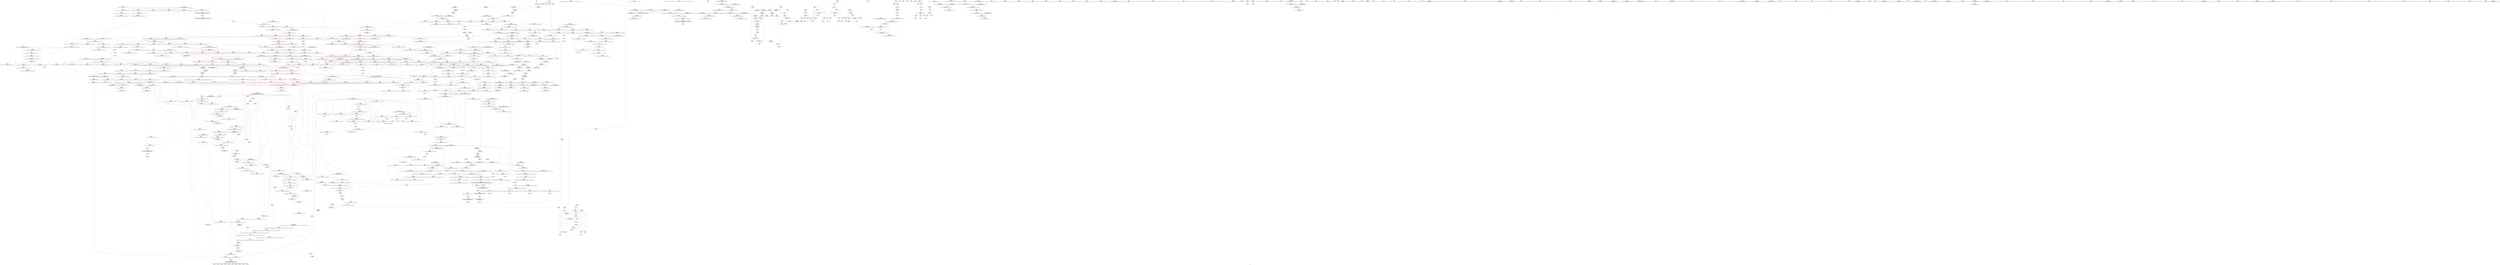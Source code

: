 digraph "SVFG" {
	label="SVFG";

	Node0x56046a9fee50 [shape=record,color=grey,label="{NodeID: 0\nNullPtr}"];
	Node0x56046a9fee50 -> Node0x56046aa553a0[style=solid];
	Node0x56046aa5d1c0 [shape=record,color=red,label="{NodeID: 443\n771\<--697\n\<--__first.addr\n_ZSt13__adjust_heapIPiliN9__gnu_cxx5__ops15_Iter_less_iterEEvT_T0_S5_T1_T2_\n}"];
	Node0x56046aa5d1c0 -> Node0x56046aa616c0[style=solid];
	Node0x56046aadda00 [shape=record,color=black,label="{NodeID: 1218\nMR_181V_4 = PHI(MR_181V_5, MR_181V_3, )\npts\{979 \}\n}"];
	Node0x56046aadda00 -> Node0x56046aa708e0[style=dashed];
	Node0x56046aadda00 -> Node0x56046aa709b0[style=dashed];
	Node0x56046aadda00 -> Node0x56046aa70a80[style=dashed];
	Node0x56046aadda00 -> Node0x56046aa70b50[style=dashed];
	Node0x56046aadda00 -> Node0x56046aa70c20[style=dashed];
	Node0x56046aadda00 -> Node0x56046aa70cf0[style=dashed];
	Node0x56046aadda00 -> Node0x56046aa7a060[style=dashed];
	Node0x56046aadda00 -> Node0x56046aa7a2d0[style=dashed];
	Node0x56046aa51430 [shape=record,color=green,label="{NodeID: 111\n599\<--600\n_ZSt4moveIRiEONSt16remove_referenceIT_E4typeEOS2_\<--_ZSt4moveIRiEONSt16remove_referenceIT_E4typeEOS2__field_insensitive\n}"];
	Node0x56046ab53100 [shape=record,color=black,label="{NodeID: 1661\n1254 = PHI(1296, )\n|{<s0>82}}"];
	Node0x56046ab53100:s0 -> Node0x56046ab56f40[style=solid,color=red];
	Node0x56046aa72960 [shape=record,color=red,label="{NodeID: 554\n1155\<--1142\n\<--__i\n_ZSt26__unguarded_insertion_sortIPiN9__gnu_cxx5__ops15_Iter_less_iterEEvT_S4_T0_\n}"];
	Node0x56046aa72960 -> Node0x56046aa6c4a0[style=solid];
	Node0x56046aa55a50 [shape=record,color=black,label="{NodeID: 222\n256\<--254\nsub.ptr.rhs.cast\<--\n_ZSt6__sortIPiN9__gnu_cxx5__ops15_Iter_less_iterEEvT_S4_T0_\n}"];
	Node0x56046aa55a50 -> Node0x56046aa6aca0[style=solid];
	Node0x56046aa783f0 [shape=record,color=blue,label="{NodeID: 665\n697\<--691\n__first.addr\<--__first\n_ZSt13__adjust_heapIPiliN9__gnu_cxx5__ops15_Iter_less_iterEEvT_T0_S5_T1_T2_\n}"];
	Node0x56046aa783f0 -> Node0x56046aa5ce80[style=dashed];
	Node0x56046aa783f0 -> Node0x56046aa5cf50[style=dashed];
	Node0x56046aa783f0 -> Node0x56046aa5d020[style=dashed];
	Node0x56046aa783f0 -> Node0x56046aa5d0f0[style=dashed];
	Node0x56046aa783f0 -> Node0x56046aa5d1c0[style=dashed];
	Node0x56046aa783f0 -> Node0x56046aa5d290[style=dashed];
	Node0x56046aa783f0 -> Node0x56046aa5d360[style=dashed];
	Node0x56046aa635a0 [shape=record,color=red,label="{NodeID: 333\n124\<--123\n\<--arrayidx\nmain\n}"];
	Node0x56046aa635a0 -> Node0x56046aa6d0a0[style=solid];
	Node0x56046aa96870 [shape=record,color=grey,label="{NodeID: 1108\n1336 = Binary(259, 1335, )\n}"];
	Node0x56046aa4d390 [shape=record,color=green,label="{NodeID: 1\n5\<--1\n\<--dummyObj\nCan only get source location for instruction, argument, global var or function.}"];
	Node0x56046aa5d290 [shape=record,color=red,label="{NodeID: 444\n777\<--697\n\<--__first.addr\n_ZSt13__adjust_heapIPiliN9__gnu_cxx5__ops15_Iter_less_iterEEvT_T0_S5_T1_T2_\n}"];
	Node0x56046aa5d290 -> Node0x56046aa61790[style=solid];
	Node0x56046aa51530 [shape=record,color=green,label="{NodeID: 112\n610\<--611\n_ZSt13__adjust_heapIPiliN9__gnu_cxx5__ops15_Iter_less_iterEEvT_T0_S5_T1_T2_\<--_ZSt13__adjust_heapIPiliN9__gnu_cxx5__ops15_Iter_less_iterEEvT_T0_S5_T1_T2__field_insensitive\n}"];
	Node0x56046ab53240 [shape=record,color=black,label="{NodeID: 1662\n1258 = PHI(1296, )\n|{<s0>82}}"];
	Node0x56046ab53240:s0 -> Node0x56046ab57050[style=solid,color=red];
	Node0x56046aa72a30 [shape=record,color=red,label="{NodeID: 555\n1159\<--1142\n\<--__i\n_ZSt26__unguarded_insertion_sortIPiN9__gnu_cxx5__ops15_Iter_less_iterEEvT_S4_T0_\n|{<s0>71}}"];
	Node0x56046aa72a30:s0 -> Node0x56046ab57490[style=solid,color=red];
	Node0x56046aa55b20 [shape=record,color=black,label="{NodeID: 223\n305\<--303\nsub.ptr.lhs.cast\<--\n_ZSt16__introsort_loopIPilN9__gnu_cxx5__ops15_Iter_less_iterEEvT_S4_T0_T1_\n}"];
	Node0x56046aa55b20 -> Node0x56046aa948f0[style=solid];
	Node0x56046aa784c0 [shape=record,color=blue,label="{NodeID: 666\n699\<--692\n__holeIndex.addr\<--__holeIndex\n_ZSt13__adjust_heapIPiliN9__gnu_cxx5__ops15_Iter_less_iterEEvT_T0_S5_T1_T2_\n}"];
	Node0x56046aa784c0 -> Node0x56046aa5d430[style=dashed];
	Node0x56046aa784c0 -> Node0x56046aa5d500[style=dashed];
	Node0x56046aa784c0 -> Node0x56046aa5d5d0[style=dashed];
	Node0x56046aa784c0 -> Node0x56046aa5d6a0[style=dashed];
	Node0x56046aa784c0 -> Node0x56046aa78b40[style=dashed];
	Node0x56046aa784c0 -> Node0x56046aa78db0[style=dashed];
	Node0x56046aa784c0 -> Node0x56046aadc100[style=dashed];
	Node0x56046aa63670 [shape=record,color=red,label="{NodeID: 334\n147\<--146\n\<--arrayidx24\nmain\n}"];
	Node0x56046aa63670 -> Node0x56046aa96cf0[style=solid];
	Node0x56046aa969f0 [shape=record,color=grey,label="{NodeID: 1109\n1343 = Binary(314, 1342, )\n}"];
	Node0x56046aa4d420 [shape=record,color=green,label="{NodeID: 2\n14\<--1\n.str\<--dummyObj\nGlob }"];
	Node0x56046aa5d360 [shape=record,color=red,label="{NodeID: 445\n791\<--697\n\<--__first.addr\n_ZSt13__adjust_heapIPiliN9__gnu_cxx5__ops15_Iter_less_iterEEvT_T0_S5_T1_T2_\n|{<s0>42}}"];
	Node0x56046aa5d360:s0 -> Node0x56046ab54da0[style=solid,color=red];
	Node0x56046aa51630 [shape=record,color=green,label="{NodeID: 113\n625\<--626\nthis.addr\<--this.addr_field_insensitive\n_ZNK9__gnu_cxx5__ops15_Iter_less_iterclIPiS3_EEbT_T0_\n}"];
	Node0x56046aa51630 -> Node0x56046aa5c180[style=solid];
	Node0x56046aa51630 -> Node0x56046aa77bd0[style=solid];
	Node0x56046ab53380 [shape=record,color=black,label="{NodeID: 1663\n1260 = PHI(1296, )\n|{<s0>82}}"];
	Node0x56046ab53380:s0 -> Node0x56046ab57160[style=solid,color=red];
	Node0x56046aa72b00 [shape=record,color=red,label="{NodeID: 556\n1163\<--1142\n\<--__i\n_ZSt26__unguarded_insertion_sortIPiN9__gnu_cxx5__ops15_Iter_less_iterEEvT_S4_T0_\n}"];
	Node0x56046aa72b00 -> Node0x56046aa60c30[style=solid];
	Node0x56046aae8250 [shape=record,color=yellow,style=double,label="{NodeID: 1331\n233V_1 = ENCHI(MR_233V_0)\npts\{568 655 704 829 1045 1077 \}\nFun[_ZSt25__unguarded_linear_insertIPiN9__gnu_cxx5__ops14_Val_less_iterEEvT_T0_]}"];
	Node0x56046aae8250 -> Node0x56046aa73590[style=dashed];
	Node0x56046aae8250 -> Node0x56046aa73660[style=dashed];
	Node0x56046aae8250 -> Node0x56046aa73730[style=dashed];
	Node0x56046aa55bf0 [shape=record,color=black,label="{NodeID: 224\n306\<--304\nsub.ptr.rhs.cast\<--\n_ZSt16__introsort_loopIPilN9__gnu_cxx5__ops15_Iter_less_iterEEvT_S4_T0_T1_\n}"];
	Node0x56046aa55bf0 -> Node0x56046aa948f0[style=solid];
	Node0x56046aa78590 [shape=record,color=blue,label="{NodeID: 667\n701\<--693\n__len.addr\<--__len\n_ZSt13__adjust_heapIPiliN9__gnu_cxx5__ops15_Iter_less_iterEEvT_T0_S5_T1_T2_\n}"];
	Node0x56046aa78590 -> Node0x56046aa5d840[style=dashed];
	Node0x56046aa78590 -> Node0x56046aa5d910[style=dashed];
	Node0x56046aa78590 -> Node0x56046aa5d9e0[style=dashed];
	Node0x56046aa63740 [shape=record,color=red,label="{NodeID: 335\n159\<--156\n\<--call29\nmain\n}"];
	Node0x56046aa63740 -> Node0x56046aa759b0[style=solid];
	Node0x56046aa96b70 [shape=record,color=grey,label="{NodeID: 1110\n617 = Binary(616, 325, )\n}"];
	Node0x56046aa96b70 -> Node0x56046aa77b00[style=solid];
	Node0x56046aa4d6d0 [shape=record,color=green,label="{NodeID: 3\n16\<--1\nstderr\<--dummyObj\nGlob }"];
	Node0x56046aa5d430 [shape=record,color=red,label="{NodeID: 446\n717\<--699\n\<--__holeIndex.addr\n_ZSt13__adjust_heapIPiliN9__gnu_cxx5__ops15_Iter_less_iterEEvT_T0_S5_T1_T2_\n}"];
	Node0x56046aa5d430 -> Node0x56046aa78730[style=solid];
	Node0x56046aa51700 [shape=record,color=green,label="{NodeID: 114\n627\<--628\n__it1.addr\<--__it1.addr_field_insensitive\n_ZNK9__gnu_cxx5__ops15_Iter_less_iterclIPiS3_EEbT_T0_\n}"];
	Node0x56046aa51700 -> Node0x56046aa5c250[style=solid];
	Node0x56046aa51700 -> Node0x56046aa77ca0[style=solid];
	Node0x56046ab534c0 [shape=record,color=black,label="{NodeID: 1664\n1261 = PHI(1272, )\n}"];
	Node0x56046ab534c0 -> Node0x56046aa5efc0[style=solid];
	Node0x56046aa72bd0 [shape=record,color=red,label="{NodeID: 557\n1181\<--1172\n\<--__first.addr\n_ZSt13move_backwardIPiS0_ET0_T_S2_S1_\n|{<s0>72}}"];
	Node0x56046aa72bd0:s0 -> Node0x56046ab57910[style=solid,color=red];
	Node0x56046aa55cc0 [shape=record,color=black,label="{NodeID: 225\n351\<--347\ncast\<--\n_ZSt4__lgl\n}"];
	Node0x56046aa78660 [shape=record,color=blue,label="{NodeID: 668\n703\<--694\n__value.addr\<--__value\n_ZSt13__adjust_heapIPiliN9__gnu_cxx5__ops15_Iter_less_iterEEvT_T0_S5_T1_T2_\n}"];
	Node0x56046aa78660 -> Node0x56046aa6e1e0[style=dashed];
	Node0x56046aa78660 -> Node0x56046aa6e2b0[style=dashed];
	Node0x56046aa78660 -> Node0x56046aa6e380[style=dashed];
	Node0x56046aa63810 [shape=record,color=red,label="{NodeID: 336\n198\<--188\n\<--__first.addr\n_ZSt4sortIPiEvT_S1_\n|{<s0>10}}"];
	Node0x56046aa63810:s0 -> Node0x56046ab54c00[style=solid,color=red];
	Node0x56046aa96cf0 [shape=record,color=grey,label="{NodeID: 1111\n149 = Binary(148, 147, )\n}"];
	Node0x56046aa96cf0 -> Node0x56046aa75810[style=solid];
	Node0x56046aa4d790 [shape=record,color=green,label="{NodeID: 4\n17\<--1\n.str.1\<--dummyObj\nGlob }"];
	Node0x56046aa5d500 [shape=record,color=red,label="{NodeID: 447\n719\<--699\n\<--__holeIndex.addr\n_ZSt13__adjust_heapIPiliN9__gnu_cxx5__ops15_Iter_less_iterEEvT_T0_S5_T1_T2_\n}"];
	Node0x56046aa5d500 -> Node0x56046aa78800[style=solid];
	Node0x56046aadee00 [shape=record,color=black,label="{NodeID: 1222\nMR_10V_2 = PHI(MR_10V_1, MR_10V_3, )\npts\{13 \}\n|{<s0>24|<s1>57|<s2>58|<s3>59}}"];
	Node0x56046aadee00:s0 -> Node0x56046aad6c60[style=dashed,color=blue];
	Node0x56046aadee00:s1 -> Node0x56046aaea420[style=dashed,color=red];
	Node0x56046aadee00:s2 -> Node0x56046aaea420[style=dashed,color=red];
	Node0x56046aadee00:s3 -> Node0x56046aae67c0[style=dashed,color=red];
	Node0x56046aa56130 [shape=record,color=green,label="{NodeID: 115\n629\<--630\n__it2.addr\<--__it2.addr_field_insensitive\n_ZNK9__gnu_cxx5__ops15_Iter_less_iterclIPiS3_EEbT_T0_\n}"];
	Node0x56046aa56130 -> Node0x56046aa5c320[style=solid];
	Node0x56046aa56130 -> Node0x56046aa77d70[style=solid];
	Node0x56046ab53600 [shape=record,color=black,label="{NodeID: 1665\n1292 = PHI(1303, )\n}"];
	Node0x56046ab53600 -> Node0x56046aa5f160[style=solid];
	Node0x56046aa72ca0 [shape=record,color=red,label="{NodeID: 558\n1185\<--1174\n\<--__last.addr\n_ZSt13move_backwardIPiS0_ET0_T_S2_S1_\n|{<s0>73}}"];
	Node0x56046aa72ca0:s0 -> Node0x56046ab57910[style=solid,color=red];
	Node0x56046aa55d90 [shape=record,color=black,label="{NodeID: 226\n352\<--347\nconv\<--\n_ZSt4__lgl\n}"];
	Node0x56046aa55d90 -> Node0x56046aa94770[style=solid];
	Node0x56046aa78730 [shape=record,color=blue,label="{NodeID: 669\n705\<--717\n__topIndex\<--\n_ZSt13__adjust_heapIPiliN9__gnu_cxx5__ops15_Iter_less_iterEEvT_T0_S5_T1_T2_\n}"];
	Node0x56046aa78730 -> Node0x56046aa5dab0[style=dashed];
	Node0x56046aa638e0 [shape=record,color=red,label="{NodeID: 337\n199\<--190\n\<--__last.addr\n_ZSt4sortIPiEvT_S1_\n|{<s0>10}}"];
	Node0x56046aa638e0:s0 -> Node0x56046ab54cd0[style=solid,color=red];
	Node0x56046aa96e70 [shape=record,color=grey,label="{NodeID: 1112\n153 = Binary(152, 60, )\n}"];
	Node0x56046aa96e70 -> Node0x56046aa758e0[style=solid];
	Node0x56046aa4d850 [shape=record,color=green,label="{NodeID: 5\n19\<--1\n.str.2\<--dummyObj\nGlob }"];
	Node0x56046aa5d5d0 [shape=record,color=red,label="{NodeID: 448\n751\<--699\n\<--__holeIndex.addr\n_ZSt13__adjust_heapIPiliN9__gnu_cxx5__ops15_Iter_less_iterEEvT_T0_S5_T1_T2_\n}"];
	Node0x56046aadf300 [shape=record,color=black,label="{NodeID: 1223\nMR_10V_2 = PHI(MR_10V_5, MR_10V_1, )\npts\{13 \}\n|{|<s1>14|<s2>15}}"];
	Node0x56046aadf300 -> Node0x56046aac94e0[style=dashed];
	Node0x56046aadf300:s1 -> Node0x56046aae6410[style=dashed,color=red];
	Node0x56046aadf300:s2 -> Node0x56046aaea070[style=dashed,color=red];
	Node0x56046aa56200 [shape=record,color=green,label="{NodeID: 116\n646\<--647\n__first.addr\<--__first.addr_field_insensitive\n_ZSt10__pop_heapIPiN9__gnu_cxx5__ops15_Iter_less_iterEEvT_S4_S4_RT0_\n}"];
	Node0x56046aa56200 -> Node0x56046aa5c590[style=solid];
	Node0x56046aa56200 -> Node0x56046aa5c660[style=solid];
	Node0x56046aa56200 -> Node0x56046aa5c730[style=solid];
	Node0x56046aa56200 -> Node0x56046aa77e40[style=solid];
	Node0x56046ab53740 [shape=record,color=black,label="{NodeID: 1666\n1134 = PHI(388, )\n0th arg _ZSt26__unguarded_insertion_sortIPiN9__gnu_cxx5__ops15_Iter_less_iterEEvT_S4_T0_ }"];
	Node0x56046ab53740 -> Node0x56046aa7ae30[style=solid];
	Node0x56046aa72d70 [shape=record,color=red,label="{NodeID: 559\n1187\<--1176\n\<--__result.addr\n_ZSt13move_backwardIPiS0_ET0_T_S2_S1_\n|{<s0>74}}"];
	Node0x56046aa72d70:s0 -> Node0x56046ab59b60[style=solid,color=red];
	Node0x56046aa55e60 [shape=record,color=black,label="{NodeID: 227\n341\<--353\n_ZSt4__lgl_ret\<--sub\n_ZSt4__lgl\n|{<s0>11}}"];
	Node0x56046aa55e60:s0 -> Node0x56046ab50030[style=solid,color=blue];
	Node0x56046aa78800 [shape=record,color=blue,label="{NodeID: 670\n707\<--719\n__secondChild\<--\n_ZSt13__adjust_heapIPiliN9__gnu_cxx5__ops15_Iter_less_iterEEvT_T0_S5_T1_T2_\n}"];
	Node0x56046aa78800 -> Node0x56046aa5db80[style=dashed];
	Node0x56046aa78800 -> Node0x56046aa5dc50[style=dashed];
	Node0x56046aa78800 -> Node0x56046aa5e130[style=dashed];
	Node0x56046aa78800 -> Node0x56046aa6df70[style=dashed];
	Node0x56046aa78800 -> Node0x56046aa788d0[style=dashed];
	Node0x56046aa78800 -> Node0x56046aa78c10[style=dashed];
	Node0x56046aa78800 -> Node0x56046aadc600[style=dashed];
	Node0x56046aa639b0 [shape=record,color=red,label="{NodeID: 338\n230\<--210\n\<--retval\n_ZSt3minIiERKT_S2_S2_\n}"];
	Node0x56046aa639b0 -> Node0x56046aa558b0[style=solid];
	Node0x56046aa69f20 [shape=record,color=grey,label="{NodeID: 1113\n163 = Binary(162, 60, )\n}"];
	Node0x56046aa69f20 -> Node0x56046aa75a80[style=solid];
	Node0x56046aa4e0c0 [shape=record,color=green,label="{NodeID: 6\n21\<--1\n.str.3\<--dummyObj\nGlob }"];
	Node0x56046aa5d6a0 [shape=record,color=red,label="{NodeID: 449\n778\<--699\n\<--__holeIndex.addr\n_ZSt13__adjust_heapIPiliN9__gnu_cxx5__ops15_Iter_less_iterEEvT_T0_S5_T1_T2_\n}"];
	Node0x56046aadf800 [shape=record,color=black,label="{NodeID: 1224\nMR_49V_3 = PHI(MR_49V_4, MR_49V_2, )\npts\{288 \}\n}"];
	Node0x56046aadf800 -> Node0x56046aa64850[style=dashed];
	Node0x56046aadf800 -> Node0x56046aa64920[style=dashed];
	Node0x56046aadf800 -> Node0x56046aa649f0[style=dashed];
	Node0x56046aadf800 -> Node0x56046aa64ac0[style=dashed];
	Node0x56046aadf800 -> Node0x56046aa64b90[style=dashed];
	Node0x56046aadf800 -> Node0x56046aa766b0[style=dashed];
	Node0x56046aa562d0 [shape=record,color=green,label="{NodeID: 117\n648\<--649\n__last.addr\<--__last.addr_field_insensitive\n_ZSt10__pop_heapIPiN9__gnu_cxx5__ops15_Iter_less_iterEEvT_S4_S4_RT0_\n}"];
	Node0x56046aa562d0 -> Node0x56046aa5c800[style=solid];
	Node0x56046aa562d0 -> Node0x56046aa77f10[style=solid];
	Node0x56046ab53880 [shape=record,color=black,label="{NodeID: 1667\n1135 = PHI(389, )\n1st arg _ZSt26__unguarded_insertion_sortIPiN9__gnu_cxx5__ops15_Iter_less_iterEEvT_S4_T0_ }"];
	Node0x56046ab53880 -> Node0x56046aa7af00[style=solid];
	Node0x56046aa72e40 [shape=record,color=red,label="{NodeID: 560\n1203\<--1196\n\<--__last.addr\n_ZSt25__unguarded_linear_insertIPiN9__gnu_cxx5__ops14_Val_less_iterEEvT_T0_\n|{<s0>75}}"];
	Node0x56046aa72e40:s0 -> Node0x56046ab56030[style=solid,color=red];
	Node0x56046aa55f30 [shape=record,color=black,label="{NodeID: 228\n375\<--373\nsub.ptr.lhs.cast\<--\n_ZSt22__final_insertion_sortIPiN9__gnu_cxx5__ops15_Iter_less_iterEEvT_S4_T0_\n}"];
	Node0x56046aa55f30 -> Node0x56046aa942f0[style=solid];
	Node0x56046aa788d0 [shape=record,color=blue,label="{NodeID: 671\n707\<--730\n__secondChild\<--mul\n_ZSt13__adjust_heapIPiliN9__gnu_cxx5__ops15_Iter_less_iterEEvT_T0_S5_T1_T2_\n}"];
	Node0x56046aa788d0 -> Node0x56046aa5db80[style=dashed];
	Node0x56046aa788d0 -> Node0x56046aa5dc50[style=dashed];
	Node0x56046aa788d0 -> Node0x56046aa5dd20[style=dashed];
	Node0x56046aa788d0 -> Node0x56046aa5ddf0[style=dashed];
	Node0x56046aa788d0 -> Node0x56046aa5dec0[style=dashed];
	Node0x56046aa788d0 -> Node0x56046aa5df90[style=dashed];
	Node0x56046aa788d0 -> Node0x56046aa5e060[style=dashed];
	Node0x56046aa788d0 -> Node0x56046aa5e130[style=dashed];
	Node0x56046aa788d0 -> Node0x56046aa6df70[style=dashed];
	Node0x56046aa788d0 -> Node0x56046aa788d0[style=dashed];
	Node0x56046aa788d0 -> Node0x56046aa789a0[style=dashed];
	Node0x56046aa788d0 -> Node0x56046aa78c10[style=dashed];
	Node0x56046aa788d0 -> Node0x56046aadc600[style=dashed];
	Node0x56046aa63a80 [shape=record,color=red,label="{NodeID: 339\n220\<--212\n\<--__a.addr\n_ZSt3minIiERKT_S2_S2_\n}"];
	Node0x56046aa63a80 -> Node0x56046aa63e90[style=solid];
	Node0x56046aa6a0a0 [shape=record,color=grey,label="{NodeID: 1114\n263 = Binary(260, 264, )\n|{<s0>12}}"];
	Node0x56046aa6a0a0:s0 -> Node0x56046ab588a0[style=solid,color=red];
	Node0x56046aa4e150 [shape=record,color=green,label="{NodeID: 7\n23\<--1\n.str.4\<--dummyObj\nGlob }"];
	Node0x56046aa5d770 [shape=record,color=red,label="{NodeID: 450\n792\<--699\n\<--__holeIndex.addr\n_ZSt13__adjust_heapIPiliN9__gnu_cxx5__ops15_Iter_less_iterEEvT_T0_S5_T1_T2_\n|{<s0>42}}"];
	Node0x56046aa5d770:s0 -> Node0x56046ab54e70[style=solid,color=red];
	Node0x56046aadfd00 [shape=record,color=black,label="{NodeID: 1225\nMR_51V_3 = PHI(MR_51V_4, MR_51V_2, )\npts\{290 \}\n}"];
	Node0x56046aadfd00 -> Node0x56046aa64c60[style=dashed];
	Node0x56046aadfd00 -> Node0x56046aa64d30[style=dashed];
	Node0x56046aadfd00 -> Node0x56046aa76510[style=dashed];
	Node0x56046aa563a0 [shape=record,color=green,label="{NodeID: 118\n650\<--651\n__result.addr\<--__result.addr_field_insensitive\n_ZSt10__pop_heapIPiN9__gnu_cxx5__ops15_Iter_less_iterEEvT_S4_S4_RT0_\n}"];
	Node0x56046aa563a0 -> Node0x56046aa5c8d0[style=solid];
	Node0x56046aa563a0 -> Node0x56046aa5c9a0[style=solid];
	Node0x56046aa563a0 -> Node0x56046aa77fe0[style=solid];
	Node0x56046ab539c0 [shape=record,color=black,label="{NodeID: 1668\n186 = PHI(95, )\n0th arg _ZSt4sortIPiEvT_S1_ }"];
	Node0x56046ab539c0 -> Node0x56046aa75c20[style=solid];
	Node0x56046aa72f10 [shape=record,color=red,label="{NodeID: 561\n1207\<--1196\n\<--__last.addr\n_ZSt25__unguarded_linear_insertIPiN9__gnu_cxx5__ops14_Val_less_iterEEvT_T0_\n}"];
	Node0x56046aa72f10 -> Node0x56046aa7b580[style=solid];
	Node0x56046aa56000 [shape=record,color=black,label="{NodeID: 229\n376\<--374\nsub.ptr.rhs.cast\<--\n_ZSt22__final_insertion_sortIPiN9__gnu_cxx5__ops15_Iter_less_iterEEvT_S4_T0_\n}"];
	Node0x56046aa56000 -> Node0x56046aa942f0[style=solid];
	Node0x56046aa789a0 [shape=record,color=blue,label="{NodeID: 672\n707\<--742\n__secondChild\<--dec\n_ZSt13__adjust_heapIPiliN9__gnu_cxx5__ops15_Iter_less_iterEEvT_T0_S5_T1_T2_\n}"];
	Node0x56046aa789a0 -> Node0x56046aa5db80[style=dashed];
	Node0x56046aa789a0 -> Node0x56046aa5dc50[style=dashed];
	Node0x56046aa789a0 -> Node0x56046aa5df90[style=dashed];
	Node0x56046aa789a0 -> Node0x56046aa5e060[style=dashed];
	Node0x56046aa789a0 -> Node0x56046aa5e130[style=dashed];
	Node0x56046aa789a0 -> Node0x56046aa6df70[style=dashed];
	Node0x56046aa789a0 -> Node0x56046aa788d0[style=dashed];
	Node0x56046aa789a0 -> Node0x56046aa78c10[style=dashed];
	Node0x56046aa789a0 -> Node0x56046aadc600[style=dashed];
	Node0x56046aa63b50 [shape=record,color=red,label="{NodeID: 340\n227\<--212\n\<--__a.addr\n_ZSt3minIiERKT_S2_S2_\n}"];
	Node0x56046aa63b50 -> Node0x56046aa76030[style=solid];
	Node0x56046aa6a220 [shape=record,color=grey,label="{NodeID: 1115\n782 = Binary(781, 541, )\n}"];
	Node0x56046aa6a220 -> Node0x56046aa78db0[style=solid];
	Node0x56046aa4e210 [shape=record,color=green,label="{NodeID: 8\n25\<--1\n.str.5\<--dummyObj\nGlob }"];
	Node0x56046aa5d840 [shape=record,color=red,label="{NodeID: 451\n723\<--701\n\<--__len.addr\n_ZSt13__adjust_heapIPiliN9__gnu_cxx5__ops15_Iter_less_iterEEvT_T0_S5_T1_T2_\n}"];
	Node0x56046aa5d840 -> Node0x56046aa936f0[style=solid];
	Node0x56046aae0200 [shape=record,color=black,label="{NodeID: 1226\nMR_53V_2 = PHI(MR_53V_3, MR_53V_1, )\npts\{294 \}\n}"];
	Node0x56046aae0200 -> Node0x56046aa765e0[style=dashed];
	Node0x56046aa56470 [shape=record,color=green,label="{NodeID: 119\n652\<--653\n__comp.addr\<--__comp.addr_field_insensitive\n_ZSt10__pop_heapIPiN9__gnu_cxx5__ops15_Iter_less_iterEEvT_S4_S4_RT0_\n}"];
	Node0x56046aa56470 -> Node0x56046aa5ca70[style=solid];
	Node0x56046aa56470 -> Node0x56046aa780b0[style=solid];
	Node0x56046ab53b00 [shape=record,color=black,label="{NodeID: 1669\n187 = PHI(94, )\n1st arg _ZSt4sortIPiEvT_S1_ }"];
	Node0x56046ab53b00 -> Node0x56046aa75cf0[style=solid];
	Node0x56046aa72fe0 [shape=record,color=red,label="{NodeID: 562\n1221\<--1196\n\<--__last.addr\n_ZSt25__unguarded_linear_insertIPiN9__gnu_cxx5__ops14_Val_less_iterEEvT_T0_\n}"];
	Node0x56046aa72fe0 -> Node0x56046aa7b720[style=solid];
	Node0x56046aa5e1f0 [shape=record,color=black,label="{NodeID: 230\n448\<--446\nsub.ptr.lhs.cast\<--\n_ZSt27__unguarded_partition_pivotIPiN9__gnu_cxx5__ops15_Iter_less_iterEET_S4_S4_T0_\n}"];
	Node0x56046aa5e1f0 -> Node0x56046aa93b70[style=solid];
	Node0x56046aa78a70 [shape=record,color=blue,label="{NodeID: 673\n752\<--749\nadd.ptr5\<--\n_ZSt13__adjust_heapIPiliN9__gnu_cxx5__ops15_Iter_less_iterEEvT_T0_S5_T1_T2_\n}"];
	Node0x56046aa78a70 -> Node0x56046aad1fe0[style=dashed];
	Node0x56046aa63c20 [shape=record,color=red,label="{NodeID: 341\n218\<--214\n\<--__b.addr\n_ZSt3minIiERKT_S2_S2_\n}"];
	Node0x56046aa63c20 -> Node0x56046aa63dc0[style=solid];
	Node0x56046aa6a3a0 [shape=record,color=grey,label="{NodeID: 1116\n59 = Binary(58, 60, )\n}"];
	Node0x56046aa4e310 [shape=record,color=green,label="{NodeID: 9\n60\<--1\n\<--dummyObj\nCan only get source location for instruction, argument, global var or function.}"];
	Node0x56046aa5d910 [shape=record,color=red,label="{NodeID: 452\n757\<--701\n\<--__len.addr\n_ZSt13__adjust_heapIPiliN9__gnu_cxx5__ops15_Iter_less_iterEEvT_T0_S5_T1_T2_\n}"];
	Node0x56046aa5d910 -> Node0x56046aa6ae20[style=solid];
	Node0x56046aae0700 [shape=record,color=black,label="{NodeID: 1227\nMR_10V_2 = PHI(MR_10V_3, MR_10V_1, )\npts\{13 \}\n|{|<s4>76}}"];
	Node0x56046aae0700 -> Node0x56046aa73660[style=dashed];
	Node0x56046aae0700 -> Node0x56046aa73730[style=dashed];
	Node0x56046aae0700 -> Node0x56046aa7b720[style=dashed];
	Node0x56046aae0700 -> Node0x56046aa7b990[style=dashed];
	Node0x56046aae0700:s4 -> Node0x56046aae7a10[style=dashed,color=red];
	Node0x56046aa56540 [shape=record,color=green,label="{NodeID: 120\n654\<--655\n__value\<--__value_field_insensitive\n_ZSt10__pop_heapIPiN9__gnu_cxx5__ops15_Iter_less_iterEEvT_S4_S4_RT0_\n|{|<s1>34}}"];
	Node0x56046aa56540 -> Node0x56046aa78180[style=solid];
	Node0x56046aa56540:s1 -> Node0x56046ab56030[style=solid,color=red];
	Node0x56046ab53c40 [shape=record,color=black,label="{NodeID: 1670\n808 = PHI(709, )\n0th arg _ZN9__gnu_cxx5__ops14_Iter_less_valC2ENS0_15_Iter_less_iterE }"];
	Node0x56046ab53c40 -> Node0x56046aa78f50[style=solid];
	Node0x56046aa730b0 [shape=record,color=red,label="{NodeID: 563\n1231\<--1196\n\<--__last.addr\n_ZSt25__unguarded_linear_insertIPiN9__gnu_cxx5__ops14_Val_less_iterEEvT_T0_\n}"];
	Node0x56046aa730b0 -> Node0x56046aa7b990[style=solid];
	Node0x56046aa5e2c0 [shape=record,color=black,label="{NodeID: 231\n449\<--447\nsub.ptr.rhs.cast\<--\n_ZSt27__unguarded_partition_pivotIPiN9__gnu_cxx5__ops15_Iter_less_iterEET_S4_S4_T0_\n}"];
	Node0x56046aa5e2c0 -> Node0x56046aa93b70[style=solid];
	Node0x56046aa78b40 [shape=record,color=blue,label="{NodeID: 674\n699\<--754\n__holeIndex.addr\<--\n_ZSt13__adjust_heapIPiliN9__gnu_cxx5__ops15_Iter_less_iterEEvT_T0_S5_T1_T2_\n}"];
	Node0x56046aa78b40 -> Node0x56046aa5d5d0[style=dashed];
	Node0x56046aa78b40 -> Node0x56046aa5d6a0[style=dashed];
	Node0x56046aa78b40 -> Node0x56046aa78b40[style=dashed];
	Node0x56046aa78b40 -> Node0x56046aa78db0[style=dashed];
	Node0x56046aa78b40 -> Node0x56046aadc100[style=dashed];
	Node0x56046aa63cf0 [shape=record,color=red,label="{NodeID: 342\n224\<--214\n\<--__b.addr\n_ZSt3minIiERKT_S2_S2_\n}"];
	Node0x56046aa63cf0 -> Node0x56046aa75f60[style=solid];
	Node0x56046aa6a520 [shape=record,color=grey,label="{NodeID: 1117\n67 = Binary(66, 60, )\n}"];
	Node0x56046aa4e410 [shape=record,color=green,label="{NodeID: 10\n100\<--1\n\<--dummyObj\nCan only get source location for instruction, argument, global var or function.}"];
	Node0x56046aa5d9e0 [shape=record,color=red,label="{NodeID: 453\n762\<--701\n\<--__len.addr\n_ZSt13__adjust_heapIPiliN9__gnu_cxx5__ops15_Iter_less_iterEEvT_T0_S5_T1_T2_\n}"];
	Node0x56046aa5d9e0 -> Node0x56046aa6afa0[style=solid];
	Node0x56046aae0c00 [shape=record,color=black,label="{NodeID: 1228\nMR_227V_3 = PHI(MR_227V_4, MR_227V_2, )\npts\{1197 \}\n}"];
	Node0x56046aae0c00 -> Node0x56046aa72fe0[style=dashed];
	Node0x56046aae0c00 -> Node0x56046aa730b0[style=dashed];
	Node0x56046aae0c00 -> Node0x56046aa7b7f0[style=dashed];
	Node0x56046aa56610 [shape=record,color=green,label="{NodeID: 121\n656\<--657\nagg.tmp\<--agg.tmp_field_insensitive\n_ZSt10__pop_heapIPiN9__gnu_cxx5__ops15_Iter_less_iterEEvT_S4_S4_RT0_\n}"];
	Node0x56046ab53d80 [shape=record,color=black,label="{NodeID: 1671\n357 = PHI(268, )\n0th arg _ZSt22__final_insertion_sortIPiN9__gnu_cxx5__ops15_Iter_less_iterEEvT_S4_T0_ }"];
	Node0x56046ab53d80 -> Node0x56046aa76850[style=solid];
	Node0x56046aa73180 [shape=record,color=red,label="{NodeID: 564\n1209\<--1200\n\<--__next\n_ZSt25__unguarded_linear_insertIPiN9__gnu_cxx5__ops14_Val_less_iterEEvT_T0_\n}"];
	Node0x56046aa73180 -> Node0x56046aa60d00[style=solid];
	Node0x56046aa5e390 [shape=record,color=black,label="{NodeID: 232\n428\<--468\n_ZSt27__unguarded_partition_pivotIPiN9__gnu_cxx5__ops15_Iter_less_iterEET_S4_S4_T0__ret\<--call\n_ZSt27__unguarded_partition_pivotIPiN9__gnu_cxx5__ops15_Iter_less_iterEET_S4_S4_T0_\n|{<s0>15}}"];
	Node0x56046aa5e390:s0 -> Node0x56046ab501c0[style=solid,color=blue];
	Node0x56046aa78c10 [shape=record,color=blue,label="{NodeID: 675\n707\<--769\n__secondChild\<--mul12\n_ZSt13__adjust_heapIPiliN9__gnu_cxx5__ops15_Iter_less_iterEEvT_T0_S5_T1_T2_\n}"];
	Node0x56046aa78c10 -> Node0x56046aa6e040[style=dashed];
	Node0x56046aa78c10 -> Node0x56046aa6e110[style=dashed];
	Node0x56046aa78c10 -> Node0x56046aadc600[style=dashed];
	Node0x56046aa63dc0 [shape=record,color=red,label="{NodeID: 343\n219\<--218\n\<--\n_ZSt3minIiERKT_S2_S2_\n}"];
	Node0x56046aa63dc0 -> Node0x56046aa6de20[style=solid];
	Node0x56046aa6a6a0 [shape=record,color=grey,label="{NodeID: 1118\n769 = Binary(264, 768, )\n}"];
	Node0x56046aa6a6a0 -> Node0x56046aa78c10[style=solid];
	Node0x56046aa4e510 [shape=record,color=green,label="{NodeID: 11\n132\<--1\n\<--dummyObj\nCan only get source location for instruction, argument, global var or function.}"];
	Node0x56046aa5dab0 [shape=record,color=red,label="{NodeID: 454\n793\<--705\n\<--__topIndex\n_ZSt13__adjust_heapIPiliN9__gnu_cxx5__ops15_Iter_less_iterEEvT_T0_S5_T1_T2_\n|{<s0>42}}"];
	Node0x56046aa5dab0:s0 -> Node0x56046ab54f40[style=solid,color=red];
	Node0x56046aae1100 [shape=record,color=black,label="{NodeID: 1229\nMR_231V_4 = PHI(MR_231V_5, MR_231V_3, )\npts\{1201 \}\n}"];
	Node0x56046aae1100 -> Node0x56046aa73250[style=dashed];
	Node0x56046aae1100 -> Node0x56046aa73320[style=dashed];
	Node0x56046aae1100 -> Node0x56046aa733f0[style=dashed];
	Node0x56046aae1100 -> Node0x56046aa734c0[style=dashed];
	Node0x56046aae1100 -> Node0x56046aa7b8c0[style=dashed];
	Node0x56046aa566e0 [shape=record,color=green,label="{NodeID: 122\n685\<--686\n__t.addr\<--__t.addr_field_insensitive\n_ZSt4moveIRiEONSt16remove_referenceIT_E4typeEOS2_\n}"];
	Node0x56046aa566e0 -> Node0x56046aa5cdb0[style=solid];
	Node0x56046aa566e0 -> Node0x56046aa78320[style=solid];
	Node0x56046ab53ec0 [shape=record,color=black,label="{NodeID: 1672\n358 = PHI(269, )\n1st arg _ZSt22__final_insertion_sortIPiN9__gnu_cxx5__ops15_Iter_less_iterEEvT_S4_T0_ }"];
	Node0x56046ab53ec0 -> Node0x56046aa76920[style=solid];
	Node0x56046aa73250 [shape=record,color=red,label="{NodeID: 565\n1213\<--1200\n\<--__next\n_ZSt25__unguarded_linear_insertIPiN9__gnu_cxx5__ops14_Val_less_iterEEvT_T0_\n|{<s0>76}}"];
	Node0x56046aa73250:s0 -> Node0x56046ab55f20[style=solid,color=red];
	Node0x56046aa5e460 [shape=record,color=black,label="{NodeID: 233\n536\<--534\nsub.ptr.lhs.cast\<--\n_ZSt11__sort_heapIPiN9__gnu_cxx5__ops15_Iter_less_iterEEvT_S4_RT0_\n}"];
	Node0x56046aa5e460 -> Node0x56046aa94bf0[style=solid];
	Node0x56046aa78ce0 [shape=record,color=blue,label="{NodeID: 676\n779\<--776\nadd.ptr16\<--\n_ZSt13__adjust_heapIPiliN9__gnu_cxx5__ops15_Iter_less_iterEEvT_T0_S5_T1_T2_\n}"];
	Node0x56046aa78ce0 -> Node0x56046aadbc00[style=dashed];
	Node0x56046aa63e90 [shape=record,color=red,label="{NodeID: 344\n221\<--220\n\<--\n_ZSt3minIiERKT_S2_S2_\n}"];
	Node0x56046aa63e90 -> Node0x56046aa6de20[style=solid];
	Node0x56046aa6a820 [shape=record,color=grey,label="{NodeID: 1119\n768 = Binary(767, 541, )\n}"];
	Node0x56046aa6a820 -> Node0x56046aa6a6a0[style=solid];
	Node0x56046aa4e610 [shape=record,color=green,label="{NodeID: 12\n259\<--1\n\<--dummyObj\nCan only get source location for instruction, argument, global var or function.}"];
	Node0x56046aa5db80 [shape=record,color=red,label="{NodeID: 455\n722\<--707\n\<--__secondChild\n_ZSt13__adjust_heapIPiliN9__gnu_cxx5__ops15_Iter_less_iterEEvT_T0_S5_T1_T2_\n}"];
	Node0x56046aa5db80 -> Node0x56046aa6b720[style=solid];
	Node0x56046aae1600 [shape=record,color=black,label="{NodeID: 1230\nMR_35V_3 = PHI(MR_35V_4, MR_35V_2, )\npts\{211 \}\n}"];
	Node0x56046aae1600 -> Node0x56046aa639b0[style=dashed];
	Node0x56046aa567b0 [shape=record,color=green,label="{NodeID: 123\n695\<--696\n__comp\<--__comp_field_insensitive\n_ZSt13__adjust_heapIPiliN9__gnu_cxx5__ops15_Iter_less_iterEEvT_T0_S5_T1_T2_\n|{<s0>36|<s1>39}}"];
	Node0x56046aa567b0:s0 -> Node0x56046ab58c10[style=solid,color=red];
	Node0x56046aa567b0:s1 -> Node0x56046ab59720[style=solid,color=red];
	Node0x56046ab53fd0 [shape=record,color=black,label="{NodeID: 1673\n473 = PHI(416, )\n0th arg _ZSt13__heap_selectIPiN9__gnu_cxx5__ops15_Iter_less_iterEEvT_S4_S4_T0_ }"];
	Node0x56046ab53fd0 -> Node0x56046aa76ed0[style=solid];
	Node0x56046aa73320 [shape=record,color=red,label="{NodeID: 566\n1218\<--1200\n\<--__next\n_ZSt25__unguarded_linear_insertIPiN9__gnu_cxx5__ops14_Val_less_iterEEvT_T0_\n|{<s0>77}}"];
	Node0x56046aa73320:s0 -> Node0x56046ab56030[style=solid,color=red];
	Node0x56046aa5e530 [shape=record,color=black,label="{NodeID: 234\n537\<--535\nsub.ptr.rhs.cast\<--\n_ZSt11__sort_heapIPiN9__gnu_cxx5__ops15_Iter_less_iterEEvT_S4_RT0_\n}"];
	Node0x56046aa5e530 -> Node0x56046aa94bf0[style=solid];
	Node0x56046aa78db0 [shape=record,color=blue,label="{NodeID: 677\n699\<--782\n__holeIndex.addr\<--sub17\n_ZSt13__adjust_heapIPiliN9__gnu_cxx5__ops15_Iter_less_iterEEvT_T0_S5_T1_T2_\n}"];
	Node0x56046aa78db0 -> Node0x56046aadc100[style=dashed];
	Node0x56046aa63f60 [shape=record,color=red,label="{NodeID: 345\n247\<--237\n\<--__first.addr\n_ZSt6__sortIPiN9__gnu_cxx5__ops15_Iter_less_iterEEvT_S4_T0_\n}"];
	Node0x56046aa63f60 -> Node0x56046aa6d6a0[style=solid];
	Node0x56046aa6a9a0 [shape=record,color=grey,label="{NodeID: 1120\n258 = Binary(257, 259, )\n|{<s0>11}}"];
	Node0x56046aa6a9a0:s0 -> Node0x56046ab59830[style=solid,color=red];
	Node0x56046aa4e710 [shape=record,color=green,label="{NodeID: 13\n264\<--1\n\<--dummyObj\nCan only get source location for instruction, argument, global var or function.}"];
	Node0x56046aa5dc50 [shape=record,color=red,label="{NodeID: 456\n728\<--707\n\<--__secondChild\n_ZSt13__adjust_heapIPiliN9__gnu_cxx5__ops15_Iter_less_iterEEvT_T0_S5_T1_T2_\n}"];
	Node0x56046aa5dc50 -> Node0x56046aa933f0[style=solid];
	Node0x56046aa56880 [shape=record,color=green,label="{NodeID: 124\n697\<--698\n__first.addr\<--__first.addr_field_insensitive\n_ZSt13__adjust_heapIPiliN9__gnu_cxx5__ops15_Iter_less_iterEEvT_T0_S5_T1_T2_\n}"];
	Node0x56046aa56880 -> Node0x56046aa5ce80[style=solid];
	Node0x56046aa56880 -> Node0x56046aa5cf50[style=solid];
	Node0x56046aa56880 -> Node0x56046aa5d020[style=solid];
	Node0x56046aa56880 -> Node0x56046aa5d0f0[style=solid];
	Node0x56046aa56880 -> Node0x56046aa5d1c0[style=solid];
	Node0x56046aa56880 -> Node0x56046aa5d290[style=solid];
	Node0x56046aa56880 -> Node0x56046aa5d360[style=solid];
	Node0x56046aa56880 -> Node0x56046aa783f0[style=solid];
	Node0x56046ab540a0 [shape=record,color=black,label="{NodeID: 1674\n474 = PHI(417, )\n1st arg _ZSt13__heap_selectIPiN9__gnu_cxx5__ops15_Iter_less_iterEEvT_S4_S4_T0_ }"];
	Node0x56046ab540a0 -> Node0x56046aa76fa0[style=solid];
	Node0x56046aa733f0 [shape=record,color=red,label="{NodeID: 567\n1223\<--1200\n\<--__next\n_ZSt25__unguarded_linear_insertIPiN9__gnu_cxx5__ops14_Val_less_iterEEvT_T0_\n}"];
	Node0x56046aa733f0 -> Node0x56046aa7b7f0[style=solid];
	Node0x56046aa5e600 [shape=record,color=black,label="{NodeID: 235\n576\<--574\nsub.ptr.lhs.cast\<--\n_ZSt11__make_heapIPiN9__gnu_cxx5__ops15_Iter_less_iterEEvT_S4_RT0_\n}"];
	Node0x56046aa5e600 -> Node0x56046aa957f0[style=solid];
	Node0x56046aa78e80 [shape=record,color=blue,label="{NodeID: 678\n802\<--801\n__t.addr\<--__t\n_ZSt4moveIRN9__gnu_cxx5__ops15_Iter_less_iterEEONSt16remove_referenceIT_E4typeEOS5_\n}"];
	Node0x56046aa78e80 -> Node0x56046aa6e450[style=dashed];
	Node0x56046aa64030 [shape=record,color=red,label="{NodeID: 346\n251\<--237\n\<--__first.addr\n_ZSt6__sortIPiN9__gnu_cxx5__ops15_Iter_less_iterEEvT_S4_T0_\n|{<s0>12}}"];
	Node0x56046aa64030:s0 -> Node0x56046ab58600[style=solid,color=red];
	Node0x56046aa6ab20 [shape=record,color=grey,label="{NodeID: 1121\n773 = Binary(772, 541, )\n}"];
	Node0x56046aa4e810 [shape=record,color=green,label="{NodeID: 14\n310\<--1\n\<--dummyObj\nCan only get source location for instruction, argument, global var or function.}"];
	Node0x56046aa5dd20 [shape=record,color=red,label="{NodeID: 457\n733\<--707\n\<--__secondChild\n_ZSt13__adjust_heapIPiliN9__gnu_cxx5__ops15_Iter_less_iterEEvT_T0_S5_T1_T2_\n}"];
	Node0x56046aa56950 [shape=record,color=green,label="{NodeID: 125\n699\<--700\n__holeIndex.addr\<--__holeIndex.addr_field_insensitive\n_ZSt13__adjust_heapIPiliN9__gnu_cxx5__ops15_Iter_less_iterEEvT_T0_S5_T1_T2_\n}"];
	Node0x56046aa56950 -> Node0x56046aa5d430[style=solid];
	Node0x56046aa56950 -> Node0x56046aa5d500[style=solid];
	Node0x56046aa56950 -> Node0x56046aa5d5d0[style=solid];
	Node0x56046aa56950 -> Node0x56046aa5d6a0[style=solid];
	Node0x56046aa56950 -> Node0x56046aa5d770[style=solid];
	Node0x56046aa56950 -> Node0x56046aa784c0[style=solid];
	Node0x56046aa56950 -> Node0x56046aa78b40[style=solid];
	Node0x56046aa56950 -> Node0x56046aa78db0[style=solid];
	Node0x56046ab54170 [shape=record,color=black,label="{NodeID: 1675\n475 = PHI(418, )\n2nd arg _ZSt13__heap_selectIPiN9__gnu_cxx5__ops15_Iter_less_iterEEvT_S4_S4_T0_ }"];
	Node0x56046ab54170 -> Node0x56046aa77070[style=solid];
	Node0x56046aa734c0 [shape=record,color=red,label="{NodeID: 568\n1225\<--1200\n\<--__next\n_ZSt25__unguarded_linear_insertIPiN9__gnu_cxx5__ops14_Val_less_iterEEvT_T0_\n}"];
	Node0x56046aa734c0 -> Node0x56046aa60dd0[style=solid];
	Node0x56046aa5e6d0 [shape=record,color=black,label="{NodeID: 236\n577\<--575\nsub.ptr.rhs.cast\<--\n_ZSt11__make_heapIPiN9__gnu_cxx5__ops15_Iter_less_iterEEvT_S4_RT0_\n}"];
	Node0x56046aa5e6d0 -> Node0x56046aa957f0[style=solid];
	Node0x56046aa78f50 [shape=record,color=blue,label="{NodeID: 679\n811\<--808\nthis.addr\<--this\n_ZN9__gnu_cxx5__ops14_Iter_less_valC2ENS0_15_Iter_less_iterE\n}"];
	Node0x56046aa78f50 -> Node0x56046aa6e520[style=dashed];
	Node0x56046aa64100 [shape=record,color=red,label="{NodeID: 347\n254\<--237\n\<--__first.addr\n_ZSt6__sortIPiN9__gnu_cxx5__ops15_Iter_less_iterEEvT_S4_T0_\n}"];
	Node0x56046aa64100 -> Node0x56046aa55a50[style=solid];
	Node0x56046aa6aca0 [shape=record,color=grey,label="{NodeID: 1122\n257 = Binary(255, 256, )\n}"];
	Node0x56046aa6aca0 -> Node0x56046aa6a9a0[style=solid];
	Node0x56046aa4e910 [shape=record,color=green,label="{NodeID: 15\n314\<--1\n\<--dummyObj\nCan only get source location for instruction, argument, global var or function.|{<s0>35}}"];
	Node0x56046aa4e910:s0 -> Node0x56046ab57bb0[style=solid,color=red];
	Node0x56046aa5ddf0 [shape=record,color=red,label="{NodeID: 458\n736\<--707\n\<--__secondChild\n_ZSt13__adjust_heapIPiliN9__gnu_cxx5__ops15_Iter_less_iterEEvT_T0_S5_T1_T2_\n}"];
	Node0x56046aa5ddf0 -> Node0x56046aa6b5a0[style=solid];
	Node0x56046aa56a20 [shape=record,color=green,label="{NodeID: 126\n701\<--702\n__len.addr\<--__len.addr_field_insensitive\n_ZSt13__adjust_heapIPiliN9__gnu_cxx5__ops15_Iter_less_iterEEvT_T0_S5_T1_T2_\n}"];
	Node0x56046aa56a20 -> Node0x56046aa5d840[style=solid];
	Node0x56046aa56a20 -> Node0x56046aa5d910[style=solid];
	Node0x56046aa56a20 -> Node0x56046aa5d9e0[style=solid];
	Node0x56046aa56a20 -> Node0x56046aa78590[style=solid];
	Node0x56046ab54240 [shape=record,color=black,label="{NodeID: 1676\n1038 = PHI(1031, )\n0th arg _ZSt4swapIiENSt9enable_ifIXsr6__and_ISt6__not_ISt15__is_tuple_likeIT_EESt21is_move_constructibleIS3_ESt18is_move_assignableIS3_EEE5valueEvE4typeERS3_SC_ }"];
	Node0x56046ab54240 -> Node0x56046aa7a540[style=solid];
	Node0x56046aa73590 [shape=record,color=red,label="{NodeID: 569\n1205\<--1204\n\<--call\n_ZSt25__unguarded_linear_insertIPiN9__gnu_cxx5__ops14_Val_less_iterEEvT_T0_\n}"];
	Node0x56046aa73590 -> Node0x56046aa7b4b0[style=solid];
	Node0x56046aae8ed0 [shape=record,color=yellow,style=double,label="{NodeID: 1344\n144V_1 = ENCHI(MR_144V_0)\npts\{568 655 829 1045 1077 1199 \}\nFun[_ZSt13__adjust_heapIPiliN9__gnu_cxx5__ops15_Iter_less_iterEEvT_T0_S5_T1_T2_]}"];
	Node0x56046aae8ed0 -> Node0x56046aa6e1e0[style=dashed];
	Node0x56046aae8ed0 -> Node0x56046aa6e2b0[style=dashed];
	Node0x56046aae8ed0 -> Node0x56046aa6e380[style=dashed];
	Node0x56046aa5e7a0 [shape=record,color=black,label="{NodeID: 237\n585\<--583\nsub.ptr.lhs.cast1\<--\n_ZSt11__make_heapIPiN9__gnu_cxx5__ops15_Iter_less_iterEEvT_S4_RT0_\n}"];
	Node0x56046aa5e7a0 -> Node0x56046aa95df0[style=solid];
	Node0x56046aa79020 [shape=record,color=blue,label="{NodeID: 680\n822\<--817\n__first.addr\<--__first\n_ZSt11__push_heapIPiliN9__gnu_cxx5__ops14_Iter_less_valEEvT_T0_S5_T1_RT2_\n}"];
	Node0x56046aa79020 -> Node0x56046aa6e5f0[style=dashed];
	Node0x56046aa79020 -> Node0x56046aa6e6c0[style=dashed];
	Node0x56046aa79020 -> Node0x56046aa6e790[style=dashed];
	Node0x56046aa79020 -> Node0x56046aa6e860[style=dashed];
	Node0x56046aa641d0 [shape=record,color=red,label="{NodeID: 348\n268\<--237\n\<--__first.addr\n_ZSt6__sortIPiN9__gnu_cxx5__ops15_Iter_less_iterEEvT_S4_T0_\n|{<s0>13}}"];
	Node0x56046aa641d0:s0 -> Node0x56046ab53d80[style=solid,color=red];
	Node0x56046aa6ae20 [shape=record,color=grey,label="{NodeID: 1123\n758 = Binary(757, 541, )\n}"];
	Node0x56046aa6ae20 -> Node0x56046aa6db20[style=solid];
	Node0x56046aa4ea10 [shape=record,color=green,label="{NodeID: 16\n325\<--1\n\<--dummyObj\nCan only get source location for instruction, argument, global var or function.}"];
	Node0x56046aa5dec0 [shape=record,color=red,label="{NodeID: 459\n741\<--707\n\<--__secondChild\n_ZSt13__adjust_heapIPiliN9__gnu_cxx5__ops15_Iter_less_iterEEvT_T0_S5_T1_T2_\n}"];
	Node0x56046aa5dec0 -> Node0x56046aa6b2a0[style=solid];
	Node0x56046aa56af0 [shape=record,color=green,label="{NodeID: 127\n703\<--704\n__value.addr\<--__value.addr_field_insensitive\n_ZSt13__adjust_heapIPiliN9__gnu_cxx5__ops15_Iter_less_iterEEvT_T0_S5_T1_T2_\n|{|<s1>41}}"];
	Node0x56046aa56af0 -> Node0x56046aa78660[style=solid];
	Node0x56046aa56af0:s1 -> Node0x56046ab56030[style=solid,color=red];
	Node0x56046ab54310 [shape=record,color=black,label="{NodeID: 1677\n1039 = PHI(1032, )\n1st arg _ZSt4swapIiENSt9enable_ifIXsr6__and_ISt6__not_ISt15__is_tuple_likeIT_EESt21is_move_constructibleIS3_ESt18is_move_assignableIS3_EEE5valueEvE4typeERS3_SC_ }"];
	Node0x56046ab54310 -> Node0x56046aa7a610[style=solid];
	Node0x56046aa73660 [shape=record,color=red,label="{NodeID: 570\n1220\<--1219\n\<--call2\n_ZSt25__unguarded_linear_insertIPiN9__gnu_cxx5__ops14_Val_less_iterEEvT_T0_\n}"];
	Node0x56046aa73660 -> Node0x56046aa7b720[style=solid];
	Node0x56046aa5e870 [shape=record,color=black,label="{NodeID: 238\n586\<--584\nsub.ptr.rhs.cast2\<--\n_ZSt11__make_heapIPiN9__gnu_cxx5__ops15_Iter_less_iterEEvT_S4_RT0_\n}"];
	Node0x56046aa5e870 -> Node0x56046aa95df0[style=solid];
	Node0x56046aa790f0 [shape=record,color=blue,label="{NodeID: 681\n824\<--818\n__holeIndex.addr\<--__holeIndex\n_ZSt11__push_heapIPiliN9__gnu_cxx5__ops14_Iter_less_valEEvT_T0_S5_T1_RT2_\n}"];
	Node0x56046aa790f0 -> Node0x56046aa6e930[style=dashed];
	Node0x56046aa790f0 -> Node0x56046aad06e0[style=dashed];
	Node0x56046aa642a0 [shape=record,color=red,label="{NodeID: 349\n248\<--239\n\<--__last.addr\n_ZSt6__sortIPiN9__gnu_cxx5__ops15_Iter_less_iterEEvT_S4_T0_\n}"];
	Node0x56046aa642a0 -> Node0x56046aa6d6a0[style=solid];
	Node0x56046aa6afa0 [shape=record,color=grey,label="{NodeID: 1124\n763 = Binary(762, 264, )\n}"];
	Node0x56046aa6afa0 -> Node0x56046aa6b120[style=solid];
	Node0x56046aa4eb10 [shape=record,color=green,label="{NodeID: 17\n348\<--1\n\<--dummyObj\nCan only get source location for instruction, argument, global var or function.}"];
	Node0x56046aa5df90 [shape=record,color=red,label="{NodeID: 460\n746\<--707\n\<--__secondChild\n_ZSt13__adjust_heapIPiliN9__gnu_cxx5__ops15_Iter_less_iterEEvT_T0_S5_T1_T2_\n}"];
	Node0x56046aae2760 [shape=record,color=yellow,style=double,label="{NodeID: 1235\n10V_1 = ENCHI(MR_10V_0)\npts\{13 \}\nFun[_ZSt4sortIPiEvT_S1_]|{<s0>10}}"];
	Node0x56046aae2760:s0 -> Node0x56046aae53e0[style=dashed,color=red];
	Node0x56046aa56bc0 [shape=record,color=green,label="{NodeID: 128\n705\<--706\n__topIndex\<--__topIndex_field_insensitive\n_ZSt13__adjust_heapIPiliN9__gnu_cxx5__ops15_Iter_less_iterEEvT_T0_S5_T1_T2_\n}"];
	Node0x56046aa56bc0 -> Node0x56046aa5dab0[style=solid];
	Node0x56046aa56bc0 -> Node0x56046aa78730[style=solid];
	Node0x56046ab543e0 [shape=record,color=black,label="{NodeID: 1678\n883 = PHI(848, )\n0th arg _ZNK9__gnu_cxx5__ops14_Iter_less_valclIPiiEEbT_RT0_ }"];
	Node0x56046ab543e0 -> Node0x56046aa79840[style=solid];
	Node0x56046aa73730 [shape=record,color=red,label="{NodeID: 571\n1230\<--1229\n\<--call4\n_ZSt25__unguarded_linear_insertIPiN9__gnu_cxx5__ops14_Val_less_iterEEvT_T0_\n}"];
	Node0x56046aa73730 -> Node0x56046aa7b990[style=solid];
	Node0x56046aa5e940 [shape=record,color=black,label="{NodeID: 239\n621\<--639\n_ZNK9__gnu_cxx5__ops15_Iter_less_iterclIPiS3_EEbT_T0__ret\<--cmp\n_ZNK9__gnu_cxx5__ops15_Iter_less_iterclIPiS3_EEbT_T0_\n|{<s0>26|<s1>36|<s2>46|<s3>47|<s4>49|<s5>52|<s6>54|<s7>57|<s8>58|<s9>64}}"];
	Node0x56046aa5e940:s0 -> Node0x56046ab50900[style=solid,color=blue];
	Node0x56046aa5e940:s1 -> Node0x56046ab51440[style=solid,color=blue];
	Node0x56046aa5e940:s2 -> Node0x56046ab50400[style=solid,color=blue];
	Node0x56046aa5e940:s3 -> Node0x56046ab50510[style=solid,color=blue];
	Node0x56046aa5e940:s4 -> Node0x56046ab50620[style=solid,color=blue];
	Node0x56046aa5e940:s5 -> Node0x56046ab51e40[style=solid,color=blue];
	Node0x56046aa5e940:s6 -> Node0x56046ab51f50[style=solid,color=blue];
	Node0x56046aa5e940:s7 -> Node0x56046ab52060[style=solid,color=blue];
	Node0x56046aa5e940:s8 -> Node0x56046ab52170[style=solid,color=blue];
	Node0x56046aa5e940:s9 -> Node0x56046ab52700[style=solid,color=blue];
	Node0x56046aa791c0 [shape=record,color=blue,label="{NodeID: 682\n826\<--819\n__topIndex.addr\<--__topIndex\n_ZSt11__push_heapIPiliN9__gnu_cxx5__ops14_Iter_less_valEEvT_T0_S5_T1_RT2_\n}"];
	Node0x56046aa791c0 -> Node0x56046aa6ed40[style=dashed];
	Node0x56046aa64370 [shape=record,color=red,label="{NodeID: 350\n252\<--239\n\<--__last.addr\n_ZSt6__sortIPiN9__gnu_cxx5__ops15_Iter_less_iterEEvT_S4_T0_\n|{<s0>12}}"];
	Node0x56046aa64370:s0 -> Node0x56046ab58750[style=solid,color=red];
	Node0x56046aa6b120 [shape=record,color=grey,label="{NodeID: 1125\n764 = Binary(763, 264, )\n}"];
	Node0x56046aa6b120 -> Node0x56046aa6dca0[style=solid];
	Node0x56046aa4ec10 [shape=record,color=green,label="{NodeID: 18\n354\<--1\n\<--dummyObj\nCan only get source location for instruction, argument, global var or function.}"];
	Node0x56046aa5e060 [shape=record,color=red,label="{NodeID: 461\n754\<--707\n\<--__secondChild\n_ZSt13__adjust_heapIPiliN9__gnu_cxx5__ops15_Iter_less_iterEEvT_T0_S5_T1_T2_\n}"];
	Node0x56046aa5e060 -> Node0x56046aa78b40[style=solid];
	Node0x56046aa56c90 [shape=record,color=green,label="{NodeID: 129\n707\<--708\n__secondChild\<--__secondChild_field_insensitive\n_ZSt13__adjust_heapIPiliN9__gnu_cxx5__ops15_Iter_less_iterEEvT_T0_S5_T1_T2_\n}"];
	Node0x56046aa56c90 -> Node0x56046aa5db80[style=solid];
	Node0x56046aa56c90 -> Node0x56046aa5dc50[style=solid];
	Node0x56046aa56c90 -> Node0x56046aa5dd20[style=solid];
	Node0x56046aa56c90 -> Node0x56046aa5ddf0[style=solid];
	Node0x56046aa56c90 -> Node0x56046aa5dec0[style=solid];
	Node0x56046aa56c90 -> Node0x56046aa5df90[style=solid];
	Node0x56046aa56c90 -> Node0x56046aa5e060[style=solid];
	Node0x56046aa56c90 -> Node0x56046aa5e130[style=solid];
	Node0x56046aa56c90 -> Node0x56046aa6df70[style=solid];
	Node0x56046aa56c90 -> Node0x56046aa6e040[style=solid];
	Node0x56046aa56c90 -> Node0x56046aa6e110[style=solid];
	Node0x56046aa56c90 -> Node0x56046aa78800[style=solid];
	Node0x56046aa56c90 -> Node0x56046aa788d0[style=solid];
	Node0x56046aa56c90 -> Node0x56046aa789a0[style=solid];
	Node0x56046aa56c90 -> Node0x56046aa78c10[style=solid];
	Node0x56046ab544b0 [shape=record,color=black,label="{NodeID: 1679\n884 = PHI(851, )\n1st arg _ZNK9__gnu_cxx5__ops14_Iter_less_valclIPiiEEbT_RT0_ }"];
	Node0x56046ab544b0 -> Node0x56046aa79910[style=solid];
	Node0x56046aa73800 [shape=record,color=red,label="{NodeID: 572\n1253\<--1244\n\<--__first.addr\n_ZSt23__copy_move_backward_a2ILb1EPiS0_ET1_T0_S2_S1_\n|{<s0>79}}"];
	Node0x56046aa73800:s0 -> Node0x56046ab55350[style=solid,color=red];
	Node0x56046aa5ea10 [shape=record,color=black,label="{NodeID: 240\n674\<--672\nsub.ptr.lhs.cast\<--\n_ZSt10__pop_heapIPiN9__gnu_cxx5__ops15_Iter_less_iterEEvT_S4_S4_RT0_\n}"];
	Node0x56046aa5ea10 -> Node0x56046aa93e70[style=solid];
	Node0x56046aa79290 [shape=record,color=blue,label="{NodeID: 683\n828\<--820\n__value.addr\<--__value\n_ZSt11__push_heapIPiliN9__gnu_cxx5__ops14_Iter_less_valEEvT_T0_S5_T1_RT2_\n|{|<s2>43}}"];
	Node0x56046aa79290 -> Node0x56046aa6f150[style=dashed];
	Node0x56046aa79290 -> Node0x56046aa6f220[style=dashed];
	Node0x56046aa79290:s2 -> Node0x56046aae4490[style=dashed,color=red];
	Node0x56046aa64440 [shape=record,color=red,label="{NodeID: 351\n253\<--239\n\<--__last.addr\n_ZSt6__sortIPiN9__gnu_cxx5__ops15_Iter_less_iterEEvT_S4_T0_\n}"];
	Node0x56046aa64440 -> Node0x56046aa55980[style=solid];
	Node0x56046aa6b2a0 [shape=record,color=grey,label="{NodeID: 1126\n742 = Binary(741, 325, )\n}"];
	Node0x56046aa6b2a0 -> Node0x56046aa789a0[style=solid];
	Node0x56046aa4ed10 [shape=record,color=green,label="{NodeID: 19\n541\<--1\n\<--dummyObj\nCan only get source location for instruction, argument, global var or function.}"];
	Node0x56046aa5e130 [shape=record,color=red,label="{NodeID: 462\n761\<--707\n\<--__secondChild\n_ZSt13__adjust_heapIPiliN9__gnu_cxx5__ops15_Iter_less_iterEEvT_T0_S5_T1_T2_\n}"];
	Node0x56046aa5e130 -> Node0x56046aa6dca0[style=solid];
	Node0x56046aa56d60 [shape=record,color=green,label="{NodeID: 130\n709\<--710\n__cmp\<--__cmp_field_insensitive\n_ZSt13__adjust_heapIPiliN9__gnu_cxx5__ops15_Iter_less_iterEEvT_T0_S5_T1_T2_\n|{<s0>40|<s1>42}}"];
	Node0x56046aa56d60:s0 -> Node0x56046ab53c40[style=solid,color=red];
	Node0x56046aa56d60:s1 -> Node0x56046ab550e0[style=solid,color=red];
	Node0x56046ab54580 [shape=record,color=black,label="{NodeID: 1680\n885 = PHI(828, )\n2nd arg _ZNK9__gnu_cxx5__ops14_Iter_less_valclIPiiEEbT_RT0_ }"];
	Node0x56046ab54580 -> Node0x56046aa799e0[style=solid];
	Node0x56046aa738d0 [shape=record,color=red,label="{NodeID: 573\n1257\<--1246\n\<--__last.addr\n_ZSt23__copy_move_backward_a2ILb1EPiS0_ET1_T0_S2_S1_\n|{<s0>80}}"];
	Node0x56046aa738d0:s0 -> Node0x56046ab55350[style=solid,color=red];
	Node0x56046aa5eae0 [shape=record,color=black,label="{NodeID: 241\n675\<--673\nsub.ptr.rhs.cast\<--\n_ZSt10__pop_heapIPiN9__gnu_cxx5__ops15_Iter_less_iterEEvT_S4_S4_RT0_\n}"];
	Node0x56046aa5eae0 -> Node0x56046aa93e70[style=solid];
	Node0x56046aa79360 [shape=record,color=blue,label="{NodeID: 684\n830\<--821\n__comp.addr\<--__comp\n_ZSt11__push_heapIPiliN9__gnu_cxx5__ops14_Iter_less_valEEvT_T0_S5_T1_RT2_\n}"];
	Node0x56046aa79360 -> Node0x56046aa6ee10[style=dashed];
	Node0x56046aa64510 [shape=record,color=red,label="{NodeID: 352\n269\<--239\n\<--__last.addr\n_ZSt6__sortIPiN9__gnu_cxx5__ops15_Iter_less_iterEEvT_S4_T0_\n|{<s0>13}}"];
	Node0x56046aa64510:s0 -> Node0x56046ab53ec0[style=solid,color=red];
	Node0x56046aa6b420 [shape=record,color=grey,label="{NodeID: 1127\n730 = Binary(264, 729, )\n}"];
	Node0x56046aa6b420 -> Node0x56046aa788d0[style=solid];
	Node0x56046aa4ee10 [shape=record,color=green,label="{NodeID: 20\n857\<--1\n\<--dummyObj\nCan only get source location for instruction, argument, global var or function.}"];
	Node0x56046aa6df70 [shape=record,color=red,label="{NodeID: 463\n767\<--707\n\<--__secondChild\n_ZSt13__adjust_heapIPiliN9__gnu_cxx5__ops15_Iter_less_iterEEvT_T0_S5_T1_T2_\n}"];
	Node0x56046aa6df70 -> Node0x56046aa6a820[style=solid];
	Node0x56046aa56e30 [shape=record,color=green,label="{NodeID: 131\n711\<--712\nagg.tmp\<--agg.tmp_field_insensitive\n_ZSt13__adjust_heapIPiliN9__gnu_cxx5__ops15_Iter_less_iterEEvT_T0_S5_T1_T2_\n}"];
	Node0x56046ab54650 [shape=record,color=black,label="{NodeID: 1681\n1304 = PHI(1289, )\n0th arg _ZNSt20__copy_move_backwardILb1ELb1ESt26random_access_iterator_tagE13__copy_move_bIiEEPT_PKS3_S6_S4_ }"];
	Node0x56046ab54650 -> Node0x56046aa7c1b0[style=solid];
	Node0x56046aa739a0 [shape=record,color=red,label="{NodeID: 574\n1259\<--1248\n\<--__result.addr\n_ZSt23__copy_move_backward_a2ILb1EPiS0_ET1_T0_S2_S1_\n|{<s0>81}}"];
	Node0x56046aa739a0:s0 -> Node0x56046ab55350[style=solid,color=red];
	Node0x56046aa5ebb0 [shape=record,color=black,label="{NodeID: 242\n683\<--688\n_ZSt4moveIRiEONSt16remove_referenceIT_E4typeEOS2__ret\<--\n_ZSt4moveIRiEONSt16remove_referenceIT_E4typeEOS2_\n|{<s0>29|<s1>30|<s2>32|<s3>33|<s4>34|<s5>37|<s6>38|<s7>41|<s8>44|<s9>45|<s10>61|<s11>62|<s12>63|<s13>65|<s14>67|<s15>75|<s16>77|<s17>78}}"];
	Node0x56046aa5ebb0:s0 -> Node0x56046ab50a10[style=solid,color=blue];
	Node0x56046aa5ebb0:s1 -> Node0x56046ab50b80[style=solid,color=blue];
	Node0x56046aa5ebb0:s2 -> Node0x56046ab51080[style=solid,color=blue];
	Node0x56046aa5ebb0:s3 -> Node0x56046ab511c0[style=solid,color=blue];
	Node0x56046aa5ebb0:s4 -> Node0x56046ab51300[style=solid,color=blue];
	Node0x56046aa5ebb0:s5 -> Node0x56046ab51550[style=solid,color=blue];
	Node0x56046aa5ebb0:s6 -> Node0x56046ab516c0[style=solid,color=blue];
	Node0x56046aa5ebb0:s7 -> Node0x56046ab51910[style=solid,color=blue];
	Node0x56046aa5ebb0:s8 -> Node0x56046ab51bc0[style=solid,color=blue];
	Node0x56046aa5ebb0:s9 -> Node0x56046ab51d00[style=solid,color=blue];
	Node0x56046aa5ebb0:s10 -> Node0x56046ab522b0[style=solid,color=blue];
	Node0x56046aa5ebb0:s11 -> Node0x56046ab52480[style=solid,color=blue];
	Node0x56046aa5ebb0:s12 -> Node0x56046ab525c0[style=solid,color=blue];
	Node0x56046aa5ebb0:s13 -> Node0x56046ab52810[style=solid,color=blue];
	Node0x56046aa5ebb0:s14 -> Node0x56046ab52a90[style=solid,color=blue];
	Node0x56046aa5ebb0:s15 -> Node0x56046ab52c00[style=solid,color=blue];
	Node0x56046aa5ebb0:s16 -> Node0x56046ab52e50[style=solid,color=blue];
	Node0x56046aa5ebb0:s17 -> Node0x56046ab52fc0[style=solid,color=blue];
	Node0x56046aa79430 [shape=record,color=blue,label="{NodeID: 685\n832\<--841\n__parent\<--div\n_ZSt11__push_heapIPiliN9__gnu_cxx5__ops14_Iter_less_valEEvT_T0_S5_T1_RT2_\n}"];
	Node0x56046aa79430 -> Node0x56046aad0be0[style=dashed];
	Node0x56046aa645e0 [shape=record,color=red,label="{NodeID: 353\n304\<--285\n\<--__first.addr\n_ZSt16__introsort_loopIPilN9__gnu_cxx5__ops15_Iter_less_iterEEvT_S4_T0_T1_\n}"];
	Node0x56046aa645e0 -> Node0x56046aa55bf0[style=solid];
	Node0x56046aa6b5a0 [shape=record,color=grey,label="{NodeID: 1128\n737 = Binary(736, 541, )\n}"];
	Node0x56046aa4ef10 [shape=record,color=green,label="{NodeID: 21\n1288\<--1\n\<--dummyObj\nCan only get source location for instruction, argument, global var or function.}"];
	Node0x56046aa6e040 [shape=record,color=red,label="{NodeID: 464\n772\<--707\n\<--__secondChild\n_ZSt13__adjust_heapIPiliN9__gnu_cxx5__ops15_Iter_less_iterEEvT_T0_S5_T1_T2_\n}"];
	Node0x56046aa6e040 -> Node0x56046aa6ab20[style=solid];
	Node0x56046aae2b40 [shape=record,color=yellow,style=double,label="{NodeID: 1239\n10V_1 = ENCHI(MR_10V_0)\npts\{13 \}\nFun[_ZSt22__final_insertion_sortIPiN9__gnu_cxx5__ops15_Iter_less_iterEEvT_S4_T0_]|{<s0>18|<s1>18|<s2>20|<s3>20}}"];
	Node0x56046aae2b40:s0 -> Node0x56046aacb1e0[style=dashed,color=red];
	Node0x56046aae2b40:s1 -> Node0x56046aad38e0[style=dashed,color=red];
	Node0x56046aae2b40:s2 -> Node0x56046aacb1e0[style=dashed,color=red];
	Node0x56046aae2b40:s3 -> Node0x56046aad38e0[style=dashed,color=red];
	Node0x56046aa56f00 [shape=record,color=green,label="{NodeID: 132\n786\<--787\n_ZSt4moveIRN9__gnu_cxx5__ops15_Iter_less_iterEEONSt16remove_referenceIT_E4typeEOS5_\<--_ZSt4moveIRN9__gnu_cxx5__ops15_Iter_less_iterEEONSt16remove_referenceIT_E4typeEOS5__field_insensitive\n}"];
	Node0x56046ab54720 [shape=record,color=black,label="{NodeID: 1682\n1305 = PHI(1290, )\n1st arg _ZNSt20__copy_move_backwardILb1ELb1ESt26random_access_iterator_tagE13__copy_move_bIiEEPT_PKS3_S6_S4_ }"];
	Node0x56046ab54720 -> Node0x56046aa7c280[style=solid];
	Node0x56046aa73a70 [shape=record,color=red,label="{NodeID: 575\n1270\<--1267\n\<--__it.addr\n_ZSt12__miter_baseIPiET_S1_\n}"];
	Node0x56046aa73a70 -> Node0x56046aa5f090[style=solid];
	Node0x56046aa5ec80 [shape=record,color=black,label="{NodeID: 243\n800\<--805\n_ZSt4moveIRN9__gnu_cxx5__ops15_Iter_less_iterEEONSt16remove_referenceIT_E4typeEOS5__ret\<--\n_ZSt4moveIRN9__gnu_cxx5__ops15_Iter_less_iterEEONSt16remove_referenceIT_E4typeEOS5_\n|{<s0>39}}"];
	Node0x56046aa5ec80:s0 -> Node0x56046ab51800[style=solid,color=blue];
	Node0x56046aa79500 [shape=record,color=blue,label="{NodeID: 686\n866\<--863\nadd.ptr3\<--\n_ZSt11__push_heapIPiliN9__gnu_cxx5__ops14_Iter_less_valEEvT_T0_S5_T1_RT2_\n}"];
	Node0x56046aa79500 -> Node0x56046aad01e0[style=dashed];
	Node0x56046aa646b0 [shape=record,color=red,label="{NodeID: 354\n316\<--285\n\<--__first.addr\n_ZSt16__introsort_loopIPilN9__gnu_cxx5__ops15_Iter_less_iterEEvT_S4_T0_T1_\n|{<s0>14}}"];
	Node0x56046aa646b0:s0 -> Node0x56046ab55420[style=solid,color=red];
	Node0x56046aa6b720 [shape=record,color=grey,label="{NodeID: 1129\n726 = cmp(722, 725, )\n}"];
	Node0x56046aa4f010 [shape=record,color=green,label="{NodeID: 22\n4\<--6\nT\<--T_field_insensitive\nGlob }"];
	Node0x56046aa4f010 -> Node0x56046aa61d40[style=solid];
	Node0x56046aa4f010 -> Node0x56046aa61e10[style=solid];
	Node0x56046aa4f010 -> Node0x56046aa74ab0[style=solid];
	Node0x56046aa6e110 [shape=record,color=red,label="{NodeID: 465\n781\<--707\n\<--__secondChild\n_ZSt13__adjust_heapIPiliN9__gnu_cxx5__ops15_Iter_less_iterEEvT_T0_S5_T1_T2_\n}"];
	Node0x56046aa6e110 -> Node0x56046aa6a220[style=solid];
	Node0x56046aa57000 [shape=record,color=green,label="{NodeID: 133\n789\<--790\n_ZN9__gnu_cxx5__ops14_Iter_less_valC2ENS0_15_Iter_less_iterE\<--_ZN9__gnu_cxx5__ops14_Iter_less_valC2ENS0_15_Iter_less_iterE_field_insensitive\n}"];
	Node0x56046ab547f0 [shape=record,color=black,label="{NodeID: 1683\n1306 = PHI(1291, )\n2nd arg _ZNSt20__copy_move_backwardILb1ELb1ESt26random_access_iterator_tagE13__copy_move_bIiEEPT_PKS3_S6_S4_ }"];
	Node0x56046ab547f0 -> Node0x56046aa7c350[style=solid];
	Node0x56046aa73b40 [shape=record,color=red,label="{NodeID: 576\n1289\<--1276\n\<--__first.addr\n_ZSt22__copy_move_backward_aILb1EPiS0_ET1_T0_S2_S1_\n|{<s0>83}}"];
	Node0x56046aa73b40:s0 -> Node0x56046ab54650[style=solid,color=red];
	Node0x56046aa5ed50 [shape=record,color=black,label="{NodeID: 244\n882\<--900\n_ZNK9__gnu_cxx5__ops14_Iter_less_valclIPiiEEbT_RT0__ret\<--cmp\n_ZNK9__gnu_cxx5__ops14_Iter_less_valclIPiiEEbT_RT0_\n|{<s0>43}}"];
	Node0x56046aa5ed50:s0 -> Node0x56046ab51a80[style=solid,color=blue];
	Node0x56046aa795d0 [shape=record,color=blue,label="{NodeID: 687\n824\<--868\n__holeIndex.addr\<--\n_ZSt11__push_heapIPiliN9__gnu_cxx5__ops14_Iter_less_valEEvT_T0_S5_T1_RT2_\n}"];
	Node0x56046aa795d0 -> Node0x56046aa6eba0[style=dashed];
	Node0x56046aa795d0 -> Node0x56046aad06e0[style=dashed];
	Node0x56046aa64780 [shape=record,color=red,label="{NodeID: 355\n327\<--285\n\<--__first.addr\n_ZSt16__introsort_loopIPilN9__gnu_cxx5__ops15_Iter_less_iterEEvT_S4_T0_T1_\n|{<s0>15}}"];
	Node0x56046aa64780:s0 -> Node0x56046ab589f0[style=solid,color=red];
	Node0x56046aa6b8a0 [shape=record,color=grey,label="{NodeID: 1130\n900 = cmp(897, 899, )\n}"];
	Node0x56046aa6b8a0 -> Node0x56046aa5ed50[style=solid];
	Node0x56046aa4f110 [shape=record,color=green,label="{NodeID: 23\n7\<--8\nA\<--A_field_insensitive\nGlob }"];
	Node0x56046aa4f110 -> Node0x56046aa61ee0[style=solid];
	Node0x56046aa4f110 -> Node0x56046aa74b80[style=solid];
	Node0x56046aa6e1e0 [shape=record,color=red,label="{NodeID: 466\n749\<--748\n\<--call4\n_ZSt13__adjust_heapIPiliN9__gnu_cxx5__ops15_Iter_less_iterEEvT_T0_S5_T1_T2_\n}"];
	Node0x56046aa6e1e0 -> Node0x56046aa78a70[style=solid];
	Node0x56046aa57100 [shape=record,color=green,label="{NodeID: 134\n797\<--798\n_ZSt11__push_heapIPiliN9__gnu_cxx5__ops14_Iter_less_valEEvT_T0_S5_T1_RT2_\<--_ZSt11__push_heapIPiliN9__gnu_cxx5__ops14_Iter_less_valEEvT_T0_S5_T1_RT2__field_insensitive\n}"];
	Node0x56046ab548c0 [shape=record,color=black,label="{NodeID: 1684\n642 = PHI(507, 546, )\n0th arg _ZSt10__pop_heapIPiN9__gnu_cxx5__ops15_Iter_less_iterEEvT_S4_S4_RT0_ }"];
	Node0x56046ab548c0 -> Node0x56046aa77e40[style=solid];
	Node0x56046aa73c10 [shape=record,color=red,label="{NodeID: 577\n1290\<--1278\n\<--__last.addr\n_ZSt22__copy_move_backward_aILb1EPiS0_ET1_T0_S2_S1_\n|{<s0>83}}"];
	Node0x56046aa73c10:s0 -> Node0x56046ab54720[style=solid,color=red];
	Node0x56046aae96c0 [shape=record,color=yellow,style=double,label="{NodeID: 1352\n107V_1 = ENCHI(MR_107V_0)\npts\{655 704 829 1045 1077 1199 \}\nFun[_ZSt11__make_heapIPiN9__gnu_cxx5__ops15_Iter_less_iterEEvT_S4_RT0_]}"];
	Node0x56046aae96c0 -> Node0x56046aa5bfe0[style=dashed];
	Node0x56046aae96c0 -> Node0x56046aa5c0b0[style=dashed];
	Node0x56046aa5ee20 [shape=record,color=black,label="{NodeID: 245\n972\<--1013\n_ZSt21__unguarded_partitionIPiN9__gnu_cxx5__ops15_Iter_less_iterEET_S4_S4_S4_T0__ret\<--\n_ZSt21__unguarded_partitionIPiN9__gnu_cxx5__ops15_Iter_less_iterEET_S4_S4_S4_T0_\n|{<s0>24}}"];
	Node0x56046aa5ee20:s0 -> Node0x56046ab50730[style=solid,color=blue];
	Node0x56046aa796a0 [shape=record,color=blue,label="{NodeID: 688\n832\<--872\n__parent\<--div5\n_ZSt11__push_heapIPiliN9__gnu_cxx5__ops14_Iter_less_valEEvT_T0_S5_T1_RT2_\n}"];
	Node0x56046aa796a0 -> Node0x56046aad0be0[style=dashed];
	Node0x56046aa64850 [shape=record,color=red,label="{NodeID: 356\n303\<--287\n\<--__last.addr\n_ZSt16__introsort_loopIPilN9__gnu_cxx5__ops15_Iter_less_iterEEvT_S4_T0_T1_\n}"];
	Node0x56046aa64850 -> Node0x56046aa55b20[style=solid];
	Node0x56046aa6ba20 [shape=record,color=grey,label="{NodeID: 1131\n128 = cmp(127, 60, )\n}"];
	Node0x56046aa4f210 [shape=record,color=green,label="{NodeID: 24\n9\<--10\nN\<--N_field_insensitive\nGlob }"];
	Node0x56046aa4f210 -> Node0x56046aa61fb0[style=solid];
	Node0x56046aa4f210 -> Node0x56046aa62080[style=solid];
	Node0x56046aa4f210 -> Node0x56046aa62150[style=solid];
	Node0x56046aa4f210 -> Node0x56046aa62220[style=solid];
	Node0x56046aa4f210 -> Node0x56046aa74c80[style=solid];
	Node0x56046aa6e2b0 [shape=record,color=red,label="{NodeID: 467\n776\<--775\n\<--call15\n_ZSt13__adjust_heapIPiliN9__gnu_cxx5__ops15_Iter_less_iterEEvT_T0_S5_T1_T2_\n}"];
	Node0x56046aa6e2b0 -> Node0x56046aa78ce0[style=solid];
	Node0x56046aae2e10 [shape=record,color=yellow,style=double,label="{NodeID: 1242\n10V_1 = ENCHI(MR_10V_0)\npts\{13 \}\nFun[_ZSt13__heap_selectIPiN9__gnu_cxx5__ops15_Iter_less_iterEEvT_S4_S4_T0_]|{<s0>25|<s1>25}}"];
	Node0x56046aae2e10:s0 -> Node0x56046aac88c0[style=dashed,color=red];
	Node0x56046aae2e10:s1 -> Node0x56046aad9e00[style=dashed,color=red];
	Node0x56046aa57200 [shape=record,color=green,label="{NodeID: 135\n802\<--803\n__t.addr\<--__t.addr_field_insensitive\n_ZSt4moveIRN9__gnu_cxx5__ops15_Iter_less_iterEEONSt16remove_referenceIT_E4typeEOS5_\n}"];
	Node0x56046aa57200 -> Node0x56046aa6e450[style=solid];
	Node0x56046aa57200 -> Node0x56046aa78e80[style=solid];
	Node0x56046ab54990 [shape=record,color=black,label="{NodeID: 1685\n643 = PHI(508, 547, )\n1st arg _ZSt10__pop_heapIPiN9__gnu_cxx5__ops15_Iter_less_iterEEvT_S4_S4_RT0_ }"];
	Node0x56046ab54990 -> Node0x56046aa77f10[style=solid];
	Node0x56046aa73ce0 [shape=record,color=red,label="{NodeID: 578\n1291\<--1280\n\<--__result.addr\n_ZSt22__copy_move_backward_aILb1EPiS0_ET1_T0_S2_S1_\n|{<s0>83}}"];
	Node0x56046aa73ce0:s0 -> Node0x56046ab547f0[style=solid,color=red];
	Node0x56046aae9830 [shape=record,color=yellow,style=double,label="{NodeID: 1353\n10V_1 = ENCHI(MR_10V_0)\npts\{13 \}\nFun[_ZSt13move_backwardIPiS0_ET0_T_S2_S1_]|{<s0>74}}"];
	Node0x56046aae9830:s0 -> Node0x56046aaea9f0[style=dashed,color=red];
	Node0x56046aa5eef0 [shape=record,color=black,label="{NodeID: 246\n1168\<--1188\n_ZSt13move_backwardIPiS0_ET0_T_S2_S1__ret\<--call2\n_ZSt13move_backwardIPiS0_ET0_T_S2_S1_\n|{<s0>66}}"];
	Node0x56046aa5eef0:s0 -> Node0x56046ab52980[style=solid,color=blue];
	Node0x56046aa79770 [shape=record,color=blue,label="{NodeID: 689\n879\<--876\nadd.ptr7\<--\n_ZSt11__push_heapIPiliN9__gnu_cxx5__ops14_Iter_less_valEEvT_T0_S5_T1_RT2_\n|{<s0>42}}"];
	Node0x56046aa79770:s0 -> Node0x56046aa81780[style=dashed,color=blue];
	Node0x56046aa64920 [shape=record,color=red,label="{NodeID: 357\n317\<--287\n\<--__last.addr\n_ZSt16__introsort_loopIPilN9__gnu_cxx5__ops15_Iter_less_iterEEvT_S4_T0_T1_\n|{<s0>14}}"];
	Node0x56046aa64920:s0 -> Node0x56046ab554f0[style=solid,color=red];
	Node0x56046aa6bba0 [shape=record,color=grey,label="{NodeID: 1132\n1088 = cmp(1086, 1087, )\n}"];
	Node0x56046aa4f310 [shape=record,color=green,label="{NodeID: 25\n11\<--13\nsi\<--si_field_insensitive\nGlob }"];
	Node0x56046aa4f310 -> Node0x56046aa5f7e0[style=solid];
	Node0x56046aa4f310 -> Node0x56046aa5f8b0[style=solid];
	Node0x56046aa4f310 -> Node0x56046aa5f980[style=solid];
	Node0x56046aa4f310 -> Node0x56046aa5fa50[style=solid];
	Node0x56046aa4f310 -> Node0x56046aa5fb20[style=solid];
	Node0x56046aa4f310 -> Node0x56046aa61040[style=solid];
	Node0x56046aa4f310 -> Node0x56046aa61110[style=solid];
	Node0x56046aa6e380 [shape=record,color=red,label="{NodeID: 468\n795\<--794\n\<--call20\n_ZSt13__adjust_heapIPiliN9__gnu_cxx5__ops15_Iter_less_iterEEvT_T0_S5_T1_T2_\n|{<s0>42}}"];
	Node0x56046aa6e380:s0 -> Node0x56046ab55010[style=solid,color=red];
	Node0x56046aa572d0 [shape=record,color=green,label="{NodeID: 136\n809\<--810\n\<--field_insensitive\n_ZN9__gnu_cxx5__ops14_Iter_less_valC2ENS0_15_Iter_less_iterE\n}"];
	Node0x56046ab54a60 [shape=record,color=black,label="{NodeID: 1686\n644 = PHI(509, 548, )\n2nd arg _ZSt10__pop_heapIPiN9__gnu_cxx5__ops15_Iter_less_iterEEvT_S4_S4_RT0_ }"];
	Node0x56046ab54a60 -> Node0x56046aa77fe0[style=solid];
	Node0x56046aa73db0 [shape=record,color=red,label="{NodeID: 579\n1301\<--1298\n\<--__it.addr\n_ZSt12__niter_baseIPiET_S1_\n}"];
	Node0x56046aa73db0 -> Node0x56046aa5f230[style=solid];
	Node0x56046aa5efc0 [shape=record,color=black,label="{NodeID: 247\n1240\<--1261\n_ZSt23__copy_move_backward_a2ILb1EPiS0_ET1_T0_S2_S1__ret\<--call3\n_ZSt23__copy_move_backward_a2ILb1EPiS0_ET1_T0_S2_S1_\n|{<s0>74}}"];
	Node0x56046aa5efc0:s0 -> Node0x56046ab50f40[style=solid,color=blue];
	Node0x56046aa79840 [shape=record,color=blue,label="{NodeID: 690\n886\<--883\nthis.addr\<--this\n_ZNK9__gnu_cxx5__ops14_Iter_less_valclIPiiEEbT_RT0_\n}"];
	Node0x56046aa79840 -> Node0x56046aa6f2f0[style=dashed];
	Node0x56046aa649f0 [shape=record,color=red,label="{NodeID: 358\n318\<--287\n\<--__last.addr\n_ZSt16__introsort_loopIPilN9__gnu_cxx5__ops15_Iter_less_iterEEvT_S4_T0_T1_\n|{<s0>14}}"];
	Node0x56046aa649f0:s0 -> Node0x56046ab555c0[style=solid,color=red];
	Node0x56046aa6bd20 [shape=record,color=grey,label="{NodeID: 1133\n639 = cmp(636, 638, )\n}"];
	Node0x56046aa6bd20 -> Node0x56046aa5e940[style=solid];
	Node0x56046aa4f410 [shape=record,color=green,label="{NodeID: 26\n27\<--28\nmain\<--main_field_insensitive\n}"];
	Node0x56046aa6e450 [shape=record,color=red,label="{NodeID: 469\n805\<--802\n\<--__t.addr\n_ZSt4moveIRN9__gnu_cxx5__ops15_Iter_less_iterEEONSt16remove_referenceIT_E4typeEOS5_\n}"];
	Node0x56046aa6e450 -> Node0x56046aa5ec80[style=solid];
	Node0x56046aa573a0 [shape=record,color=green,label="{NodeID: 137\n811\<--812\nthis.addr\<--this.addr_field_insensitive\n_ZN9__gnu_cxx5__ops14_Iter_less_valC2ENS0_15_Iter_less_iterE\n}"];
	Node0x56046aa573a0 -> Node0x56046aa6e520[style=solid];
	Node0x56046aa573a0 -> Node0x56046aa78f50[style=solid];
	Node0x56046ab54b30 [shape=record,color=black,label="{NodeID: 1687\n645 = PHI(476, 549, )\n3rd arg _ZSt10__pop_heapIPiN9__gnu_cxx5__ops15_Iter_less_iterEEvT_S4_S4_RT0_ }"];
	Node0x56046ab54b30 -> Node0x56046aa780b0[style=solid];
	Node0x56046aa73e80 [shape=record,color=red,label="{NodeID: 580\n1319\<--1307\n\<--__first.addr\n_ZNSt20__copy_move_backwardILb1ELb1ESt26random_access_iterator_tagE13__copy_move_bIiEEPT_PKS3_S6_S4_\n}"];
	Node0x56046aa73e80 -> Node0x56046aa5f3d0[style=solid];
	Node0x56046aa5f090 [shape=record,color=black,label="{NodeID: 248\n1265\<--1270\n_ZSt12__miter_baseIPiET_S1__ret\<--\n_ZSt12__miter_baseIPiET_S1_\n|{<s0>72|<s1>73}}"];
	Node0x56046aa5f090:s0 -> Node0x56046ab50cc0[style=solid,color=blue];
	Node0x56046aa5f090:s1 -> Node0x56046ab50e00[style=solid,color=blue];
	Node0x56046aa79910 [shape=record,color=blue,label="{NodeID: 691\n888\<--884\n__it.addr\<--__it\n_ZNK9__gnu_cxx5__ops14_Iter_less_valclIPiiEEbT_RT0_\n}"];
	Node0x56046aa79910 -> Node0x56046aa6f3c0[style=dashed];
	Node0x56046aa64ac0 [shape=record,color=red,label="{NodeID: 359\n328\<--287\n\<--__last.addr\n_ZSt16__introsort_loopIPilN9__gnu_cxx5__ops15_Iter_less_iterEEvT_S4_T0_T1_\n|{<s0>15}}"];
	Node0x56046aa64ac0:s0 -> Node0x56046ab58b00[style=solid,color=red];
	Node0x56046aa6bea0 [shape=record,color=grey,label="{NodeID: 1134\n379 = cmp(378, 310, )\n}"];
	Node0x56046aa4f510 [shape=record,color=green,label="{NodeID: 27\n30\<--31\nretval\<--retval_field_insensitive\nmain\n}"];
	Node0x56046aa4f510 -> Node0x56046aa74d80[style=solid];
	Node0x56046aa6e520 [shape=record,color=red,label="{NodeID: 470\n814\<--811\nthis1\<--this.addr\n_ZN9__gnu_cxx5__ops14_Iter_less_valC2ENS0_15_Iter_less_iterE\n}"];
	Node0x56046aa57470 [shape=record,color=green,label="{NodeID: 138\n822\<--823\n__first.addr\<--__first.addr_field_insensitive\n_ZSt11__push_heapIPiliN9__gnu_cxx5__ops14_Iter_less_valEEvT_T0_S5_T1_RT2_\n}"];
	Node0x56046aa57470 -> Node0x56046aa6e5f0[style=solid];
	Node0x56046aa57470 -> Node0x56046aa6e6c0[style=solid];
	Node0x56046aa57470 -> Node0x56046aa6e790[style=solid];
	Node0x56046aa57470 -> Node0x56046aa6e860[style=solid];
	Node0x56046aa57470 -> Node0x56046aa79020[style=solid];
	Node0x56046ab54c00 [shape=record,color=black,label="{NodeID: 1688\n233 = PHI(198, )\n0th arg _ZSt6__sortIPiN9__gnu_cxx5__ops15_Iter_less_iterEEvT_S4_T0_ }"];
	Node0x56046ab54c00 -> Node0x56046aa76100[style=solid];
	Node0x56046aa73f50 [shape=record,color=red,label="{NodeID: 581\n1333\<--1307\n\<--__first.addr\n_ZNSt20__copy_move_backwardILb1ELb1ESt26random_access_iterator_tagE13__copy_move_bIiEEPT_PKS3_S6_S4_\n}"];
	Node0x56046aa73f50 -> Node0x56046aa5f570[style=solid];
	Node0x56046aa5f160 [shape=record,color=black,label="{NodeID: 249\n1272\<--1292\n_ZSt22__copy_move_backward_aILb1EPiS0_ET1_T0_S2_S1__ret\<--call\n_ZSt22__copy_move_backward_aILb1EPiS0_ET1_T0_S2_S1_\n|{<s0>82}}"];
	Node0x56046aa5f160:s0 -> Node0x56046ab534c0[style=solid,color=blue];
	Node0x56046aa799e0 [shape=record,color=blue,label="{NodeID: 692\n890\<--885\n__val.addr\<--__val\n_ZNK9__gnu_cxx5__ops14_Iter_less_valclIPiiEEbT_RT0_\n}"];
	Node0x56046aa799e0 -> Node0x56046aa6f490[style=dashed];
	Node0x56046aa64b90 [shape=record,color=red,label="{NodeID: 360\n334\<--287\n\<--__last.addr\n_ZSt16__introsort_loopIPilN9__gnu_cxx5__ops15_Iter_less_iterEEvT_S4_T0_T1_\n|{<s0>16}}"];
	Node0x56046aa64b90:s0 -> Node0x56046ab58750[style=solid,color=red];
	Node0x56046aa6c020 [shape=record,color=grey,label="{NodeID: 1135\n1097 = cmp(1095, 1096, )\n}"];
	Node0x56046aa4f5e0 [shape=record,color=green,label="{NodeID: 28\n32\<--33\ntest\<--test_field_insensitive\nmain\n}"];
	Node0x56046aa4f5e0 -> Node0x56046aa623c0[style=solid];
	Node0x56046aa4f5e0 -> Node0x56046aa62490[style=solid];
	Node0x56046aa4f5e0 -> Node0x56046aa62560[style=solid];
	Node0x56046aa4f5e0 -> Node0x56046aa62630[style=solid];
	Node0x56046aa4f5e0 -> Node0x56046aa74e50[style=solid];
	Node0x56046aa4f5e0 -> Node0x56046aa75b50[style=solid];
	Node0x56046aa6e5f0 [shape=record,color=red,label="{NodeID: 471\n849\<--822\n\<--__first.addr\n_ZSt11__push_heapIPiliN9__gnu_cxx5__ops14_Iter_less_valEEvT_T0_S5_T1_RT2_\n}"];
	Node0x56046aa6e5f0 -> Node0x56046aa61860[style=solid];
	Node0x56046aa57540 [shape=record,color=green,label="{NodeID: 139\n824\<--825\n__holeIndex.addr\<--__holeIndex.addr_field_insensitive\n_ZSt11__push_heapIPiliN9__gnu_cxx5__ops14_Iter_less_valEEvT_T0_S5_T1_RT2_\n}"];
	Node0x56046aa57540 -> Node0x56046aa6e930[style=solid];
	Node0x56046aa57540 -> Node0x56046aa6ea00[style=solid];
	Node0x56046aa57540 -> Node0x56046aa6ead0[style=solid];
	Node0x56046aa57540 -> Node0x56046aa6eba0[style=solid];
	Node0x56046aa57540 -> Node0x56046aa6ec70[style=solid];
	Node0x56046aa57540 -> Node0x56046aa790f0[style=solid];
	Node0x56046aa57540 -> Node0x56046aa795d0[style=solid];
	Node0x56046ab54cd0 [shape=record,color=black,label="{NodeID: 1689\n234 = PHI(199, )\n1st arg _ZSt6__sortIPiN9__gnu_cxx5__ops15_Iter_less_iterEEvT_S4_T0_ }"];
	Node0x56046ab54cd0 -> Node0x56046aa761d0[style=solid];
	Node0x56046aa74020 [shape=record,color=red,label="{NodeID: 582\n1318\<--1309\n\<--__last.addr\n_ZNSt20__copy_move_backwardILb1ELb1ESt26random_access_iterator_tagE13__copy_move_bIiEEPT_PKS3_S6_S4_\n}"];
	Node0x56046aa74020 -> Node0x56046aa5f300[style=solid];
	Node0x56046aa5f230 [shape=record,color=black,label="{NodeID: 250\n1296\<--1301\n_ZSt12__niter_baseIPiET_S1__ret\<--\n_ZSt12__niter_baseIPiET_S1_\n|{<s0>79|<s1>80|<s2>81}}"];
	Node0x56046aa5f230:s0 -> Node0x56046ab53100[style=solid,color=blue];
	Node0x56046aa5f230:s1 -> Node0x56046ab53240[style=solid,color=blue];
	Node0x56046aa5f230:s2 -> Node0x56046ab53380[style=solid,color=blue];
	Node0x56046aa79ab0 [shape=record,color=blue,label="{NodeID: 693\n909\<--903\n__result.addr\<--__result\n_ZSt22__move_median_to_firstIPiN9__gnu_cxx5__ops15_Iter_less_iterEEvT_S4_S4_S4_T0_\n}"];
	Node0x56046aa79ab0 -> Node0x56046aa6f700[style=dashed];
	Node0x56046aa79ab0 -> Node0x56046aa6f7d0[style=dashed];
	Node0x56046aa79ab0 -> Node0x56046aa6f8a0[style=dashed];
	Node0x56046aa79ab0 -> Node0x56046aa6f970[style=dashed];
	Node0x56046aa79ab0 -> Node0x56046aa6fa40[style=dashed];
	Node0x56046aa79ab0 -> Node0x56046aa6fb10[style=dashed];
	Node0x56046aa64c60 [shape=record,color=red,label="{NodeID: 361\n312\<--289\n\<--__depth_limit.addr\n_ZSt16__introsort_loopIPilN9__gnu_cxx5__ops15_Iter_less_iterEEvT_S4_T0_T1_\n}"];
	Node0x56046aa64c60 -> Node0x56046aa6caa0[style=solid];
	Node0x56046aa6c1a0 [shape=record,color=grey,label="{NodeID: 1136\n540 = cmp(539, 541, )\n}"];
	Node0x56046aa4f6b0 [shape=record,color=green,label="{NodeID: 29\n34\<--35\ni\<--i_field_insensitive\nmain\n}"];
	Node0x56046aa4f6b0 -> Node0x56046aa62700[style=solid];
	Node0x56046aa4f6b0 -> Node0x56046aa627d0[style=solid];
	Node0x56046aa4f6b0 -> Node0x56046aa628a0[style=solid];
	Node0x56046aa4f6b0 -> Node0x56046aa74f20[style=solid];
	Node0x56046aa4f6b0 -> Node0x56046aa74ff0[style=solid];
	Node0x56046aa6e6c0 [shape=record,color=red,label="{NodeID: 472\n859\<--822\n\<--__first.addr\n_ZSt11__push_heapIPiliN9__gnu_cxx5__ops14_Iter_less_valEEvT_T0_S5_T1_RT2_\n}"];
	Node0x56046aa6e6c0 -> Node0x56046aa61930[style=solid];
	Node0x56046aae32a0 [shape=record,color=yellow,style=double,label="{NodeID: 1247\n2V_1 = ENCHI(MR_2V_0)\npts\{1 \}\nFun[main]}"];
	Node0x56046aae32a0 -> Node0x56046aa622f0[style=dashed];
	Node0x56046aa57610 [shape=record,color=green,label="{NodeID: 140\n826\<--827\n__topIndex.addr\<--__topIndex.addr_field_insensitive\n_ZSt11__push_heapIPiliN9__gnu_cxx5__ops14_Iter_less_valEEvT_T0_S5_T1_RT2_\n}"];
	Node0x56046aa57610 -> Node0x56046aa6ed40[style=solid];
	Node0x56046aa57610 -> Node0x56046aa791c0[style=solid];
	Node0x56046ab54da0 [shape=record,color=black,label="{NodeID: 1690\n817 = PHI(791, )\n0th arg _ZSt11__push_heapIPiliN9__gnu_cxx5__ops14_Iter_less_valEEvT_T0_S5_T1_RT2_ }"];
	Node0x56046ab54da0 -> Node0x56046aa79020[style=solid];
	Node0x56046aa740f0 [shape=record,color=red,label="{NodeID: 583\n1328\<--1311\n\<--__result.addr\n_ZNSt20__copy_move_backwardILb1ELb1ESt26random_access_iterator_tagE13__copy_move_bIiEEPT_PKS3_S6_S4_\n}"];
	Node0x56046aa740f0 -> Node0x56046aa61ba0[style=solid];
	Node0x56046aa5f300 [shape=record,color=black,label="{NodeID: 251\n1320\<--1318\nsub.ptr.lhs.cast\<--\n_ZNSt20__copy_move_backwardILb1ELb1ESt26random_access_iterator_tagE13__copy_move_bIiEEPT_PKS3_S6_S4_\n}"];
	Node0x56046aa5f300 -> Node0x56046aa963f0[style=solid];
	Node0x56046aa79b80 [shape=record,color=blue,label="{NodeID: 694\n911\<--904\n__a.addr\<--__a\n_ZSt22__move_median_to_firstIPiN9__gnu_cxx5__ops15_Iter_less_iterEEvT_S4_S4_S4_T0_\n}"];
	Node0x56046aa79b80 -> Node0x56046aa6fbe0[style=dashed];
	Node0x56046aa79b80 -> Node0x56046aa6fcb0[style=dashed];
	Node0x56046aa79b80 -> Node0x56046aa6fd80[style=dashed];
	Node0x56046aa79b80 -> Node0x56046aa6fe50[style=dashed];
	Node0x56046aa79b80 -> Node0x56046aa6ff20[style=dashed];
	Node0x56046aa64d30 [shape=record,color=red,label="{NodeID: 362\n323\<--289\n\<--__depth_limit.addr\n_ZSt16__introsort_loopIPilN9__gnu_cxx5__ops15_Iter_less_iterEEvT_S4_T0_T1_\n}"];
	Node0x56046aa64d30 -> Node0x56046aa95670[style=solid];
	Node0x56046aa6c320 [shape=record,color=grey,label="{NodeID: 1137\n1011 = cmp(1009, 1010, )\n}"];
	Node0x56046aa4f780 [shape=record,color=green,label="{NodeID: 30\n36\<--37\nerg\<--erg_field_insensitive\nmain\n|{|<s3>7}}"];
	Node0x56046aa4f780 -> Node0x56046aa62970[style=solid];
	Node0x56046aa4f780 -> Node0x56046aa750c0[style=solid];
	Node0x56046aa4f780 -> Node0x56046aa759b0[style=solid];
	Node0x56046aa4f780:s3 -> Node0x56046ab551b0[style=solid,color=red];
	Node0x56046aa6e790 [shape=record,color=red,label="{NodeID: 473\n864\<--822\n\<--__first.addr\n_ZSt11__push_heapIPiliN9__gnu_cxx5__ops14_Iter_less_valEEvT_T0_S5_T1_RT2_\n}"];
	Node0x56046aa6e790 -> Node0x56046aa61a00[style=solid];
	Node0x56046aae33b0 [shape=record,color=yellow,style=double,label="{NodeID: 1248\n4V_1 = ENCHI(MR_4V_0)\npts\{6 \}\nFun[main]}"];
	Node0x56046aae33b0 -> Node0x56046aa61d40[style=dashed];
	Node0x56046aae33b0 -> Node0x56046aa61e10[style=dashed];
	Node0x56046aa576e0 [shape=record,color=green,label="{NodeID: 141\n828\<--829\n__value.addr\<--__value.addr_field_insensitive\n_ZSt11__push_heapIPiliN9__gnu_cxx5__ops14_Iter_less_valEEvT_T0_S5_T1_RT2_\n|{|<s1>43|<s2>45}}"];
	Node0x56046aa576e0 -> Node0x56046aa79290[style=solid];
	Node0x56046aa576e0:s1 -> Node0x56046ab54580[style=solid,color=red];
	Node0x56046aa576e0:s2 -> Node0x56046ab56030[style=solid,color=red];
	Node0x56046ab54e70 [shape=record,color=black,label="{NodeID: 1691\n818 = PHI(792, )\n1st arg _ZSt11__push_heapIPiliN9__gnu_cxx5__ops14_Iter_less_valEEvT_T0_S5_T1_RT2_ }"];
	Node0x56046ab54e70 -> Node0x56046aa790f0[style=solid];
	Node0x56046aa741c0 [shape=record,color=red,label="{NodeID: 584\n1341\<--1311\n\<--__result.addr\n_ZNSt20__copy_move_backwardILb1ELb1ESt26random_access_iterator_tagE13__copy_move_bIiEEPT_PKS3_S6_S4_\n}"];
	Node0x56046aa741c0 -> Node0x56046aa61c70[style=solid];
	Node0x56046aa5f3d0 [shape=record,color=black,label="{NodeID: 252\n1321\<--1319\nsub.ptr.rhs.cast\<--\n_ZNSt20__copy_move_backwardILb1ELb1ESt26random_access_iterator_tagE13__copy_move_bIiEEPT_PKS3_S6_S4_\n}"];
	Node0x56046aa5f3d0 -> Node0x56046aa963f0[style=solid];
	Node0x56046aa79c50 [shape=record,color=blue,label="{NodeID: 695\n913\<--905\n__b.addr\<--__b\n_ZSt22__move_median_to_firstIPiN9__gnu_cxx5__ops15_Iter_less_iterEEvT_S4_S4_S4_T0_\n}"];
	Node0x56046aa79c50 -> Node0x56046aa6fff0[style=dashed];
	Node0x56046aa79c50 -> Node0x56046aa700c0[style=dashed];
	Node0x56046aa79c50 -> Node0x56046aa70190[style=dashed];
	Node0x56046aa79c50 -> Node0x56046aa70260[style=dashed];
	Node0x56046aa79c50 -> Node0x56046aa70330[style=dashed];
	Node0x56046aa64e00 [shape=record,color=red,label="{NodeID: 363\n335\<--289\n\<--__depth_limit.addr\n_ZSt16__introsort_loopIPilN9__gnu_cxx5__ops15_Iter_less_iterEEvT_S4_T0_T1_\n|{<s0>16}}"];
	Node0x56046aa64e00:s0 -> Node0x56046ab588a0[style=solid,color=red];
	Node0x56046aa6c4a0 [shape=record,color=grey,label="{NodeID: 1138\n1157 = cmp(1155, 1156, )\n}"];
	Node0x56046aa4f850 [shape=record,color=green,label="{NodeID: 31\n38\<--39\nr\<--r_field_insensitive\nmain\n}"];
	Node0x56046aa4f850 -> Node0x56046aa62a40[style=solid];
	Node0x56046aa4f850 -> Node0x56046aa62b10[style=solid];
	Node0x56046aa4f850 -> Node0x56046aa62be0[style=solid];
	Node0x56046aa4f850 -> Node0x56046aa62cb0[style=solid];
	Node0x56046aa4f850 -> Node0x56046aa75190[style=solid];
	Node0x56046aa4f850 -> Node0x56046aa75a80[style=solid];
	Node0x56046aa6e860 [shape=record,color=red,label="{NodeID: 474\n877\<--822\n\<--__first.addr\n_ZSt11__push_heapIPiliN9__gnu_cxx5__ops14_Iter_less_valEEvT_T0_S5_T1_RT2_\n}"];
	Node0x56046aa6e860 -> Node0x56046aa61ad0[style=solid];
	Node0x56046aae3490 [shape=record,color=yellow,style=double,label="{NodeID: 1249\n6V_1 = ENCHI(MR_6V_0)\npts\{8 \}\nFun[main]}"];
	Node0x56046aae3490 -> Node0x56046aa61ee0[style=dashed];
	Node0x56046aa577b0 [shape=record,color=green,label="{NodeID: 142\n830\<--831\n__comp.addr\<--__comp.addr_field_insensitive\n_ZSt11__push_heapIPiliN9__gnu_cxx5__ops14_Iter_less_valEEvT_T0_S5_T1_RT2_\n}"];
	Node0x56046aa577b0 -> Node0x56046aa6ee10[style=solid];
	Node0x56046aa577b0 -> Node0x56046aa79360[style=solid];
	Node0x56046ab54f40 [shape=record,color=black,label="{NodeID: 1692\n819 = PHI(793, )\n2nd arg _ZSt11__push_heapIPiliN9__gnu_cxx5__ops14_Iter_less_valEEvT_T0_S5_T1_RT2_ }"];
	Node0x56046ab54f40 -> Node0x56046aa791c0[style=solid];
	Node0x56046aa74290 [shape=record,color=red,label="{NodeID: 585\n1325\<--1313\n\<--_Num\n_ZNSt20__copy_move_backwardILb1ELb1ESt26random_access_iterator_tagE13__copy_move_bIiEEPT_PKS3_S6_S4_\n}"];
	Node0x56046aa74290 -> Node0x56046aa6cda0[style=solid];
	Node0x56046aa5f4a0 [shape=record,color=black,label="{NodeID: 253\n1332\<--1331\n\<--add.ptr\n_ZNSt20__copy_move_backwardILb1ELb1ESt26random_access_iterator_tagE13__copy_move_bIiEEPT_PKS3_S6_S4_\n}"];
	Node0x56046aa5f4a0 -> Node0x56046aa60ea0[style=solid];
	Node0x56046aa79d20 [shape=record,color=blue,label="{NodeID: 696\n915\<--906\n__c.addr\<--__c\n_ZSt22__move_median_to_firstIPiN9__gnu_cxx5__ops15_Iter_less_iterEEvT_S4_S4_S4_T0_\n}"];
	Node0x56046aa79d20 -> Node0x56046aa70400[style=dashed];
	Node0x56046aa79d20 -> Node0x56046aa704d0[style=dashed];
	Node0x56046aa79d20 -> Node0x56046aa705a0[style=dashed];
	Node0x56046aa79d20 -> Node0x56046aa70670[style=dashed];
	Node0x56046aa79d20 -> Node0x56046aa70740[style=dashed];
	Node0x56046aa79d20 -> Node0x56046aa70810[style=dashed];
	Node0x56046aa64ed0 [shape=record,color=red,label="{NodeID: 364\n333\<--293\n\<--__cut\n_ZSt16__introsort_loopIPilN9__gnu_cxx5__ops15_Iter_less_iterEEvT_S4_T0_T1_\n|{<s0>16}}"];
	Node0x56046aa64ed0:s0 -> Node0x56046ab58600[style=solid,color=red];
	Node0x56046aa6c620 [shape=record,color=grey,label="{NodeID: 1139\n580 = cmp(579, 264, )\n}"];
	Node0x56046aa4f920 [shape=record,color=green,label="{NodeID: 32\n40\<--41\no\<--o_field_insensitive\nmain\n|{|<s4>7}}"];
	Node0x56046aa4f920 -> Node0x56046aa62d80[style=solid];
	Node0x56046aa4f920 -> Node0x56046aa75260[style=solid];
	Node0x56046aa4f920 -> Node0x56046aa754d0[style=solid];
	Node0x56046aa4f920 -> Node0x56046aa75740[style=solid];
	Node0x56046aa4f920:s4 -> Node0x56046ab55280[style=solid,color=red];
	Node0x56046aa6e930 [shape=record,color=red,label="{NodeID: 475\n839\<--824\n\<--__holeIndex.addr\n_ZSt11__push_heapIPiliN9__gnu_cxx5__ops14_Iter_less_valEEvT_T0_S5_T1_RT2_\n}"];
	Node0x56046aa6e930 -> Node0x56046aa95af0[style=solid];
	Node0x56046aae3570 [shape=record,color=yellow,style=double,label="{NodeID: 1250\n8V_1 = ENCHI(MR_8V_0)\npts\{10 \}\nFun[main]}"];
	Node0x56046aae3570 -> Node0x56046aa61fb0[style=dashed];
	Node0x56046aae3570 -> Node0x56046aa62080[style=dashed];
	Node0x56046aae3570 -> Node0x56046aa62150[style=dashed];
	Node0x56046aae3570 -> Node0x56046aa62220[style=dashed];
	Node0x56046aa57880 [shape=record,color=green,label="{NodeID: 143\n832\<--833\n__parent\<--__parent_field_insensitive\n_ZSt11__push_heapIPiliN9__gnu_cxx5__ops14_Iter_less_valEEvT_T0_S5_T1_RT2_\n}"];
	Node0x56046aa57880 -> Node0x56046aa6eee0[style=solid];
	Node0x56046aa57880 -> Node0x56046aa6efb0[style=solid];
	Node0x56046aa57880 -> Node0x56046aa6f080[style=solid];
	Node0x56046aa57880 -> Node0x56046aa79430[style=solid];
	Node0x56046aa57880 -> Node0x56046aa796a0[style=solid];
	Node0x56046ab55010 [shape=record,color=black,label="{NodeID: 1693\n820 = PHI(795, )\n3rd arg _ZSt11__push_heapIPiliN9__gnu_cxx5__ops14_Iter_less_valEEvT_T0_S5_T1_RT2_ }"];
	Node0x56046ab55010 -> Node0x56046aa79290[style=solid];
	Node0x56046aa74360 [shape=record,color=red,label="{NodeID: 586\n1329\<--1313\n\<--_Num\n_ZNSt20__copy_move_backwardILb1ELb1ESt26random_access_iterator_tagE13__copy_move_bIiEEPT_PKS3_S6_S4_\n}"];
	Node0x56046aa74360 -> Node0x56046aa960f0[style=solid];
	Node0x56046aa5f570 [shape=record,color=black,label="{NodeID: 254\n1334\<--1333\n\<--\n_ZNSt20__copy_move_backwardILb1ELb1ESt26random_access_iterator_tagE13__copy_move_bIiEEPT_PKS3_S6_S4_\n}"];
	Node0x56046aa5f570 -> Node0x56046aa60f70[style=solid];
	Node0x56046aa79df0 [shape=record,color=blue,label="{NodeID: 697\n978\<--973\n__first.addr\<--__first\n_ZSt21__unguarded_partitionIPiN9__gnu_cxx5__ops15_Iter_less_iterEET_S4_S4_S4_T0_\n}"];
	Node0x56046aa79df0 -> Node0x56046aadda00[style=dashed];
	Node0x56046aa64fa0 [shape=record,color=red,label="{NodeID: 365\n337\<--293\n\<--__cut\n_ZSt16__introsort_loopIPilN9__gnu_cxx5__ops15_Iter_less_iterEEvT_S4_T0_T1_\n}"];
	Node0x56046aa64fa0 -> Node0x56046aa766b0[style=solid];
	Node0x56046aa6c7a0 [shape=record,color=grey,label="{NodeID: 1140\n105 = cmp(103, 104, )\n}"];
	Node0x56046aa4f9f0 [shape=record,color=green,label="{NodeID: 33\n42\<--43\na\<--a_field_insensitive\nmain\n}"];
	Node0x56046aa4f9f0 -> Node0x56046aa62e50[style=solid];
	Node0x56046aa4f9f0 -> Node0x56046aa62f20[style=solid];
	Node0x56046aa4f9f0 -> Node0x56046aa62ff0[style=solid];
	Node0x56046aa4f9f0 -> Node0x56046aa630c0[style=solid];
	Node0x56046aa4f9f0 -> Node0x56046aa63190[style=solid];
	Node0x56046aa4f9f0 -> Node0x56046aa75330[style=solid];
	Node0x56046aa4f9f0 -> Node0x56046aa755a0[style=solid];
	Node0x56046aa4f9f0 -> Node0x56046aa75670[style=solid];
	Node0x56046aa4f9f0 -> Node0x56046aa75810[style=solid];
	Node0x56046aa81780 [shape=record,color=yellow,style=double,label="{NodeID: 1583\n10V_6 = CSCHI(MR_10V_5)\npts\{13 \}\nCS[]|{<s0>31|<s1>31|<s2>35}}"];
	Node0x56046aa81780:s0 -> Node0x56046aac88c0[style=dashed,color=blue];
	Node0x56046aa81780:s1 -> Node0x56046aad9e00[style=dashed,color=blue];
	Node0x56046aa81780:s2 -> Node0x56046aad74a0[style=dashed,color=blue];
	Node0x56046aa6ea00 [shape=record,color=red,label="{NodeID: 476\n844\<--824\n\<--__holeIndex.addr\n_ZSt11__push_heapIPiliN9__gnu_cxx5__ops14_Iter_less_valEEvT_T0_S5_T1_RT2_\n}"];
	Node0x56046aa6ea00 -> Node0x56046aa6c920[style=solid];
	Node0x56046aa57950 [shape=record,color=green,label="{NodeID: 144\n853\<--854\n_ZNK9__gnu_cxx5__ops14_Iter_less_valclIPiiEEbT_RT0_\<--_ZNK9__gnu_cxx5__ops14_Iter_less_valclIPiiEEbT_RT0__field_insensitive\n}"];
	Node0x56046ab550e0 [shape=record,color=black,label="{NodeID: 1694\n821 = PHI(709, )\n4th arg _ZSt11__push_heapIPiliN9__gnu_cxx5__ops14_Iter_less_valEEvT_T0_S5_T1_RT2_ }"];
	Node0x56046ab550e0 -> Node0x56046aa79360[style=solid];
	Node0x56046aa74430 [shape=record,color=red,label="{NodeID: 587\n1335\<--1313\n\<--_Num\n_ZNSt20__copy_move_backwardILb1ELb1ESt26random_access_iterator_tagE13__copy_move_bIiEEPT_PKS3_S6_S4_\n}"];
	Node0x56046aa74430 -> Node0x56046aa96870[style=solid];
	Node0x56046aaea070 [shape=record,color=yellow,style=double,label="{NodeID: 1362\n10V_1 = ENCHI(MR_10V_0)\npts\{13 \}\nFun[_ZSt27__unguarded_partition_pivotIPiN9__gnu_cxx5__ops15_Iter_less_iterEET_S4_S4_T0_]|{<s0>23}}"];
	Node0x56046aaea070:s0 -> Node0x56046aaeada0[style=dashed,color=red];
	Node0x56046aa5f640 [shape=record,color=black,label="{NodeID: 255\n1303\<--1344\n_ZNSt20__copy_move_backwardILb1ELb1ESt26random_access_iterator_tagE13__copy_move_bIiEEPT_PKS3_S6_S4__ret\<--add.ptr2\n_ZNSt20__copy_move_backwardILb1ELb1ESt26random_access_iterator_tagE13__copy_move_bIiEEPT_PKS3_S6_S4_\n|{<s0>83}}"];
	Node0x56046aa5f640:s0 -> Node0x56046ab53600[style=solid,color=blue];
	Node0x56046aa79ec0 [shape=record,color=blue,label="{NodeID: 698\n980\<--974\n__last.addr\<--__last\n_ZSt21__unguarded_partitionIPiN9__gnu_cxx5__ops15_Iter_less_iterEET_S4_S4_S4_T0_\n}"];
	Node0x56046aa79ec0 -> Node0x56046aa70dc0[style=dashed];
	Node0x56046aa79ec0 -> Node0x56046aa7a130[style=dashed];
	Node0x56046aa65070 [shape=record,color=red,label="{NodeID: 366\n346\<--343\n\<--__n.addr\n_ZSt4__lgl\n}"];
	Node0x56046aa6c920 [shape=record,color=grey,label="{NodeID: 1141\n846 = cmp(844, 845, )\n}"];
	Node0x56046aa4fac0 [shape=record,color=green,label="{NodeID: 34\n44\<--45\ni14\<--i14_field_insensitive\nmain\n}"];
	Node0x56046aa4fac0 -> Node0x56046aa63260[style=solid];
	Node0x56046aa4fac0 -> Node0x56046aa63330[style=solid];
	Node0x56046aa4fac0 -> Node0x56046aa63400[style=solid];
	Node0x56046aa4fac0 -> Node0x56046aa634d0[style=solid];
	Node0x56046aa4fac0 -> Node0x56046aa75400[style=solid];
	Node0x56046aa4fac0 -> Node0x56046aa758e0[style=solid];
	Node0x56046aa818e0 [shape=record,color=yellow,style=double,label="{NodeID: 1584\n10V_2 = CSCHI(MR_10V_1)\npts\{13 \}\nCS[]|{<s0>22}}"];
	Node0x56046aa818e0:s0 -> Node0x56046aadb200[style=dashed,color=red];
	Node0x56046aa6ead0 [shape=record,color=red,label="{NodeID: 477\n865\<--824\n\<--__holeIndex.addr\n_ZSt11__push_heapIPiliN9__gnu_cxx5__ops14_Iter_less_valEEvT_T0_S5_T1_RT2_\n}"];
	Node0x56046aa57a50 [shape=record,color=green,label="{NodeID: 145\n886\<--887\nthis.addr\<--this.addr_field_insensitive\n_ZNK9__gnu_cxx5__ops14_Iter_less_valclIPiiEEbT_RT0_\n}"];
	Node0x56046aa57a50 -> Node0x56046aa6f2f0[style=solid];
	Node0x56046aa57a50 -> Node0x56046aa79840[style=solid];
	Node0x56046ab551b0 [shape=record,color=black,label="{NodeID: 1695\n208 = PHI(36, )\n0th arg _ZSt3minIiERKT_S2_S2_ }"];
	Node0x56046ab551b0 -> Node0x56046aa75dc0[style=solid];
	Node0x56046aa74500 [shape=record,color=red,label="{NodeID: 588\n1342\<--1313\n\<--_Num\n_ZNSt20__copy_move_backwardILb1ELb1ESt26random_access_iterator_tagE13__copy_move_bIiEEPT_PKS3_S6_S4_\n}"];
	Node0x56046aa74500 -> Node0x56046aa969f0[style=solid];
	Node0x56046aa5f710 [shape=record,color=black,label="{NodeID: 256\n1351\<--1369\n_ZNK9__gnu_cxx5__ops14_Val_less_iterclIiPiEEbRT_T0__ret\<--cmp\n_ZNK9__gnu_cxx5__ops14_Val_less_iterclIiPiEEbRT_T0_\n|{<s0>76}}"];
	Node0x56046aa5f710:s0 -> Node0x56046ab52d40[style=solid,color=blue];
	Node0x56046aa79f90 [shape=record,color=blue,label="{NodeID: 699\n982\<--975\n__pivot.addr\<--__pivot\n_ZSt21__unguarded_partitionIPiN9__gnu_cxx5__ops15_Iter_less_iterEET_S4_S4_S4_T0_\n}"];
	Node0x56046aa79f90 -> Node0x56046aa711d0[style=dashed];
	Node0x56046aa79f90 -> Node0x56046aa712a0[style=dashed];
	Node0x56046aa65140 [shape=record,color=red,label="{NodeID: 367\n374\<--361\n\<--__first.addr\n_ZSt22__final_insertion_sortIPiN9__gnu_cxx5__ops15_Iter_less_iterEEvT_S4_T0_\n}"];
	Node0x56046aa65140 -> Node0x56046aa56000[style=solid];
	Node0x56046aa6caa0 [shape=record,color=grey,label="{NodeID: 1142\n313 = cmp(312, 314, )\n}"];
	Node0x56046aa4fb90 [shape=record,color=green,label="{NodeID: 35\n49\<--50\nscanf\<--scanf_field_insensitive\n}"];
	Node0x56046aa81a40 [shape=record,color=yellow,style=double,label="{NodeID: 1585\n10V_3 = CSCHI(MR_10V_2)\npts\{13 \}\nCS[]|{<s0>14}}"];
	Node0x56046aa81a40:s0 -> Node0x56046aac94e0[style=dashed,color=blue];
	Node0x56046aa6eba0 [shape=record,color=red,label="{NodeID: 478\n870\<--824\n\<--__holeIndex.addr\n_ZSt11__push_heapIPiliN9__gnu_cxx5__ops14_Iter_less_valEEvT_T0_S5_T1_RT2_\n}"];
	Node0x56046aa6eba0 -> Node0x56046aa94ef0[style=solid];
	Node0x56046aa57b20 [shape=record,color=green,label="{NodeID: 146\n888\<--889\n__it.addr\<--__it.addr_field_insensitive\n_ZNK9__gnu_cxx5__ops14_Iter_less_valclIPiiEEbT_RT0_\n}"];
	Node0x56046aa57b20 -> Node0x56046aa6f3c0[style=solid];
	Node0x56046aa57b20 -> Node0x56046aa79910[style=solid];
	Node0x56046ab55280 [shape=record,color=black,label="{NodeID: 1696\n209 = PHI(40, )\n1st arg _ZSt3minIiERKT_S2_S2_ }"];
	Node0x56046ab55280 -> Node0x56046aa75e90[style=solid];
	Node0x56046aa745d0 [shape=record,color=red,label="{NodeID: 589\n1364\<--1355\nthis1\<--this.addr\n_ZNK9__gnu_cxx5__ops14_Val_less_iterclIiPiEEbRT_T0_\n}"];
	Node0x56046aa5f7e0 [shape=record,color=purple,label="{NodeID: 257\n82\<--11\n\<--si\nmain\n}"];
	Node0x56046aa7a060 [shape=record,color=blue,label="{NodeID: 700\n978\<--994\n__first.addr\<--incdec.ptr\n_ZSt21__unguarded_partitionIPiN9__gnu_cxx5__ops15_Iter_less_iterEET_S4_S4_S4_T0_\n}"];
	Node0x56046aa7a060 -> Node0x56046aadda00[style=dashed];
	Node0x56046aa65210 [shape=record,color=red,label="{NodeID: 368\n381\<--361\n\<--__first.addr\n_ZSt22__final_insertion_sortIPiN9__gnu_cxx5__ops15_Iter_less_iterEEvT_S4_T0_\n|{<s0>18}}"];
	Node0x56046aa65210:s0 -> Node0x56046ab56ca0[style=solid,color=red];
	Node0x56046aa6cc20 [shape=record,color=grey,label="{NodeID: 1143\n309 = cmp(308, 310, )\n}"];
	Node0x56046aa4fc90 [shape=record,color=green,label="{NodeID: 36\n64\<--65\nfprintf\<--fprintf_field_insensitive\n}"];
	Node0x56046aa81ba0 [shape=record,color=yellow,style=double,label="{NodeID: 1586\n10V_2 = CSCHI(MR_10V_1)\npts\{13 \}\nCS[]|{<s0>6|<s1>6|<s2>6}}"];
	Node0x56046aa81ba0:s0 -> Node0x56046aa635a0[style=dashed,color=blue];
	Node0x56046aa81ba0:s1 -> Node0x56046aa63670[style=dashed,color=blue];
	Node0x56046aa81ba0:s2 -> Node0x56046aacc5e0[style=dashed,color=blue];
	Node0x56046aa6ec70 [shape=record,color=red,label="{NodeID: 479\n878\<--824\n\<--__holeIndex.addr\n_ZSt11__push_heapIPiliN9__gnu_cxx5__ops14_Iter_less_valEEvT_T0_S5_T1_RT2_\n}"];
	Node0x56046aa57bf0 [shape=record,color=green,label="{NodeID: 147\n890\<--891\n__val.addr\<--__val.addr_field_insensitive\n_ZNK9__gnu_cxx5__ops14_Iter_less_valclIPiiEEbT_RT0_\n}"];
	Node0x56046aa57bf0 -> Node0x56046aa6f490[style=solid];
	Node0x56046aa57bf0 -> Node0x56046aa799e0[style=solid];
	Node0x56046ab55350 [shape=record,color=black,label="{NodeID: 1697\n1297 = PHI(1253, 1257, 1259, )\n0th arg _ZSt12__niter_baseIPiET_S1_ }"];
	Node0x56046ab55350 -> Node0x56046aa7c0e0[style=solid];
	Node0x56046aa746a0 [shape=record,color=red,label="{NodeID: 590\n1365\<--1357\n\<--__val.addr\n_ZNK9__gnu_cxx5__ops14_Val_less_iterclIiPiEEbRT_T0_\n}"];
	Node0x56046aa746a0 -> Node0x56046aa74840[style=solid];
	Node0x56046aa5f8b0 [shape=record,color=purple,label="{NodeID: 258\n93\<--11\n\<--si\nmain\n}"];
	Node0x56046aa7a130 [shape=record,color=blue,label="{NodeID: 701\n980\<--998\n__last.addr\<--incdec.ptr3\n_ZSt21__unguarded_partitionIPiN9__gnu_cxx5__ops15_Iter_less_iterEET_S4_S4_S4_T0_\n}"];
	Node0x56046aa7a130 -> Node0x56046aad4ce0[style=dashed];
	Node0x56046aa652e0 [shape=record,color=red,label="{NodeID: 369\n382\<--361\n\<--__first.addr\n_ZSt22__final_insertion_sortIPiN9__gnu_cxx5__ops15_Iter_less_iterEEvT_S4_T0_\n}"];
	Node0x56046aa652e0 -> Node0x56046aa600d0[style=solid];
	Node0x56046aa6cda0 [shape=record,color=grey,label="{NodeID: 1144\n1326 = cmp(1325, 314, )\n}"];
	Node0x56046aa4fd90 [shape=record,color=green,label="{NodeID: 37\n70\<--71\nprintf\<--printf_field_insensitive\n}"];
	Node0x56046aa81d00 [shape=record,color=yellow,style=double,label="{NodeID: 1587\n10V_2 = CSCHI(MR_10V_1)\npts\{13 \}\nCS[]|{<s0>13}}"];
	Node0x56046aa81d00:s0 -> Node0x56046aae2b40[style=dashed,color=red];
	Node0x56046aa6ed40 [shape=record,color=red,label="{NodeID: 480\n845\<--826\n\<--__topIndex.addr\n_ZSt11__push_heapIPiliN9__gnu_cxx5__ops14_Iter_less_valEEvT_T0_S5_T1_RT2_\n}"];
	Node0x56046aa6ed40 -> Node0x56046aa6c920[style=solid];
	Node0x56046aa57cc0 [shape=record,color=green,label="{NodeID: 148\n907\<--908\n__comp\<--__comp_field_insensitive\n_ZSt22__move_median_to_firstIPiN9__gnu_cxx5__ops15_Iter_less_iterEEvT_S4_S4_S4_T0_\n|{<s0>46|<s1>47|<s2>49|<s3>52|<s4>54}}"];
	Node0x56046aa57cc0:s0 -> Node0x56046ab58c10[style=solid,color=red];
	Node0x56046aa57cc0:s1 -> Node0x56046ab58c10[style=solid,color=red];
	Node0x56046aa57cc0:s2 -> Node0x56046ab58c10[style=solid,color=red];
	Node0x56046aa57cc0:s3 -> Node0x56046ab58c10[style=solid,color=red];
	Node0x56046aa57cc0:s4 -> Node0x56046ab58c10[style=solid,color=red];
	Node0x56046ab55420 [shape=record,color=black,label="{NodeID: 1698\n400 = PHI(316, )\n0th arg _ZSt14__partial_sortIPiN9__gnu_cxx5__ops15_Iter_less_iterEEvT_S4_S4_T0_ }"];
	Node0x56046ab55420 -> Node0x56046aa769f0[style=solid];
	Node0x56046aa74770 [shape=record,color=red,label="{NodeID: 591\n1367\<--1359\n\<--__it.addr\n_ZNK9__gnu_cxx5__ops14_Val_less_iterclIiPiEEbRT_T0_\n}"];
	Node0x56046aa74770 -> Node0x56046aa74910[style=solid];
	Node0x56046aaea420 [shape=record,color=yellow,style=double,label="{NodeID: 1366\n10V_1 = ENCHI(MR_10V_0)\npts\{13 \}\nFun[_ZNK9__gnu_cxx5__ops15_Iter_less_iterclIPiS3_EEbT_T0_]}"];
	Node0x56046aaea420 -> Node0x56046aa5c3f0[style=dashed];
	Node0x56046aaea420 -> Node0x56046aa5c4c0[style=dashed];
	Node0x56046aa5f980 [shape=record,color=purple,label="{NodeID: 259\n95\<--11\n\<--si\nmain\n|{<s0>6}}"];
	Node0x56046aa5f980:s0 -> Node0x56046ab539c0[style=solid,color=red];
	Node0x56046aa7a200 [shape=record,color=blue,label="{NodeID: 702\n980\<--1006\n__last.addr\<--incdec.ptr7\n_ZSt21__unguarded_partitionIPiN9__gnu_cxx5__ops15_Iter_less_iterEET_S4_S4_S4_T0_\n}"];
	Node0x56046aa7a200 -> Node0x56046aad4ce0[style=dashed];
	Node0x56046aa653b0 [shape=record,color=red,label="{NodeID: 370\n387\<--361\n\<--__first.addr\n_ZSt22__final_insertion_sortIPiN9__gnu_cxx5__ops15_Iter_less_iterEEvT_S4_T0_\n}"];
	Node0x56046aa653b0 -> Node0x56046aa601a0[style=solid];
	Node0x56046aa6cf20 [shape=record,color=grey,label="{NodeID: 1145\n117 = cmp(115, 116, )\n}"];
	Node0x56046aa4fe90 [shape=record,color=green,label="{NodeID: 38\n97\<--98\n_ZSt4sortIPiEvT_S1_\<--_ZSt4sortIPiEvT_S1__field_insensitive\n}"];
	Node0x56046aa6ee10 [shape=record,color=red,label="{NodeID: 481\n848\<--830\n\<--__comp.addr\n_ZSt11__push_heapIPiliN9__gnu_cxx5__ops14_Iter_less_valEEvT_T0_S5_T1_RT2_\n|{<s0>43}}"];
	Node0x56046aa6ee10:s0 -> Node0x56046ab543e0[style=solid,color=red];
	Node0x56046aa57d90 [shape=record,color=green,label="{NodeID: 149\n909\<--910\n__result.addr\<--__result.addr_field_insensitive\n_ZSt22__move_median_to_firstIPiN9__gnu_cxx5__ops15_Iter_less_iterEEvT_S4_S4_S4_T0_\n}"];
	Node0x56046aa57d90 -> Node0x56046aa6f700[style=solid];
	Node0x56046aa57d90 -> Node0x56046aa6f7d0[style=solid];
	Node0x56046aa57d90 -> Node0x56046aa6f8a0[style=solid];
	Node0x56046aa57d90 -> Node0x56046aa6f970[style=solid];
	Node0x56046aa57d90 -> Node0x56046aa6fa40[style=solid];
	Node0x56046aa57d90 -> Node0x56046aa6fb10[style=solid];
	Node0x56046aa57d90 -> Node0x56046aa79ab0[style=solid];
	Node0x56046ab554f0 [shape=record,color=black,label="{NodeID: 1699\n401 = PHI(317, )\n1st arg _ZSt14__partial_sortIPiN9__gnu_cxx5__ops15_Iter_less_iterEEvT_S4_S4_T0_ }"];
	Node0x56046ab554f0 -> Node0x56046aa76ac0[style=solid];
	Node0x56046aa74840 [shape=record,color=red,label="{NodeID: 592\n1366\<--1365\n\<--\n_ZNK9__gnu_cxx5__ops14_Val_less_iterclIiPiEEbRT_T0_\n}"];
	Node0x56046aa74840 -> Node0x56046aa6d3a0[style=solid];
	Node0x56046aa5fa50 [shape=record,color=purple,label="{NodeID: 260\n123\<--11\narrayidx\<--si\nmain\n}"];
	Node0x56046aa5fa50 -> Node0x56046aa635a0[style=solid];
	Node0x56046aa7a2d0 [shape=record,color=blue,label="{NodeID: 703\n978\<--1019\n__first.addr\<--incdec.ptr9\n_ZSt21__unguarded_partitionIPiN9__gnu_cxx5__ops15_Iter_less_iterEET_S4_S4_S4_T0_\n}"];
	Node0x56046aa7a2d0 -> Node0x56046aadda00[style=dashed];
	Node0x56046aa65480 [shape=record,color=red,label="{NodeID: 371\n394\<--361\n\<--__first.addr\n_ZSt22__final_insertion_sortIPiN9__gnu_cxx5__ops15_Iter_less_iterEEvT_S4_T0_\n|{<s0>20}}"];
	Node0x56046aa65480:s0 -> Node0x56046ab56ca0[style=solid,color=red];
	Node0x56046aa6d0a0 [shape=record,color=grey,label="{NodeID: 1146\n125 = cmp(120, 124, )\n}"];
	Node0x56046aa4ff90 [shape=record,color=green,label="{NodeID: 39\n157\<--158\n_ZSt3minIiERKT_S2_S2_\<--_ZSt3minIiERKT_S2_S2__field_insensitive\n}"];
	Node0x56046aa6eee0 [shape=record,color=red,label="{NodeID: 482\n850\<--832\n\<--__parent\n_ZSt11__push_heapIPiliN9__gnu_cxx5__ops14_Iter_less_valEEvT_T0_S5_T1_RT2_\n}"];
	Node0x56046aa57e60 [shape=record,color=green,label="{NodeID: 150\n911\<--912\n__a.addr\<--__a.addr_field_insensitive\n_ZSt22__move_median_to_firstIPiN9__gnu_cxx5__ops15_Iter_less_iterEEvT_S4_S4_S4_T0_\n}"];
	Node0x56046aa57e60 -> Node0x56046aa6fbe0[style=solid];
	Node0x56046aa57e60 -> Node0x56046aa6fcb0[style=solid];
	Node0x56046aa57e60 -> Node0x56046aa6fd80[style=solid];
	Node0x56046aa57e60 -> Node0x56046aa6fe50[style=solid];
	Node0x56046aa57e60 -> Node0x56046aa6ff20[style=solid];
	Node0x56046aa57e60 -> Node0x56046aa79b80[style=solid];
	Node0x56046ab555c0 [shape=record,color=black,label="{NodeID: 1700\n402 = PHI(318, )\n2nd arg _ZSt14__partial_sortIPiN9__gnu_cxx5__ops15_Iter_less_iterEEvT_S4_S4_T0_ }"];
	Node0x56046ab555c0 -> Node0x56046aa76b90[style=solid];
	Node0x56046aa74910 [shape=record,color=red,label="{NodeID: 593\n1368\<--1367\n\<--\n_ZNK9__gnu_cxx5__ops14_Val_less_iterclIiPiEEbRT_T0_\n}"];
	Node0x56046aa74910 -> Node0x56046aa6d3a0[style=solid];
	Node0x56046aa5fb20 [shape=record,color=purple,label="{NodeID: 261\n146\<--11\narrayidx24\<--si\nmain\n}"];
	Node0x56046aa5fb20 -> Node0x56046aa63670[style=solid];
	Node0x56046aa7a3a0 [shape=record,color=blue,label="{NodeID: 704\n1025\<--1023\n__a.addr\<--__a\n_ZSt9iter_swapIPiS0_EvT_T0_\n}"];
	Node0x56046aa7a3a0 -> Node0x56046aa71370[style=dashed];
	Node0x56046aa65550 [shape=record,color=red,label="{NodeID: 372\n373\<--363\n\<--__last.addr\n_ZSt22__final_insertion_sortIPiN9__gnu_cxx5__ops15_Iter_less_iterEEvT_S4_T0_\n}"];
	Node0x56046aa65550 -> Node0x56046aa55f30[style=solid];
	Node0x56046aa6d220 [shape=record,color=grey,label="{NodeID: 1147\n78 = cmp(76, 77, )\n}"];
	Node0x56046aa50090 [shape=record,color=green,label="{NodeID: 40\n188\<--189\n__first.addr\<--__first.addr_field_insensitive\n_ZSt4sortIPiEvT_S1_\n}"];
	Node0x56046aa50090 -> Node0x56046aa63810[style=solid];
	Node0x56046aa50090 -> Node0x56046aa75c20[style=solid];
	Node0x56046aad62c0 [shape=record,color=yellow,style=double,label="{NodeID: 1590\n10V_4 = CSCHI(MR_10V_2)\npts\{13 \}\nCS[]|{<s0>16}}"];
	Node0x56046aad62c0:s0 -> Node0x56046aadf300[style=dashed,color=red];
	Node0x56046aa6efb0 [shape=record,color=red,label="{NodeID: 483\n860\<--832\n\<--__parent\n_ZSt11__push_heapIPiliN9__gnu_cxx5__ops14_Iter_less_valEEvT_T0_S5_T1_RT2_\n}"];
	Node0x56046aa57f30 [shape=record,color=green,label="{NodeID: 151\n913\<--914\n__b.addr\<--__b.addr_field_insensitive\n_ZSt22__move_median_to_firstIPiN9__gnu_cxx5__ops15_Iter_less_iterEEvT_S4_S4_S4_T0_\n}"];
	Node0x56046aa57f30 -> Node0x56046aa6fff0[style=solid];
	Node0x56046aa57f30 -> Node0x56046aa700c0[style=solid];
	Node0x56046aa57f30 -> Node0x56046aa70190[style=solid];
	Node0x56046aa57f30 -> Node0x56046aa70260[style=solid];
	Node0x56046aa57f30 -> Node0x56046aa70330[style=solid];
	Node0x56046aa57f30 -> Node0x56046aa79c50[style=solid];
	Node0x56046ab55690 [shape=record,color=black,label="{NodeID: 1701\n1023 = PHI(929, 939, 943, 953, 961, 965, 1015, )\n0th arg _ZSt9iter_swapIPiS0_EvT_T0_ }"];
	Node0x56046ab55690 -> Node0x56046aa7a3a0[style=solid];
	Node0x56046aa749e0 [shape=record,color=red,label="{NodeID: 594\n1373\<--1372\ndummyVal\<--offset_0\n_ZNSt20__copy_move_backwardILb1ELb1ESt26random_access_iterator_tagE13__copy_move_bIiEEPT_PKS3_S6_S4_\n}"];
	Node0x56046aa749e0 -> Node0x56046aa7c4f0[style=solid];
	Node0x56046aa5fbf0 [shape=record,color=purple,label="{NodeID: 262\n47\<--14\n\<--.str\nmain\n}"];
	Node0x56046aa7a470 [shape=record,color=blue,label="{NodeID: 705\n1027\<--1024\n__b.addr\<--__b\n_ZSt9iter_swapIPiS0_EvT_T0_\n}"];
	Node0x56046aa7a470 -> Node0x56046aa71440[style=dashed];
	Node0x56046aa65620 [shape=record,color=red,label="{NodeID: 373\n389\<--363\n\<--__last.addr\n_ZSt22__final_insertion_sortIPiN9__gnu_cxx5__ops15_Iter_less_iterEEvT_S4_T0_\n|{<s0>19}}"];
	Node0x56046aa65620:s0 -> Node0x56046ab53880[style=solid,color=red];
	Node0x56046aa6d3a0 [shape=record,color=grey,label="{NodeID: 1148\n1369 = cmp(1366, 1368, )\n}"];
	Node0x56046aa6d3a0 -> Node0x56046aa5f710[style=solid];
	Node0x56046aa50160 [shape=record,color=green,label="{NodeID: 41\n190\<--191\n__last.addr\<--__last.addr_field_insensitive\n_ZSt4sortIPiEvT_S1_\n}"];
	Node0x56046aa50160 -> Node0x56046aa638e0[style=solid];
	Node0x56046aa50160 -> Node0x56046aa75cf0[style=solid];
	Node0x56046aa6f080 [shape=record,color=red,label="{NodeID: 484\n868\<--832\n\<--__parent\n_ZSt11__push_heapIPiliN9__gnu_cxx5__ops14_Iter_less_valEEvT_T0_S5_T1_RT2_\n}"];
	Node0x56046aa6f080 -> Node0x56046aa795d0[style=solid];
	Node0x56046aa58000 [shape=record,color=green,label="{NodeID: 152\n915\<--916\n__c.addr\<--__c.addr_field_insensitive\n_ZSt22__move_median_to_firstIPiN9__gnu_cxx5__ops15_Iter_less_iterEEvT_S4_S4_S4_T0_\n}"];
	Node0x56046aa58000 -> Node0x56046aa70400[style=solid];
	Node0x56046aa58000 -> Node0x56046aa704d0[style=solid];
	Node0x56046aa58000 -> Node0x56046aa705a0[style=solid];
	Node0x56046aa58000 -> Node0x56046aa70670[style=solid];
	Node0x56046aa58000 -> Node0x56046aa70740[style=solid];
	Node0x56046aa58000 -> Node0x56046aa70810[style=solid];
	Node0x56046aa58000 -> Node0x56046aa79d20[style=solid];
	Node0x56046ab55930 [shape=record,color=black,label="{NodeID: 1702\n1024 = PHI(930, 940, 944, 954, 962, 966, 1016, )\n1st arg _ZSt9iter_swapIPiS0_EvT_T0_ }"];
	Node0x56046ab55930 -> Node0x56046aa7a470[style=solid];
	Node0x56046aa74ab0 [shape=record,color=blue,label="{NodeID: 595\n4\<--5\nT\<--\nGlob }"];
	Node0x56046aa74ab0 -> Node0x56046aae33b0[style=dashed];
	Node0x56046aa5fcc0 [shape=record,color=purple,label="{NodeID: 263\n62\<--17\n\<--.str.1\nmain\n}"];
	Node0x56046aa7a540 [shape=record,color=blue,label="{NodeID: 706\n1040\<--1038\n__a.addr\<--__a\n_ZSt4swapIiENSt9enable_ifIXsr6__and_ISt6__not_ISt15__is_tuple_likeIT_EESt21is_move_constructibleIS3_ESt18is_move_assignableIS3_EEE5valueEvE4typeERS3_SC_\n}"];
	Node0x56046aa7a540 -> Node0x56046aa71510[style=dashed];
	Node0x56046aa7a540 -> Node0x56046aa715e0[style=dashed];
	Node0x56046aa656f0 [shape=record,color=red,label="{NodeID: 374\n395\<--363\n\<--__last.addr\n_ZSt22__final_insertion_sortIPiN9__gnu_cxx5__ops15_Iter_less_iterEEvT_S4_T0_\n|{<s0>20}}"];
	Node0x56046aa656f0:s0 -> Node0x56046ab56df0[style=solid,color=red];
	Node0x56046aa6d520 [shape=record,color=grey,label="{NodeID: 1149\n613 = cmp(612, 314, )\n}"];
	Node0x56046aa50230 [shape=record,color=green,label="{NodeID: 42\n192\<--193\nagg.tmp\<--agg.tmp_field_insensitive\n_ZSt4sortIPiEvT_S1_\n}"];
	Node0x56046aad6580 [shape=record,color=yellow,style=double,label="{NodeID: 1592\n10V_2 = CSCHI(MR_10V_1)\npts\{13 \}\nCS[]|{<s0>19}}"];
	Node0x56046aad6580:s0 -> Node0x56046aad56e0[style=dashed,color=red];
	Node0x56046aa6f150 [shape=record,color=red,label="{NodeID: 485\n863\<--862\n\<--call2\n_ZSt11__push_heapIPiliN9__gnu_cxx5__ops14_Iter_less_valEEvT_T0_S5_T1_RT2_\n}"];
	Node0x56046aa6f150 -> Node0x56046aa79500[style=solid];
	Node0x56046aa580d0 [shape=record,color=green,label="{NodeID: 153\n932\<--933\n_ZSt9iter_swapIPiS0_EvT_T0_\<--_ZSt9iter_swapIPiS0_EvT_T0__field_insensitive\n}"];
	Node0x56046ab55bf0 [shape=record,color=black,label="{NodeID: 1703\n521 = PHI(422, )\n0th arg _ZSt11__sort_heapIPiN9__gnu_cxx5__ops15_Iter_less_iterEEvT_S4_RT0_ }"];
	Node0x56046ab55bf0 -> Node0x56046aa772e0[style=solid];
	Node0x56046aa74b80 [shape=record,color=blue,label="{NodeID: 596\n7\<--5\nA\<--\nGlob }"];
	Node0x56046aa74b80 -> Node0x56046aae3490[style=dashed];
	Node0x56046aa5fd90 [shape=record,color=purple,label="{NodeID: 264\n68\<--19\n\<--.str.2\nmain\n}"];
	Node0x56046aa7a610 [shape=record,color=blue,label="{NodeID: 707\n1042\<--1039\n__b.addr\<--__b\n_ZSt4swapIiENSt9enable_ifIXsr6__and_ISt6__not_ISt15__is_tuple_likeIT_EESt21is_move_constructibleIS3_ESt18is_move_assignableIS3_EEE5valueEvE4typeERS3_SC_\n}"];
	Node0x56046aa7a610 -> Node0x56046aa716b0[style=dashed];
	Node0x56046aa7a610 -> Node0x56046aa71780[style=dashed];
	Node0x56046aa657c0 [shape=record,color=red,label="{NodeID: 375\n416\<--405\n\<--__first.addr\n_ZSt14__partial_sortIPiN9__gnu_cxx5__ops15_Iter_less_iterEEvT_S4_S4_T0_\n|{<s0>21}}"];
	Node0x56046aa657c0:s0 -> Node0x56046ab53fd0[style=solid,color=red];
	Node0x56046aa6d6a0 [shape=record,color=grey,label="{NodeID: 1150\n249 = cmp(247, 248, )\n}"];
	Node0x56046aa50300 [shape=record,color=green,label="{NodeID: 43\n194\<--195\nundef.agg.tmp\<--undef.agg.tmp_field_insensitive\n_ZSt4sortIPiEvT_S1_\n}"];
	Node0x56046aa6f220 [shape=record,color=red,label="{NodeID: 486\n876\<--875\n\<--call6\n_ZSt11__push_heapIPiliN9__gnu_cxx5__ops14_Iter_less_valEEvT_T0_S5_T1_RT2_\n}"];
	Node0x56046aa6f220 -> Node0x56046aa79770[style=solid];
	Node0x56046aa581d0 [shape=record,color=green,label="{NodeID: 154\n976\<--977\n__comp\<--__comp_field_insensitive\n_ZSt21__unguarded_partitionIPiN9__gnu_cxx5__ops15_Iter_less_iterEET_S4_S4_S4_T0_\n|{<s0>57|<s1>58}}"];
	Node0x56046aa581d0:s0 -> Node0x56046ab58c10[style=solid,color=red];
	Node0x56046aa581d0:s1 -> Node0x56046ab58c10[style=solid,color=red];
	Node0x56046ab55d00 [shape=record,color=black,label="{NodeID: 1704\n522 = PHI(423, )\n1st arg _ZSt11__sort_heapIPiN9__gnu_cxx5__ops15_Iter_less_iterEEvT_S4_RT0_ }"];
	Node0x56046ab55d00 -> Node0x56046aa773b0[style=solid];
	Node0x56046aa74c80 [shape=record,color=blue,label="{NodeID: 597\n9\<--5\nN\<--\nGlob }"];
	Node0x56046aa74c80 -> Node0x56046aae3570[style=dashed];
	Node0x56046aaea9f0 [shape=record,color=yellow,style=double,label="{NodeID: 1372\n10V_1 = ENCHI(MR_10V_0)\npts\{13 \}\nFun[_ZSt23__copy_move_backward_a2ILb1EPiS0_ET1_T0_S2_S1_]|{<s0>82}}"];
	Node0x56046aaea9f0:s0 -> Node0x56046aae7580[style=dashed,color=red];
	Node0x56046aa5fe60 [shape=record,color=purple,label="{NodeID: 265\n72\<--21\n\<--.str.3\nmain\n}"];
	Node0x56046aa7a6e0 [shape=record,color=blue,label="{NodeID: 708\n1044\<--1050\n__tmp\<--\n_ZSt4swapIiENSt9enable_ifIXsr6__and_ISt6__not_ISt15__is_tuple_likeIT_EESt21is_move_constructibleIS3_ESt18is_move_assignableIS3_EEE5valueEvE4typeERS3_SC_\n}"];
	Node0x56046aa7a6e0 -> Node0x56046aa71920[style=dashed];
	Node0x56046aa7a6e0 -> Node0x56046aa719f0[style=dashed];
	Node0x56046aa65890 [shape=record,color=red,label="{NodeID: 376\n422\<--405\n\<--__first.addr\n_ZSt14__partial_sortIPiN9__gnu_cxx5__ops15_Iter_less_iterEEvT_S4_S4_T0_\n|{<s0>22}}"];
	Node0x56046aa65890:s0 -> Node0x56046ab55bf0[style=solid,color=red];
	Node0x56046aa6d820 [shape=record,color=grey,label="{NodeID: 1151\n55 = cmp(53, 54, )\n}"];
	Node0x56046aa503d0 [shape=record,color=green,label="{NodeID: 44\n201\<--202\n_ZN9__gnu_cxx5__ops16__iter_less_iterEv\<--_ZN9__gnu_cxx5__ops16__iter_less_iterEv_field_insensitive\n}"];
	Node0x56046aa6f2f0 [shape=record,color=red,label="{NodeID: 487\n895\<--886\nthis1\<--this.addr\n_ZNK9__gnu_cxx5__ops14_Iter_less_valclIPiiEEbT_RT0_\n}"];
	Node0x56046aa582a0 [shape=record,color=green,label="{NodeID: 155\n978\<--979\n__first.addr\<--__first.addr_field_insensitive\n_ZSt21__unguarded_partitionIPiN9__gnu_cxx5__ops15_Iter_less_iterEET_S4_S4_S4_T0_\n}"];
	Node0x56046aa582a0 -> Node0x56046aa708e0[style=solid];
	Node0x56046aa582a0 -> Node0x56046aa709b0[style=solid];
	Node0x56046aa582a0 -> Node0x56046aa70a80[style=solid];
	Node0x56046aa582a0 -> Node0x56046aa70b50[style=solid];
	Node0x56046aa582a0 -> Node0x56046aa70c20[style=solid];
	Node0x56046aa582a0 -> Node0x56046aa70cf0[style=solid];
	Node0x56046aa582a0 -> Node0x56046aa79df0[style=solid];
	Node0x56046aa582a0 -> Node0x56046aa7a060[style=solid];
	Node0x56046aa582a0 -> Node0x56046aa7a2d0[style=solid];
	Node0x56046ab55e10 [shape=record,color=black,label="{NodeID: 1705\n523 = PHI(403, )\n2nd arg _ZSt11__sort_heapIPiN9__gnu_cxx5__ops15_Iter_less_iterEEvT_S4_RT0_ }"];
	Node0x56046ab55e10 -> Node0x56046aa77480[style=solid];
	Node0x56046aa74d80 [shape=record,color=blue,label="{NodeID: 598\n30\<--5\nretval\<--\nmain\n}"];
	Node0x56046aa5ff30 [shape=record,color=purple,label="{NodeID: 266\n84\<--23\n\<--.str.4\nmain\n}"];
	Node0x56046aa7a7b0 [shape=record,color=blue,label="{NodeID: 709\n1055\<--1054\n\<--\n_ZSt4swapIiENSt9enable_ifIXsr6__and_ISt6__not_ISt15__is_tuple_likeIT_EESt21is_move_constructibleIS3_ESt18is_move_assignableIS3_EEE5valueEvE4typeERS3_SC_\n}"];
	Node0x56046aa7a7b0 -> Node0x56046aa719f0[style=dashed];
	Node0x56046aa7a7b0 -> Node0x56046aa7a880[style=dashed];
	Node0x56046aa65960 [shape=record,color=red,label="{NodeID: 377\n417\<--407\n\<--__middle.addr\n_ZSt14__partial_sortIPiN9__gnu_cxx5__ops15_Iter_less_iterEEvT_S4_S4_T0_\n|{<s0>21}}"];
	Node0x56046aa65960:s0 -> Node0x56046ab540a0[style=solid,color=red];
	Node0x56046aa6d9a0 [shape=record,color=grey,label="{NodeID: 1152\n499 = cmp(497, 498, )\n}"];
	Node0x56046aa504d0 [shape=record,color=green,label="{NodeID: 45\n204\<--205\n_ZSt6__sortIPiN9__gnu_cxx5__ops15_Iter_less_iterEEvT_S4_T0_\<--_ZSt6__sortIPiN9__gnu_cxx5__ops15_Iter_less_iterEEvT_S4_T0__field_insensitive\n}"];
	Node0x56046aa6f3c0 [shape=record,color=red,label="{NodeID: 488\n896\<--888\n\<--__it.addr\n_ZNK9__gnu_cxx5__ops14_Iter_less_valclIPiiEEbT_RT0_\n}"];
	Node0x56046aa6f3c0 -> Node0x56046aa6f560[style=solid];
	Node0x56046aa58370 [shape=record,color=green,label="{NodeID: 156\n980\<--981\n__last.addr\<--__last.addr_field_insensitive\n_ZSt21__unguarded_partitionIPiN9__gnu_cxx5__ops15_Iter_less_iterEET_S4_S4_S4_T0_\n}"];
	Node0x56046aa58370 -> Node0x56046aa70dc0[style=solid];
	Node0x56046aa58370 -> Node0x56046aa70e90[style=solid];
	Node0x56046aa58370 -> Node0x56046aa70f60[style=solid];
	Node0x56046aa58370 -> Node0x56046aa71030[style=solid];
	Node0x56046aa58370 -> Node0x56046aa71100[style=solid];
	Node0x56046aa58370 -> Node0x56046aa79ec0[style=solid];
	Node0x56046aa58370 -> Node0x56046aa7a130[style=solid];
	Node0x56046aa58370 -> Node0x56046aa7a200[style=solid];
	Node0x56046ab55f20 [shape=record,color=black,label="{NodeID: 1706\n1354 = PHI(1213, )\n2nd arg _ZNK9__gnu_cxx5__ops14_Val_less_iterclIiPiEEbRT_T0_ }"];
	Node0x56046ab55f20 -> Node0x56046aa7c760[style=solid];
	Node0x56046aa74e50 [shape=record,color=blue,label="{NodeID: 599\n32\<--5\ntest\<--\nmain\n}"];
	Node0x56046aa74e50 -> Node0x56046aaccae0[style=dashed];
	Node0x56046aa60000 [shape=record,color=purple,label="{NodeID: 267\n167\<--25\n\<--.str.5\nmain\n}"];
	Node0x56046aa7a880 [shape=record,color=blue,label="{NodeID: 710\n1059\<--1058\n\<--\n_ZSt4swapIiENSt9enable_ifIXsr6__and_ISt6__not_ISt15__is_tuple_likeIT_EESt21is_move_constructibleIS3_ESt18is_move_assignableIS3_EEE5valueEvE4typeERS3_SC_\n|{<s0>60}}"];
	Node0x56046aa7a880:s0 -> Node0x56046aad7e40[style=dashed,color=blue];
	Node0x56046aa65a30 [shape=record,color=red,label="{NodeID: 378\n423\<--407\n\<--__middle.addr\n_ZSt14__partial_sortIPiN9__gnu_cxx5__ops15_Iter_less_iterEEvT_S4_S4_T0_\n|{<s0>22}}"];
	Node0x56046aa65a30:s0 -> Node0x56046ab55d00[style=solid,color=red];
	Node0x56046aa6db20 [shape=record,color=grey,label="{NodeID: 1153\n759 = cmp(758, 314, )\n}"];
	Node0x56046aa505d0 [shape=record,color=green,label="{NodeID: 46\n210\<--211\nretval\<--retval_field_insensitive\n_ZSt3minIiERKT_S2_S2_\n}"];
	Node0x56046aa505d0 -> Node0x56046aa639b0[style=solid];
	Node0x56046aa505d0 -> Node0x56046aa75f60[style=solid];
	Node0x56046aa505d0 -> Node0x56046aa76030[style=solid];
	Node0x56046aad6b00 [shape=record,color=yellow,style=double,label="{NodeID: 1596\n10V_2 = CSCHI(MR_10V_1)\npts\{13 \}\nCS[]|{<s0>24}}"];
	Node0x56046aad6b00:s0 -> Node0x56046aadee00[style=dashed,color=red];
	Node0x56046aa6f490 [shape=record,color=red,label="{NodeID: 489\n898\<--890\n\<--__val.addr\n_ZNK9__gnu_cxx5__ops14_Iter_less_valclIPiiEEbT_RT0_\n}"];
	Node0x56046aa6f490 -> Node0x56046aa6f630[style=solid];
	Node0x56046aae41e0 [shape=record,color=yellow,style=double,label="{NodeID: 1264\n199V_1 = ENCHI(MR_199V_0)\npts\{568 655 704 829 1077 1199 \}\nFun[_ZSt4swapIiENSt9enable_ifIXsr6__and_ISt6__not_ISt15__is_tuple_likeIT_EESt21is_move_constructibleIS3_ESt18is_move_assignableIS3_EEE5valueEvE4typeERS3_SC_]}"];
	Node0x56046aae41e0 -> Node0x56046aa71850[style=dashed];
	Node0x56046aae41e0 -> Node0x56046aa71920[style=dashed];
	Node0x56046aae41e0 -> Node0x56046aa719f0[style=dashed];
	Node0x56046aa58440 [shape=record,color=green,label="{NodeID: 157\n982\<--983\n__pivot.addr\<--__pivot.addr_field_insensitive\n_ZSt21__unguarded_partitionIPiN9__gnu_cxx5__ops15_Iter_less_iterEET_S4_S4_S4_T0_\n}"];
	Node0x56046aa58440 -> Node0x56046aa711d0[style=solid];
	Node0x56046aa58440 -> Node0x56046aa712a0[style=solid];
	Node0x56046aa58440 -> Node0x56046aa79f90[style=solid];
	Node0x56046ab56030 [shape=record,color=black,label="{NodeID: 1707\n684 = PHI(597, 567, 662, 666, 654, 747, 774, 703, 861, 828, 1048, 1052, 1044, 1103, 1076, 1203, 1218, 1198, )\n0th arg _ZSt4moveIRiEONSt16remove_referenceIT_E4typeEOS2_ }"];
	Node0x56046ab56030 -> Node0x56046aa78320[style=solid];
	Node0x56046aa74f20 [shape=record,color=blue,label="{NodeID: 600\n34\<--5\ni\<--\nmain\n}"];
	Node0x56046aa74f20 -> Node0x56046aa62700[style=dashed];
	Node0x56046aa74f20 -> Node0x56046aa627d0[style=dashed];
	Node0x56046aa74f20 -> Node0x56046aa628a0[style=dashed];
	Node0x56046aa74f20 -> Node0x56046aa74ff0[style=dashed];
	Node0x56046aa74f20 -> Node0x56046aaccfe0[style=dashed];
	Node0x56046aa600d0 [shape=record,color=purple,label="{NodeID: 268\n383\<--382\nadd.ptr\<--\n_ZSt22__final_insertion_sortIPiN9__gnu_cxx5__ops15_Iter_less_iterEEvT_S4_T0_\n|{<s0>18}}"];
	Node0x56046aa600d0:s0 -> Node0x56046ab56df0[style=solid,color=red];
	Node0x56046aa7a950 [shape=record,color=blue,label="{NodeID: 711\n1070\<--1066\n__first.addr\<--__first\n_ZSt16__insertion_sortIPiN9__gnu_cxx5__ops15_Iter_less_iterEEvT_S4_T0_\n}"];
	Node0x56046aa7a950 -> Node0x56046aa71ac0[style=dashed];
	Node0x56046aa7a950 -> Node0x56046aa71b90[style=dashed];
	Node0x56046aa7a950 -> Node0x56046aa71c60[style=dashed];
	Node0x56046aa7a950 -> Node0x56046aa71d30[style=dashed];
	Node0x56046aa7a950 -> Node0x56046aa71e00[style=dashed];
	Node0x56046aa65b00 [shape=record,color=red,label="{NodeID: 379\n418\<--409\n\<--__last.addr\n_ZSt14__partial_sortIPiN9__gnu_cxx5__ops15_Iter_less_iterEEvT_S4_S4_T0_\n|{<s0>21}}"];
	Node0x56046aa65b00:s0 -> Node0x56046ab54170[style=solid,color=red];
	Node0x56046aa6dca0 [shape=record,color=grey,label="{NodeID: 1154\n765 = cmp(761, 764, )\n}"];
	Node0x56046aa506a0 [shape=record,color=green,label="{NodeID: 47\n212\<--213\n__a.addr\<--__a.addr_field_insensitive\n_ZSt3minIiERKT_S2_S2_\n}"];
	Node0x56046aa506a0 -> Node0x56046aa63a80[style=solid];
	Node0x56046aa506a0 -> Node0x56046aa63b50[style=solid];
	Node0x56046aa506a0 -> Node0x56046aa75dc0[style=solid];
	Node0x56046aad6c60 [shape=record,color=yellow,style=double,label="{NodeID: 1597\n10V_3 = CSCHI(MR_10V_2)\npts\{13 \}\nCS[]|{<s0>15}}"];
	Node0x56046aad6c60:s0 -> Node0x56046aad62c0[style=dashed,color=blue];
	Node0x56046aa6f560 [shape=record,color=red,label="{NodeID: 490\n897\<--896\n\<--\n_ZNK9__gnu_cxx5__ops14_Iter_less_valclIPiiEEbT_RT0_\n}"];
	Node0x56046aa6f560 -> Node0x56046aa6b8a0[style=solid];
	Node0x56046aae4380 [shape=record,color=yellow,style=double,label="{NodeID: 1265\n10V_1 = ENCHI(MR_10V_0)\npts\{13 \}\nFun[_ZNK9__gnu_cxx5__ops14_Iter_less_valclIPiiEEbT_RT0_]}"];
	Node0x56046aae4380 -> Node0x56046aa6f560[style=dashed];
	Node0x56046aa58510 [shape=record,color=green,label="{NodeID: 158\n1025\<--1026\n__a.addr\<--__a.addr_field_insensitive\n_ZSt9iter_swapIPiS0_EvT_T0_\n}"];
	Node0x56046aa58510 -> Node0x56046aa71370[style=solid];
	Node0x56046aa58510 -> Node0x56046aa7a3a0[style=solid];
	Node0x56046ab56ca0 [shape=record,color=black,label="{NodeID: 1708\n1066 = PHI(381, 394, )\n0th arg _ZSt16__insertion_sortIPiN9__gnu_cxx5__ops15_Iter_less_iterEEvT_S4_T0_ }"];
	Node0x56046ab56ca0 -> Node0x56046aa7a950[style=solid];
	Node0x56046aa74ff0 [shape=record,color=blue,label="{NodeID: 601\n34\<--88\ni\<--inc\nmain\n}"];
	Node0x56046aa74ff0 -> Node0x56046aa62700[style=dashed];
	Node0x56046aa74ff0 -> Node0x56046aa627d0[style=dashed];
	Node0x56046aa74ff0 -> Node0x56046aa628a0[style=dashed];
	Node0x56046aa74ff0 -> Node0x56046aa74ff0[style=dashed];
	Node0x56046aa74ff0 -> Node0x56046aaccfe0[style=dashed];
	Node0x56046aaeada0 [shape=record,color=yellow,style=double,label="{NodeID: 1376\n10V_1 = ENCHI(MR_10V_0)\npts\{13 \}\nFun[_ZSt22__move_median_to_firstIPiN9__gnu_cxx5__ops15_Iter_less_iterEEvT_S4_S4_S4_T0_]|{<s0>46|<s1>47|<s2>48|<s3>49|<s4>50|<s5>51|<s6>52|<s7>53|<s8>54|<s9>55|<s10>56}}"];
	Node0x56046aaeada0:s0 -> Node0x56046aaea420[style=dashed,color=red];
	Node0x56046aaeada0:s1 -> Node0x56046aaea420[style=dashed,color=red];
	Node0x56046aaeada0:s2 -> Node0x56046aae67c0[style=dashed,color=red];
	Node0x56046aaeada0:s3 -> Node0x56046aaea420[style=dashed,color=red];
	Node0x56046aaeada0:s4 -> Node0x56046aae67c0[style=dashed,color=red];
	Node0x56046aaeada0:s5 -> Node0x56046aae67c0[style=dashed,color=red];
	Node0x56046aaeada0:s6 -> Node0x56046aaea420[style=dashed,color=red];
	Node0x56046aaeada0:s7 -> Node0x56046aae67c0[style=dashed,color=red];
	Node0x56046aaeada0:s8 -> Node0x56046aaea420[style=dashed,color=red];
	Node0x56046aaeada0:s9 -> Node0x56046aae67c0[style=dashed,color=red];
	Node0x56046aaeada0:s10 -> Node0x56046aae67c0[style=dashed,color=red];
	Node0x56046aa601a0 [shape=record,color=purple,label="{NodeID: 269\n388\<--387\nadd.ptr1\<--\n_ZSt22__final_insertion_sortIPiN9__gnu_cxx5__ops15_Iter_less_iterEEvT_S4_T0_\n|{<s0>19}}"];
	Node0x56046aa601a0:s0 -> Node0x56046ab53740[style=solid,color=red];
	Node0x56046aa7aa20 [shape=record,color=blue,label="{NodeID: 712\n1072\<--1067\n__last.addr\<--__last\n_ZSt16__insertion_sortIPiN9__gnu_cxx5__ops15_Iter_less_iterEEvT_S4_T0_\n}"];
	Node0x56046aa7aa20 -> Node0x56046aa71ed0[style=dashed];
	Node0x56046aa7aa20 -> Node0x56046aa71fa0[style=dashed];
	Node0x56046aa65bd0 [shape=record,color=red,label="{NodeID: 380\n445\<--433\n\<--__first.addr\n_ZSt27__unguarded_partition_pivotIPiN9__gnu_cxx5__ops15_Iter_less_iterEET_S4_S4_T0_\n}"];
	Node0x56046aa65bd0 -> Node0x56046aa611e0[style=solid];
	Node0x56046aa6de20 [shape=record,color=grey,label="{NodeID: 1155\n222 = cmp(219, 221, )\n}"];
	Node0x56046aa51790 [shape=record,color=green,label="{NodeID: 48\n214\<--215\n__b.addr\<--__b.addr_field_insensitive\n_ZSt3minIiERKT_S2_S2_\n}"];
	Node0x56046aa51790 -> Node0x56046aa63c20[style=solid];
	Node0x56046aa51790 -> Node0x56046aa63cf0[style=solid];
	Node0x56046aa51790 -> Node0x56046aa75e90[style=solid];
	Node0x56046aa6f630 [shape=record,color=red,label="{NodeID: 491\n899\<--898\n\<--\n_ZNK9__gnu_cxx5__ops14_Iter_less_valclIPiiEEbT_RT0_\n}"];
	Node0x56046aa6f630 -> Node0x56046aa6b8a0[style=solid];
	Node0x56046aae4490 [shape=record,color=yellow,style=double,label="{NodeID: 1266\n155V_1 = ENCHI(MR_155V_0)\npts\{829 \}\nFun[_ZNK9__gnu_cxx5__ops14_Iter_less_valclIPiiEEbT_RT0_]}"];
	Node0x56046aae4490 -> Node0x56046aa6f630[style=dashed];
	Node0x56046aa585e0 [shape=record,color=green,label="{NodeID: 159\n1027\<--1028\n__b.addr\<--__b.addr_field_insensitive\n_ZSt9iter_swapIPiS0_EvT_T0_\n}"];
	Node0x56046aa585e0 -> Node0x56046aa71440[style=solid];
	Node0x56046aa585e0 -> Node0x56046aa7a470[style=solid];
	Node0x56046ab56df0 [shape=record,color=black,label="{NodeID: 1709\n1067 = PHI(383, 395, )\n1st arg _ZSt16__insertion_sortIPiN9__gnu_cxx5__ops15_Iter_less_iterEEvT_S4_T0_ }"];
	Node0x56046ab56df0 -> Node0x56046aa7aa20[style=solid];
	Node0x56046aa750c0 [shape=record,color=blue,label="{NodeID: 602\n36\<--100\nerg\<--\nmain\n}"];
	Node0x56046aa750c0 -> Node0x56046aac99e0[style=dashed];
	Node0x56046aa60270 [shape=record,color=purple,label="{NodeID: 270\n457\<--456\nadd.ptr1\<--\n_ZSt27__unguarded_partition_pivotIPiN9__gnu_cxx5__ops15_Iter_less_iterEET_S4_S4_T0_\n|{<s0>23}}"];
	Node0x56046aa60270:s0 -> Node0x56046ab59d80[style=solid,color=red];
	Node0x56046aa7aaf0 [shape=record,color=blue,label="{NodeID: 713\n1074\<--1092\n__i\<--add.ptr\n_ZSt16__insertion_sortIPiN9__gnu_cxx5__ops15_Iter_less_iterEEvT_S4_T0_\n}"];
	Node0x56046aa7aaf0 -> Node0x56046aa72070[style=dashed];
	Node0x56046aa7aaf0 -> Node0x56046aa72140[style=dashed];
	Node0x56046aa7aaf0 -> Node0x56046aa72210[style=dashed];
	Node0x56046aa7aaf0 -> Node0x56046aa722e0[style=dashed];
	Node0x56046aa7aaf0 -> Node0x56046aa723b0[style=dashed];
	Node0x56046aa7aaf0 -> Node0x56046aa72480[style=dashed];
	Node0x56046aa7aaf0 -> Node0x56046aa72550[style=dashed];
	Node0x56046aa7aaf0 -> Node0x56046aa7ad60[style=dashed];
	Node0x56046aa7aaf0 -> Node0x56046aad3de0[style=dashed];
	Node0x56046aa65ca0 [shape=record,color=red,label="{NodeID: 381\n447\<--433\n\<--__first.addr\n_ZSt27__unguarded_partition_pivotIPiN9__gnu_cxx5__ops15_Iter_less_iterEET_S4_S4_T0_\n}"];
	Node0x56046aa65ca0 -> Node0x56046aa5e2c0[style=solid];
	Node0x56046aac87d0 [shape=record,color=black,label="{NodeID: 1156\nMR_10V_4 = PHI(MR_10V_3, MR_10V_1, )\npts\{13 \}\n|{<s0>10}}"];
	Node0x56046aac87d0:s0 -> Node0x56046aa81ba0[style=dashed,color=blue];
	Node0x56046aa51860 [shape=record,color=green,label="{NodeID: 49\n235\<--236\n__comp\<--__comp_field_insensitive\n_ZSt6__sortIPiN9__gnu_cxx5__ops15_Iter_less_iterEEvT_S4_T0_\n}"];
	Node0x56046aa6f700 [shape=record,color=red,label="{NodeID: 492\n929\<--909\n\<--__result.addr\n_ZSt22__move_median_to_firstIPiN9__gnu_cxx5__ops15_Iter_less_iterEEvT_S4_S4_S4_T0_\n|{<s0>48}}"];
	Node0x56046aa6f700:s0 -> Node0x56046ab55690[style=solid,color=red];
	Node0x56046aa586b0 [shape=record,color=green,label="{NodeID: 160\n1034\<--1035\n_ZSt4swapIiENSt9enable_ifIXsr6__and_ISt6__not_ISt15__is_tuple_likeIT_EESt21is_move_constructibleIS3_ESt18is_move_assignableIS3_EEE5valueEvE4typeERS3_SC_\<--_ZSt4swapIiENSt9enable_ifIXsr6__and_ISt6__not_ISt15__is_tuple_likeIT_EESt21is_move_constructibleIS3_ESt18is_move_assignableIS3_EEE5valueEvE4typeERS3_SC__field_insensitive\n}"];
	Node0x56046ab56f40 [shape=record,color=black,label="{NodeID: 1710\n1273 = PHI(1254, )\n0th arg _ZSt22__copy_move_backward_aILb1EPiS0_ET1_T0_S2_S1_ }"];
	Node0x56046ab56f40 -> Node0x56046aa7bda0[style=solid];
	Node0x56046aa75190 [shape=record,color=blue,label="{NodeID: 603\n38\<--5\nr\<--\nmain\n}"];
	Node0x56046aa75190 -> Node0x56046aa62a40[style=dashed];
	Node0x56046aa75190 -> Node0x56046aa62b10[style=dashed];
	Node0x56046aa75190 -> Node0x56046aa62be0[style=dashed];
	Node0x56046aa75190 -> Node0x56046aa62cb0[style=dashed];
	Node0x56046aa75190 -> Node0x56046aa75a80[style=dashed];
	Node0x56046aa75190 -> Node0x56046aacd9e0[style=dashed];
	Node0x56046aa60340 [shape=record,color=purple,label="{NodeID: 271\n460\<--459\nadd.ptr2\<--\n_ZSt27__unguarded_partition_pivotIPiN9__gnu_cxx5__ops15_Iter_less_iterEET_S4_S4_T0_\n|{<s0>23}}"];
	Node0x56046aa60340:s0 -> Node0x56046ab59fa0[style=solid,color=red];
	Node0x56046aa7abc0 [shape=record,color=blue,label="{NodeID: 714\n1076\<--1105\n__val\<--\n_ZSt16__insertion_sortIPiN9__gnu_cxx5__ops15_Iter_less_iterEEvT_S4_T0_\n}"];
	Node0x56046aa7abc0 -> Node0x56046aa726f0[style=dashed];
	Node0x56046aa7abc0 -> Node0x56046aac8fe0[style=dashed];
	Node0x56046aa65d70 [shape=record,color=red,label="{NodeID: 382\n455\<--433\n\<--__first.addr\n_ZSt27__unguarded_partition_pivotIPiN9__gnu_cxx5__ops15_Iter_less_iterEET_S4_S4_T0_\n|{<s0>23}}"];
	Node0x56046aa65d70:s0 -> Node0x56046ab59c70[style=solid,color=red];
	Node0x56046aac88c0 [shape=record,color=black,label="{NodeID: 1157\nMR_10V_3 = PHI(MR_10V_1, MR_10V_4, )\npts\{13 \}\n|{|<s2>31}}"];
	Node0x56046aac88c0 -> Node0x56046aa5bfe0[style=dashed];
	Node0x56046aac88c0 -> Node0x56046aa5c0b0[style=dashed];
	Node0x56046aac88c0:s2 -> Node0x56046aad1fe0[style=dashed,color=red];
	Node0x56046aa51930 [shape=record,color=green,label="{NodeID: 50\n237\<--238\n__first.addr\<--__first.addr_field_insensitive\n_ZSt6__sortIPiN9__gnu_cxx5__ops15_Iter_less_iterEEvT_S4_T0_\n}"];
	Node0x56046aa51930 -> Node0x56046aa63f60[style=solid];
	Node0x56046aa51930 -> Node0x56046aa64030[style=solid];
	Node0x56046aa51930 -> Node0x56046aa64100[style=solid];
	Node0x56046aa51930 -> Node0x56046aa641d0[style=solid];
	Node0x56046aa51930 -> Node0x56046aa76100[style=solid];
	Node0x56046aa6f7d0 [shape=record,color=red,label="{NodeID: 493\n939\<--909\n\<--__result.addr\n_ZSt22__move_median_to_firstIPiN9__gnu_cxx5__ops15_Iter_less_iterEEvT_S4_S4_S4_T0_\n|{<s0>50}}"];
	Node0x56046aa6f7d0:s0 -> Node0x56046ab55690[style=solid,color=red];
	Node0x56046aa587b0 [shape=record,color=green,label="{NodeID: 161\n1040\<--1041\n__a.addr\<--__a.addr_field_insensitive\n_ZSt4swapIiENSt9enable_ifIXsr6__and_ISt6__not_ISt15__is_tuple_likeIT_EESt21is_move_constructibleIS3_ESt18is_move_assignableIS3_EEE5valueEvE4typeERS3_SC_\n}"];
	Node0x56046aa587b0 -> Node0x56046aa71510[style=solid];
	Node0x56046aa587b0 -> Node0x56046aa715e0[style=solid];
	Node0x56046aa587b0 -> Node0x56046aa7a540[style=solid];
	Node0x56046ab57050 [shape=record,color=black,label="{NodeID: 1711\n1274 = PHI(1258, )\n1st arg _ZSt22__copy_move_backward_aILb1EPiS0_ET1_T0_S2_S1_ }"];
	Node0x56046ab57050 -> Node0x56046aa7be70[style=solid];
	Node0x56046aa75260 [shape=record,color=blue,label="{NodeID: 604\n40\<--109\no\<--sub\nmain\n}"];
	Node0x56046aa75260 -> Node0x56046aadcb00[style=dashed];
	Node0x56046aa60410 [shape=record,color=purple,label="{NodeID: 272\n465\<--464\nadd.ptr3\<--\n_ZSt27__unguarded_partition_pivotIPiN9__gnu_cxx5__ops15_Iter_less_iterEET_S4_S4_T0_\n|{<s0>24}}"];
	Node0x56046aa60410:s0 -> Node0x56046ab575e0[style=solid,color=red];
	Node0x56046aa7ac90 [shape=record,color=blue,label="{NodeID: 715\n1116\<--1115\n\<--\n_ZSt16__insertion_sortIPiN9__gnu_cxx5__ops15_Iter_less_iterEEvT_S4_T0_\n}"];
	Node0x56046aa7ac90 -> Node0x56046aacb1e0[style=dashed];
	Node0x56046aa65e40 [shape=record,color=red,label="{NodeID: 383\n456\<--433\n\<--__first.addr\n_ZSt27__unguarded_partition_pivotIPiN9__gnu_cxx5__ops15_Iter_less_iterEET_S4_S4_T0_\n}"];
	Node0x56046aa65e40 -> Node0x56046aa60270[style=solid];
	Node0x56046aa51a00 [shape=record,color=green,label="{NodeID: 51\n239\<--240\n__last.addr\<--__last.addr_field_insensitive\n_ZSt6__sortIPiN9__gnu_cxx5__ops15_Iter_less_iterEEvT_S4_T0_\n}"];
	Node0x56046aa51a00 -> Node0x56046aa642a0[style=solid];
	Node0x56046aa51a00 -> Node0x56046aa64370[style=solid];
	Node0x56046aa51a00 -> Node0x56046aa64440[style=solid];
	Node0x56046aa51a00 -> Node0x56046aa64510[style=solid];
	Node0x56046aa51a00 -> Node0x56046aa761d0[style=solid];
	Node0x56046aa6f8a0 [shape=record,color=red,label="{NodeID: 494\n943\<--909\n\<--__result.addr\n_ZSt22__move_median_to_firstIPiN9__gnu_cxx5__ops15_Iter_less_iterEEvT_S4_S4_S4_T0_\n|{<s0>51}}"];
	Node0x56046aa6f8a0:s0 -> Node0x56046ab55690[style=solid,color=red];
	Node0x56046aa58880 [shape=record,color=green,label="{NodeID: 162\n1042\<--1043\n__b.addr\<--__b.addr_field_insensitive\n_ZSt4swapIiENSt9enable_ifIXsr6__and_ISt6__not_ISt15__is_tuple_likeIT_EESt21is_move_constructibleIS3_ESt18is_move_assignableIS3_EEE5valueEvE4typeERS3_SC_\n}"];
	Node0x56046aa58880 -> Node0x56046aa716b0[style=solid];
	Node0x56046aa58880 -> Node0x56046aa71780[style=solid];
	Node0x56046aa58880 -> Node0x56046aa7a610[style=solid];
	Node0x56046ab57160 [shape=record,color=black,label="{NodeID: 1712\n1275 = PHI(1260, )\n2nd arg _ZSt22__copy_move_backward_aILb1EPiS0_ET1_T0_S2_S1_ }"];
	Node0x56046ab57160 -> Node0x56046aa7bf40[style=solid];
	Node0x56046aa75330 [shape=record,color=blue,label="{NodeID: 605\n42\<--111\na\<--\nmain\n}"];
	Node0x56046aa75330 -> Node0x56046aa62e50[style=dashed];
	Node0x56046aa75330 -> Node0x56046aa62f20[style=dashed];
	Node0x56046aa75330 -> Node0x56046aa62ff0[style=dashed];
	Node0x56046aa75330 -> Node0x56046aa630c0[style=dashed];
	Node0x56046aa75330 -> Node0x56046aa63190[style=dashed];
	Node0x56046aa75330 -> Node0x56046aa75330[style=dashed];
	Node0x56046aa75330 -> Node0x56046aa755a0[style=dashed];
	Node0x56046aa75330 -> Node0x56046aa75670[style=dashed];
	Node0x56046aa75330 -> Node0x56046aa75810[style=dashed];
	Node0x56046aa75330 -> Node0x56046aace3e0[style=dashed];
	Node0x56046aa604e0 [shape=record,color=purple,label="{NodeID: 273\n516\<--515\nincdec.ptr\<--\n_ZSt13__heap_selectIPiN9__gnu_cxx5__ops15_Iter_less_iterEEvT_S4_S4_T0_\n}"];
	Node0x56046aa604e0 -> Node0x56046aa77210[style=solid];
	Node0x56046aa7ad60 [shape=record,color=blue,label="{NodeID: 716\n1074\<--1129\n__i\<--incdec.ptr\n_ZSt16__insertion_sortIPiN9__gnu_cxx5__ops15_Iter_less_iterEEvT_S4_T0_\n}"];
	Node0x56046aa7ad60 -> Node0x56046aa72070[style=dashed];
	Node0x56046aa7ad60 -> Node0x56046aa72140[style=dashed];
	Node0x56046aa7ad60 -> Node0x56046aa72210[style=dashed];
	Node0x56046aa7ad60 -> Node0x56046aa722e0[style=dashed];
	Node0x56046aa7ad60 -> Node0x56046aa723b0[style=dashed];
	Node0x56046aa7ad60 -> Node0x56046aa72480[style=dashed];
	Node0x56046aa7ad60 -> Node0x56046aa72550[style=dashed];
	Node0x56046aa7ad60 -> Node0x56046aa7ad60[style=dashed];
	Node0x56046aa7ad60 -> Node0x56046aad3de0[style=dashed];
	Node0x56046aa5a1d0 [shape=record,color=red,label="{NodeID: 384\n464\<--433\n\<--__first.addr\n_ZSt27__unguarded_partition_pivotIPiN9__gnu_cxx5__ops15_Iter_less_iterEET_S4_S4_T0_\n}"];
	Node0x56046aa5a1d0 -> Node0x56046aa60410[style=solid];
	Node0x56046aa51ad0 [shape=record,color=green,label="{NodeID: 52\n241\<--242\nagg.tmp\<--agg.tmp_field_insensitive\n_ZSt6__sortIPiN9__gnu_cxx5__ops15_Iter_less_iterEEvT_S4_T0_\n}"];
	Node0x56046aad7340 [shape=record,color=yellow,style=double,label="{NodeID: 1602\n10V_2 = CSCHI(MR_10V_1)\npts\{13 \}\nCS[]|{<s0>66|<s1>66}}"];
	Node0x56046aad7340:s0 -> Node0x56046aa726f0[style=dashed,color=blue];
	Node0x56046aad7340:s1 -> Node0x56046aa7ac90[style=dashed,color=blue];
	Node0x56046aa6f970 [shape=record,color=red,label="{NodeID: 495\n953\<--909\n\<--__result.addr\n_ZSt22__move_median_to_firstIPiN9__gnu_cxx5__ops15_Iter_less_iterEEvT_S4_S4_S4_T0_\n|{<s0>53}}"];
	Node0x56046aa6f970:s0 -> Node0x56046ab55690[style=solid,color=red];
	Node0x56046aa58950 [shape=record,color=green,label="{NodeID: 163\n1044\<--1045\n__tmp\<--__tmp_field_insensitive\n_ZSt4swapIiENSt9enable_ifIXsr6__and_ISt6__not_ISt15__is_tuple_likeIT_EESt21is_move_constructibleIS3_ESt18is_move_assignableIS3_EEE5valueEvE4typeERS3_SC_\n|{|<s1>63}}"];
	Node0x56046aa58950 -> Node0x56046aa7a6e0[style=solid];
	Node0x56046aa58950:s1 -> Node0x56046ab56030[style=solid,color=red];
	Node0x56046ab57270 [shape=record,color=black,label="{NodeID: 1713\n1352 = PHI(1194, )\n0th arg _ZNK9__gnu_cxx5__ops14_Val_less_iterclIiPiEEbRT_T0_ }"];
	Node0x56046ab57270 -> Node0x56046aa7c5c0[style=solid];
	Node0x56046aa75400 [shape=record,color=blue,label="{NodeID: 606\n44\<--5\ni14\<--\nmain\n}"];
	Node0x56046aa75400 -> Node0x56046aa63260[style=dashed];
	Node0x56046aa75400 -> Node0x56046aa63330[style=dashed];
	Node0x56046aa75400 -> Node0x56046aa63400[style=dashed];
	Node0x56046aa75400 -> Node0x56046aa634d0[style=dashed];
	Node0x56046aa75400 -> Node0x56046aa75400[style=dashed];
	Node0x56046aa75400 -> Node0x56046aa758e0[style=dashed];
	Node0x56046aa75400 -> Node0x56046aace8e0[style=dashed];
	Node0x56046aa605b0 [shape=record,color=purple,label="{NodeID: 274\n544\<--543\nincdec.ptr\<--\n_ZSt11__sort_heapIPiN9__gnu_cxx5__ops15_Iter_less_iterEEvT_S4_RT0_\n}"];
	Node0x56046aa605b0 -> Node0x56046aa77550[style=solid];
	Node0x56046aa7ae30 [shape=record,color=blue,label="{NodeID: 717\n1138\<--1134\n__first.addr\<--__first\n_ZSt26__unguarded_insertion_sortIPiN9__gnu_cxx5__ops15_Iter_less_iterEEvT_S4_T0_\n}"];
	Node0x56046aa7ae30 -> Node0x56046aa727c0[style=dashed];
	Node0x56046aa5a2a0 [shape=record,color=red,label="{NodeID: 385\n467\<--433\n\<--__first.addr\n_ZSt27__unguarded_partition_pivotIPiN9__gnu_cxx5__ops15_Iter_less_iterEET_S4_S4_T0_\n|{<s0>24}}"];
	Node0x56046aa5a2a0:s0 -> Node0x56046ab57800[style=solid,color=red];
	Node0x56046aa51ba0 [shape=record,color=green,label="{NodeID: 53\n243\<--244\nagg.tmp1\<--agg.tmp1_field_insensitive\n_ZSt6__sortIPiN9__gnu_cxx5__ops15_Iter_less_iterEEvT_S4_T0_\n}"];
	Node0x56046aad74a0 [shape=record,color=yellow,style=double,label="{NodeID: 1603\n10V_3 = CSCHI(MR_10V_2)\npts\{13 \}\nCS[]|{<s0>27|<s1>28}}"];
	Node0x56046aad74a0:s0 -> Node0x56046aad2ee0[style=dashed,color=blue];
	Node0x56046aad74a0:s1 -> Node0x56046aadb200[style=dashed,color=blue];
	Node0x56046aa6fa40 [shape=record,color=red,label="{NodeID: 496\n961\<--909\n\<--__result.addr\n_ZSt22__move_median_to_firstIPiN9__gnu_cxx5__ops15_Iter_less_iterEEvT_S4_S4_S4_T0_\n|{<s0>55}}"];
	Node0x56046aa6fa40:s0 -> Node0x56046ab55690[style=solid,color=red];
	Node0x56046aa58a20 [shape=record,color=green,label="{NodeID: 164\n1068\<--1069\n__comp\<--__comp_field_insensitive\n_ZSt16__insertion_sortIPiN9__gnu_cxx5__ops15_Iter_less_iterEEvT_S4_T0_\n|{<s0>64}}"];
	Node0x56046aa58a20:s0 -> Node0x56046ab58c10[style=solid,color=red];
	Node0x56046ab57380 [shape=record,color=black,label="{NodeID: 1714\n1353 = PHI(1198, )\n1st arg _ZNK9__gnu_cxx5__ops14_Val_less_iterclIiPiEEbRT_T0_ }"];
	Node0x56046ab57380 -> Node0x56046aa7c690[style=solid];
	Node0x56046aa754d0 [shape=record,color=blue,label="{NodeID: 607\n40\<--100\no\<--\nmain\n}"];
	Node0x56046aa754d0 -> Node0x56046aa62d80[style=dashed];
	Node0x56046aa754d0 -> Node0x56046aa754d0[style=dashed];
	Node0x56046aa754d0 -> Node0x56046aa75740[style=dashed];
	Node0x56046aa754d0 -> Node0x56046aadcb00[style=dashed];
	Node0x56046aa60680 [shape=record,color=purple,label="{NodeID: 275\n994\<--993\nincdec.ptr\<--\n_ZSt21__unguarded_partitionIPiN9__gnu_cxx5__ops15_Iter_less_iterEET_S4_S4_S4_T0_\n}"];
	Node0x56046aa60680 -> Node0x56046aa7a060[style=solid];
	Node0x56046aa7af00 [shape=record,color=blue,label="{NodeID: 718\n1140\<--1135\n__last.addr\<--__last\n_ZSt26__unguarded_insertion_sortIPiN9__gnu_cxx5__ops15_Iter_less_iterEEvT_S4_T0_\n}"];
	Node0x56046aa7af00 -> Node0x56046aa72890[style=dashed];
	Node0x56046aa5a370 [shape=record,color=red,label="{NodeID: 386\n446\<--435\n\<--__last.addr\n_ZSt27__unguarded_partition_pivotIPiN9__gnu_cxx5__ops15_Iter_less_iterEET_S4_S4_T0_\n}"];
	Node0x56046aa5a370 -> Node0x56046aa5e1f0[style=solid];
	Node0x56046aa51c70 [shape=record,color=green,label="{NodeID: 54\n261\<--262\n_ZSt4__lgl\<--_ZSt4__lgl_field_insensitive\n}"];
	Node0x56046aa6fb10 [shape=record,color=red,label="{NodeID: 497\n965\<--909\n\<--__result.addr\n_ZSt22__move_median_to_firstIPiN9__gnu_cxx5__ops15_Iter_less_iterEEvT_S4_S4_S4_T0_\n|{<s0>56}}"];
	Node0x56046aa6fb10:s0 -> Node0x56046ab55690[style=solid,color=red];
	Node0x56046aa58af0 [shape=record,color=green,label="{NodeID: 165\n1070\<--1071\n__first.addr\<--__first.addr_field_insensitive\n_ZSt16__insertion_sortIPiN9__gnu_cxx5__ops15_Iter_less_iterEEvT_S4_T0_\n}"];
	Node0x56046aa58af0 -> Node0x56046aa71ac0[style=solid];
	Node0x56046aa58af0 -> Node0x56046aa71b90[style=solid];
	Node0x56046aa58af0 -> Node0x56046aa71c60[style=solid];
	Node0x56046aa58af0 -> Node0x56046aa71d30[style=solid];
	Node0x56046aa58af0 -> Node0x56046aa71e00[style=solid];
	Node0x56046aa58af0 -> Node0x56046aa7a950[style=solid];
	Node0x56046ab57490 [shape=record,color=black,label="{NodeID: 1715\n1193 = PHI(1119, 1159, )\n0th arg _ZSt25__unguarded_linear_insertIPiN9__gnu_cxx5__ops14_Val_less_iterEEvT_T0_ }"];
	Node0x56046ab57490 -> Node0x56046aa7b3e0[style=solid];
	Node0x56046aa755a0 [shape=record,color=blue,label="{NodeID: 608\n42\<--132\na\<--\nmain\n}"];
	Node0x56046aa755a0 -> Node0x56046aa62e50[style=dashed];
	Node0x56046aa755a0 -> Node0x56046aa62f20[style=dashed];
	Node0x56046aa755a0 -> Node0x56046aa62ff0[style=dashed];
	Node0x56046aa755a0 -> Node0x56046aa630c0[style=dashed];
	Node0x56046aa755a0 -> Node0x56046aa63190[style=dashed];
	Node0x56046aa755a0 -> Node0x56046aa755a0[style=dashed];
	Node0x56046aa755a0 -> Node0x56046aa75670[style=dashed];
	Node0x56046aa755a0 -> Node0x56046aa75810[style=dashed];
	Node0x56046aa60750 [shape=record,color=purple,label="{NodeID: 276\n998\<--997\nincdec.ptr3\<--\n_ZSt21__unguarded_partitionIPiN9__gnu_cxx5__ops15_Iter_less_iterEET_S4_S4_S4_T0_\n}"];
	Node0x56046aa60750 -> Node0x56046aa7a130[style=solid];
	Node0x56046aa7afd0 [shape=record,color=blue,label="{NodeID: 719\n1142\<--1152\n__i\<--\n_ZSt26__unguarded_insertion_sortIPiN9__gnu_cxx5__ops15_Iter_less_iterEEvT_S4_T0_\n}"];
	Node0x56046aa7afd0 -> Node0x56046aad51e0[style=dashed];
	Node0x56046aa5a440 [shape=record,color=red,label="{NodeID: 387\n459\<--435\n\<--__last.addr\n_ZSt27__unguarded_partition_pivotIPiN9__gnu_cxx5__ops15_Iter_less_iterEET_S4_S4_T0_\n}"];
	Node0x56046aa5a440 -> Node0x56046aa60340[style=solid];
	Node0x56046aacb1e0 [shape=record,color=black,label="{NodeID: 1162\nMR_10V_3 = PHI(MR_10V_6, MR_10V_1, )\npts\{13 \}\n|{|<s2>64|<s3>66|<s4>69|<s5>69}}"];
	Node0x56046aacb1e0 -> Node0x56046aa72620[style=dashed];
	Node0x56046aacb1e0 -> Node0x56046aad38e0[style=dashed];
	Node0x56046aacb1e0:s2 -> Node0x56046aaea420[style=dashed,color=red];
	Node0x56046aacb1e0:s3 -> Node0x56046aae9830[style=dashed,color=red];
	Node0x56046aacb1e0:s4 -> Node0x56046aa73590[style=dashed,color=red];
	Node0x56046aacb1e0:s5 -> Node0x56046aae0700[style=dashed,color=red];
	Node0x56046aa51d70 [shape=record,color=green,label="{NodeID: 55\n266\<--267\n_ZSt16__introsort_loopIPilN9__gnu_cxx5__ops15_Iter_less_iterEEvT_S4_T0_T1_\<--_ZSt16__introsort_loopIPilN9__gnu_cxx5__ops15_Iter_less_iterEEvT_S4_T0_T1__field_insensitive\n}"];
	Node0x56046aa6fbe0 [shape=record,color=red,label="{NodeID: 498\n921\<--911\n\<--__a.addr\n_ZSt22__move_median_to_firstIPiN9__gnu_cxx5__ops15_Iter_less_iterEEvT_S4_S4_S4_T0_\n|{<s0>46}}"];
	Node0x56046aa6fbe0:s0 -> Node0x56046ab59020[style=solid,color=red];
	Node0x56046aa58bc0 [shape=record,color=green,label="{NodeID: 166\n1072\<--1073\n__last.addr\<--__last.addr_field_insensitive\n_ZSt16__insertion_sortIPiN9__gnu_cxx5__ops15_Iter_less_iterEEvT_S4_T0_\n}"];
	Node0x56046aa58bc0 -> Node0x56046aa71ed0[style=solid];
	Node0x56046aa58bc0 -> Node0x56046aa71fa0[style=solid];
	Node0x56046aa58bc0 -> Node0x56046aa7aa20[style=solid];
	Node0x56046ab575e0 [shape=record,color=black,label="{NodeID: 1716\n973 = PHI(465, )\n0th arg _ZSt21__unguarded_partitionIPiN9__gnu_cxx5__ops15_Iter_less_iterEET_S4_S4_S4_T0_ }"];
	Node0x56046ab575e0 -> Node0x56046aa79df0[style=solid];
	Node0x56046aa75670 [shape=record,color=blue,label="{NodeID: 609\n42\<--137\na\<--add21\nmain\n}"];
	Node0x56046aa75670 -> Node0x56046aa62e50[style=dashed];
	Node0x56046aa75670 -> Node0x56046aa62f20[style=dashed];
	Node0x56046aa75670 -> Node0x56046aa62ff0[style=dashed];
	Node0x56046aa75670 -> Node0x56046aa630c0[style=dashed];
	Node0x56046aa75670 -> Node0x56046aa63190[style=dashed];
	Node0x56046aa75670 -> Node0x56046aa755a0[style=dashed];
	Node0x56046aa75670 -> Node0x56046aa75670[style=dashed];
	Node0x56046aa75670 -> Node0x56046aa75810[style=dashed];
	Node0x56046aa60820 [shape=record,color=purple,label="{NodeID: 277\n1006\<--1005\nincdec.ptr7\<--\n_ZSt21__unguarded_partitionIPiN9__gnu_cxx5__ops15_Iter_less_iterEET_S4_S4_S4_T0_\n}"];
	Node0x56046aa60820 -> Node0x56046aa7a200[style=solid];
	Node0x56046aa7b0a0 [shape=record,color=blue,label="{NodeID: 720\n1142\<--1164\n__i\<--incdec.ptr\n_ZSt26__unguarded_insertion_sortIPiN9__gnu_cxx5__ops15_Iter_less_iterEEvT_S4_T0_\n}"];
	Node0x56046aa7b0a0 -> Node0x56046aad51e0[style=dashed];
	Node0x56046aa5a510 [shape=record,color=red,label="{NodeID: 388\n466\<--435\n\<--__last.addr\n_ZSt27__unguarded_partition_pivotIPiN9__gnu_cxx5__ops15_Iter_less_iterEET_S4_S4_T0_\n|{<s0>24}}"];
	Node0x56046aa5a510:s0 -> Node0x56046ab576f0[style=solid,color=red];
	Node0x56046aa51e70 [shape=record,color=green,label="{NodeID: 56\n271\<--272\n_ZSt22__final_insertion_sortIPiN9__gnu_cxx5__ops15_Iter_less_iterEEvT_S4_T0_\<--_ZSt22__final_insertion_sortIPiN9__gnu_cxx5__ops15_Iter_less_iterEEvT_S4_T0__field_insensitive\n}"];
	Node0x56046aa6fcb0 [shape=record,color=red,label="{NodeID: 499\n935\<--911\n\<--__a.addr\n_ZSt22__move_median_to_firstIPiN9__gnu_cxx5__ops15_Iter_less_iterEEvT_S4_S4_S4_T0_\n|{<s0>49}}"];
	Node0x56046aa6fcb0:s0 -> Node0x56046ab59020[style=solid,color=red];
	Node0x56046aa58c90 [shape=record,color=green,label="{NodeID: 167\n1074\<--1075\n__i\<--__i_field_insensitive\n_ZSt16__insertion_sortIPiN9__gnu_cxx5__ops15_Iter_less_iterEEvT_S4_T0_\n}"];
	Node0x56046aa58c90 -> Node0x56046aa72070[style=solid];
	Node0x56046aa58c90 -> Node0x56046aa72140[style=solid];
	Node0x56046aa58c90 -> Node0x56046aa72210[style=solid];
	Node0x56046aa58c90 -> Node0x56046aa722e0[style=solid];
	Node0x56046aa58c90 -> Node0x56046aa723b0[style=solid];
	Node0x56046aa58c90 -> Node0x56046aa72480[style=solid];
	Node0x56046aa58c90 -> Node0x56046aa72550[style=solid];
	Node0x56046aa58c90 -> Node0x56046aa7aaf0[style=solid];
	Node0x56046aa58c90 -> Node0x56046aa7ad60[style=solid];
	Node0x56046ab576f0 [shape=record,color=black,label="{NodeID: 1717\n974 = PHI(466, )\n1st arg _ZSt21__unguarded_partitionIPiN9__gnu_cxx5__ops15_Iter_less_iterEET_S4_S4_S4_T0_ }"];
	Node0x56046ab576f0 -> Node0x56046aa79ec0[style=solid];
	Node0x56046aa75740 [shape=record,color=blue,label="{NodeID: 610\n40\<--140\no\<--inc22\nmain\n}"];
	Node0x56046aa75740 -> Node0x56046aa62d80[style=dashed];
	Node0x56046aa75740 -> Node0x56046aa754d0[style=dashed];
	Node0x56046aa75740 -> Node0x56046aa75740[style=dashed];
	Node0x56046aa75740 -> Node0x56046aadcb00[style=dashed];
	Node0x56046aa608f0 [shape=record,color=purple,label="{NodeID: 278\n1019\<--1018\nincdec.ptr9\<--\n_ZSt21__unguarded_partitionIPiN9__gnu_cxx5__ops15_Iter_less_iterEET_S4_S4_S4_T0_\n}"];
	Node0x56046aa608f0 -> Node0x56046aa7a2d0[style=solid];
	Node0x56046aa7b170 [shape=record,color=blue,label="{NodeID: 721\n1172\<--1169\n__first.addr\<--__first\n_ZSt13move_backwardIPiS0_ET0_T_S2_S1_\n}"];
	Node0x56046aa7b170 -> Node0x56046aa72bd0[style=dashed];
	Node0x56046aa5a5e0 [shape=record,color=red,label="{NodeID: 389\n458\<--437\n\<--__mid\n_ZSt27__unguarded_partition_pivotIPiN9__gnu_cxx5__ops15_Iter_less_iterEET_S4_S4_T0_\n|{<s0>23}}"];
	Node0x56046aa5a5e0:s0 -> Node0x56046ab59e90[style=solid,color=red];
	Node0x56046aa51f70 [shape=record,color=green,label="{NodeID: 57\n276\<--277\nretval\<--retval_field_insensitive\n_ZN9__gnu_cxx5__ops16__iter_less_iterEv\n}"];
	Node0x56046aa6fd80 [shape=record,color=red,label="{NodeID: 500\n944\<--911\n\<--__a.addr\n_ZSt22__move_median_to_firstIPiN9__gnu_cxx5__ops15_Iter_less_iterEEvT_S4_S4_S4_T0_\n|{<s0>51}}"];
	Node0x56046aa6fd80:s0 -> Node0x56046ab55930[style=solid,color=red];
	Node0x56046aa58d60 [shape=record,color=green,label="{NodeID: 168\n1076\<--1077\n__val\<--__val_field_insensitive\n_ZSt16__insertion_sortIPiN9__gnu_cxx5__ops15_Iter_less_iterEEvT_S4_T0_\n|{|<s1>67}}"];
	Node0x56046aa58d60 -> Node0x56046aa7abc0[style=solid];
	Node0x56046aa58d60:s1 -> Node0x56046ab56030[style=solid,color=red];
	Node0x56046ab57800 [shape=record,color=black,label="{NodeID: 1718\n975 = PHI(467, )\n2nd arg _ZSt21__unguarded_partitionIPiN9__gnu_cxx5__ops15_Iter_less_iterEET_S4_S4_S4_T0_ }"];
	Node0x56046ab57800 -> Node0x56046aa79f90[style=solid];
	Node0x56046aa75810 [shape=record,color=blue,label="{NodeID: 611\n42\<--149\na\<--add25\nmain\n}"];
	Node0x56046aa75810 -> Node0x56046aa62e50[style=dashed];
	Node0x56046aa75810 -> Node0x56046aa62f20[style=dashed];
	Node0x56046aa75810 -> Node0x56046aa62ff0[style=dashed];
	Node0x56046aa75810 -> Node0x56046aa630c0[style=dashed];
	Node0x56046aa75810 -> Node0x56046aa63190[style=dashed];
	Node0x56046aa75810 -> Node0x56046aa75330[style=dashed];
	Node0x56046aa75810 -> Node0x56046aa755a0[style=dashed];
	Node0x56046aa75810 -> Node0x56046aa75670[style=dashed];
	Node0x56046aa75810 -> Node0x56046aa75810[style=dashed];
	Node0x56046aa75810 -> Node0x56046aace3e0[style=dashed];
	Node0x56046aa609c0 [shape=record,color=purple,label="{NodeID: 279\n1092\<--1091\nadd.ptr\<--\n_ZSt16__insertion_sortIPiN9__gnu_cxx5__ops15_Iter_less_iterEEvT_S4_T0_\n}"];
	Node0x56046aa609c0 -> Node0x56046aa7aaf0[style=solid];
	Node0x56046aa7b240 [shape=record,color=blue,label="{NodeID: 722\n1174\<--1170\n__last.addr\<--__last\n_ZSt13move_backwardIPiS0_ET0_T_S2_S1_\n}"];
	Node0x56046aa7b240 -> Node0x56046aa72ca0[style=dashed];
	Node0x56046aa5a6b0 [shape=record,color=red,label="{NodeID: 390\n489\<--478\n\<--__first.addr\n_ZSt13__heap_selectIPiN9__gnu_cxx5__ops15_Iter_less_iterEEvT_S4_S4_T0_\n|{<s0>25}}"];
	Node0x56046aa5a6b0:s0 -> Node0x56046ab57fa0[style=solid,color=red];
	Node0x56046aacc0e0 [shape=record,color=black,label="{NodeID: 1165\nMR_10V_4 = PHI(MR_10V_5, MR_10V_3, )\npts\{13 \}\n|{<s0>13}}"];
	Node0x56046aacc0e0:s0 -> Node0x56046aac87d0[style=dashed,color=blue];
	Node0x56046aa52040 [shape=record,color=green,label="{NodeID: 58\n283\<--284\n__comp\<--__comp_field_insensitive\n_ZSt16__introsort_loopIPilN9__gnu_cxx5__ops15_Iter_less_iterEEvT_S4_T0_T1_\n}"];
	Node0x56046aa6fe50 [shape=record,color=red,label="{NodeID: 501\n949\<--911\n\<--__a.addr\n_ZSt22__move_median_to_firstIPiN9__gnu_cxx5__ops15_Iter_less_iterEEvT_S4_S4_S4_T0_\n|{<s0>52}}"];
	Node0x56046aa6fe50:s0 -> Node0x56046ab59020[style=solid,color=red];
	Node0x56046aa58e30 [shape=record,color=green,label="{NodeID: 169\n1078\<--1079\nagg.tmp\<--agg.tmp_field_insensitive\n_ZSt16__insertion_sortIPiN9__gnu_cxx5__ops15_Iter_less_iterEEvT_S4_T0_\n}"];
	Node0x56046ab57910 [shape=record,color=black,label="{NodeID: 1719\n1266 = PHI(1181, 1185, )\n0th arg _ZSt12__miter_baseIPiET_S1_ }"];
	Node0x56046ab57910 -> Node0x56046aa7bcd0[style=solid];
	Node0x56046aa758e0 [shape=record,color=blue,label="{NodeID: 612\n44\<--153\ni14\<--inc27\nmain\n}"];
	Node0x56046aa758e0 -> Node0x56046aa63260[style=dashed];
	Node0x56046aa758e0 -> Node0x56046aa63330[style=dashed];
	Node0x56046aa758e0 -> Node0x56046aa63400[style=dashed];
	Node0x56046aa758e0 -> Node0x56046aa634d0[style=dashed];
	Node0x56046aa758e0 -> Node0x56046aa75400[style=dashed];
	Node0x56046aa758e0 -> Node0x56046aa758e0[style=dashed];
	Node0x56046aa758e0 -> Node0x56046aace8e0[style=dashed];
	Node0x56046aa60a90 [shape=record,color=purple,label="{NodeID: 280\n1110\<--1109\nadd.ptr4\<--\n_ZSt16__insertion_sortIPiN9__gnu_cxx5__ops15_Iter_less_iterEEvT_S4_T0_\n|{<s0>66}}"];
	Node0x56046aa60a90:s0 -> Node0x56046ab584f0[style=solid,color=red];
	Node0x56046aa7b310 [shape=record,color=blue,label="{NodeID: 723\n1176\<--1171\n__result.addr\<--__result\n_ZSt13move_backwardIPiS0_ET0_T_S2_S1_\n}"];
	Node0x56046aa7b310 -> Node0x56046aa72d70[style=dashed];
	Node0x56046aa5a780 [shape=record,color=red,label="{NodeID: 391\n502\<--478\n\<--__first.addr\n_ZSt13__heap_selectIPiN9__gnu_cxx5__ops15_Iter_less_iterEEvT_S4_S4_T0_\n|{<s0>26}}"];
	Node0x56046aa5a780:s0 -> Node0x56046ab593a0[style=solid,color=red];
	Node0x56046aacc5e0 [shape=record,color=black,label="{NodeID: 1166\nMR_10V_2 = PHI(MR_10V_3, MR_10V_1, )\npts\{13 \}\n|{<s0>6}}"];
	Node0x56046aacc5e0:s0 -> Node0x56046aae2760[style=dashed,color=red];
	Node0x56046aa52110 [shape=record,color=green,label="{NodeID: 59\n285\<--286\n__first.addr\<--__first.addr_field_insensitive\n_ZSt16__introsort_loopIPilN9__gnu_cxx5__ops15_Iter_less_iterEEvT_S4_T0_T1_\n}"];
	Node0x56046aa52110 -> Node0x56046aa645e0[style=solid];
	Node0x56046aa52110 -> Node0x56046aa646b0[style=solid];
	Node0x56046aa52110 -> Node0x56046aa64780[style=solid];
	Node0x56046aa52110 -> Node0x56046aa762a0[style=solid];
	Node0x56046aa6ff20 [shape=record,color=red,label="{NodeID: 502\n954\<--911\n\<--__a.addr\n_ZSt22__move_median_to_firstIPiN9__gnu_cxx5__ops15_Iter_less_iterEEvT_S4_S4_S4_T0_\n|{<s0>53}}"];
	Node0x56046aa6ff20:s0 -> Node0x56046ab55930[style=solid,color=red];
	Node0x56046aa58f00 [shape=record,color=green,label="{NodeID: 170\n1080\<--1081\nagg.tmp7\<--agg.tmp7_field_insensitive\n_ZSt16__insertion_sortIPiN9__gnu_cxx5__ops15_Iter_less_iterEEvT_S4_T0_\n}"];
	Node0x56046ab57a60 [shape=record,color=black,label="{NodeID: 1720\n691 = PHI(603, 671, )\n0th arg _ZSt13__adjust_heapIPiliN9__gnu_cxx5__ops15_Iter_less_iterEEvT_T0_S5_T1_T2_ }"];
	Node0x56046ab57a60 -> Node0x56046aa783f0[style=solid];
	Node0x56046aa759b0 [shape=record,color=blue,label="{NodeID: 613\n36\<--159\nerg\<--\nmain\n}"];
	Node0x56046aa759b0 -> Node0x56046aac99e0[style=dashed];
	Node0x56046aa60b60 [shape=record,color=purple,label="{NodeID: 281\n1129\<--1128\nincdec.ptr\<--\n_ZSt16__insertion_sortIPiN9__gnu_cxx5__ops15_Iter_less_iterEEvT_S4_T0_\n}"];
	Node0x56046aa60b60 -> Node0x56046aa7ad60[style=solid];
	Node0x56046aa7b3e0 [shape=record,color=blue,label="{NodeID: 724\n1196\<--1193\n__last.addr\<--__last\n_ZSt25__unguarded_linear_insertIPiN9__gnu_cxx5__ops14_Val_less_iterEEvT_T0_\n}"];
	Node0x56046aa7b3e0 -> Node0x56046aa72e40[style=dashed];
	Node0x56046aa7b3e0 -> Node0x56046aa72f10[style=dashed];
	Node0x56046aa7b3e0 -> Node0x56046aae0c00[style=dashed];
	Node0x56046aa5a850 [shape=record,color=red,label="{NodeID: 392\n507\<--478\n\<--__first.addr\n_ZSt13__heap_selectIPiN9__gnu_cxx5__ops15_Iter_less_iterEEvT_S4_S4_T0_\n|{<s0>27}}"];
	Node0x56046aa5a850:s0 -> Node0x56046ab548c0[style=solid,color=red];
	Node0x56046aaccae0 [shape=record,color=black,label="{NodeID: 1167\nMR_14V_3 = PHI(MR_14V_4, MR_14V_2, )\npts\{33 \}\n}"];
	Node0x56046aaccae0 -> Node0x56046aa623c0[style=dashed];
	Node0x56046aaccae0 -> Node0x56046aa62490[style=dashed];
	Node0x56046aaccae0 -> Node0x56046aa62560[style=dashed];
	Node0x56046aaccae0 -> Node0x56046aa62630[style=dashed];
	Node0x56046aaccae0 -> Node0x56046aa75b50[style=dashed];
	Node0x56046aa521e0 [shape=record,color=green,label="{NodeID: 60\n287\<--288\n__last.addr\<--__last.addr_field_insensitive\n_ZSt16__introsort_loopIPilN9__gnu_cxx5__ops15_Iter_less_iterEEvT_S4_T0_T1_\n}"];
	Node0x56046aa521e0 -> Node0x56046aa64850[style=solid];
	Node0x56046aa521e0 -> Node0x56046aa64920[style=solid];
	Node0x56046aa521e0 -> Node0x56046aa649f0[style=solid];
	Node0x56046aa521e0 -> Node0x56046aa64ac0[style=solid];
	Node0x56046aa521e0 -> Node0x56046aa64b90[style=solid];
	Node0x56046aa521e0 -> Node0x56046aa76370[style=solid];
	Node0x56046aa521e0 -> Node0x56046aa766b0[style=solid];
	Node0x56046aad7e40 [shape=record,color=yellow,style=double,label="{NodeID: 1610\n10V_2 = CSCHI(MR_10V_1)\npts\{13 \}\nCS[]|{<s0>48|<s1>50|<s2>51|<s3>53|<s4>55|<s5>56|<s6>59}}"];
	Node0x56046aad7e40:s0 -> Node0x56046aad10e0[style=dashed,color=blue];
	Node0x56046aad7e40:s1 -> Node0x56046aad10e0[style=dashed,color=blue];
	Node0x56046aad7e40:s2 -> Node0x56046aad10e0[style=dashed,color=blue];
	Node0x56046aad7e40:s3 -> Node0x56046aad10e0[style=dashed,color=blue];
	Node0x56046aad7e40:s4 -> Node0x56046aad10e0[style=dashed,color=blue];
	Node0x56046aad7e40:s5 -> Node0x56046aad10e0[style=dashed,color=blue];
	Node0x56046aad7e40:s6 -> Node0x56046aadee00[style=dashed,color=blue];
	Node0x56046aa6fff0 [shape=record,color=red,label="{NodeID: 503\n922\<--913\n\<--__b.addr\n_ZSt22__move_median_to_firstIPiN9__gnu_cxx5__ops15_Iter_less_iterEEvT_S4_S4_S4_T0_\n|{<s0>46}}"];
	Node0x56046aa6fff0:s0 -> Node0x56046ab593a0[style=solid,color=red];
	Node0x56046aa58fd0 [shape=record,color=green,label="{NodeID: 171\n1082\<--1083\nundef.agg.tmp\<--undef.agg.tmp_field_insensitive\n_ZSt16__insertion_sortIPiN9__gnu_cxx5__ops15_Iter_less_iterEEvT_S4_T0_\n}"];
	Node0x56046ab57bb0 [shape=record,color=black,label="{NodeID: 1721\n692 = PHI(604, 314, )\n1st arg _ZSt13__adjust_heapIPiliN9__gnu_cxx5__ops15_Iter_less_iterEEvT_T0_S5_T1_T2_ }"];
	Node0x56046ab57bb0 -> Node0x56046aa784c0[style=solid];
	Node0x56046aa75a80 [shape=record,color=blue,label="{NodeID: 614\n38\<--163\nr\<--inc31\nmain\n}"];
	Node0x56046aa75a80 -> Node0x56046aa62a40[style=dashed];
	Node0x56046aa75a80 -> Node0x56046aa62b10[style=dashed];
	Node0x56046aa75a80 -> Node0x56046aa62be0[style=dashed];
	Node0x56046aa75a80 -> Node0x56046aa62cb0[style=dashed];
	Node0x56046aa75a80 -> Node0x56046aa75a80[style=dashed];
	Node0x56046aa75a80 -> Node0x56046aacd9e0[style=dashed];
	Node0x56046aa60c30 [shape=record,color=purple,label="{NodeID: 282\n1164\<--1163\nincdec.ptr\<--\n_ZSt26__unguarded_insertion_sortIPiN9__gnu_cxx5__ops15_Iter_less_iterEEvT_S4_T0_\n}"];
	Node0x56046aa60c30 -> Node0x56046aa7b0a0[style=solid];
	Node0x56046aa7b4b0 [shape=record,color=blue,label="{NodeID: 725\n1198\<--1205\n__val\<--\n_ZSt25__unguarded_linear_insertIPiN9__gnu_cxx5__ops14_Val_less_iterEEvT_T0_\n|{|<s2>76}}"];
	Node0x56046aa7b4b0 -> Node0x56046aa73660[style=dashed];
	Node0x56046aa7b4b0 -> Node0x56046aa73730[style=dashed];
	Node0x56046aa7b4b0:s2 -> Node0x56046aae7b20[style=dashed,color=red];
	Node0x56046aa5a920 [shape=record,color=red,label="{NodeID: 393\n490\<--480\n\<--__middle.addr\n_ZSt13__heap_selectIPiN9__gnu_cxx5__ops15_Iter_less_iterEEvT_S4_S4_T0_\n|{<s0>25}}"];
	Node0x56046aa5a920:s0 -> Node0x56046ab580b0[style=solid,color=red];
	Node0x56046aaccfe0 [shape=record,color=black,label="{NodeID: 1168\nMR_16V_2 = PHI(MR_16V_4, MR_16V_1, )\npts\{35 \}\n}"];
	Node0x56046aaccfe0 -> Node0x56046aa74f20[style=dashed];
	Node0x56046aa522b0 [shape=record,color=green,label="{NodeID: 61\n289\<--290\n__depth_limit.addr\<--__depth_limit.addr_field_insensitive\n_ZSt16__introsort_loopIPilN9__gnu_cxx5__ops15_Iter_less_iterEEvT_S4_T0_T1_\n}"];
	Node0x56046aa522b0 -> Node0x56046aa64c60[style=solid];
	Node0x56046aa522b0 -> Node0x56046aa64d30[style=solid];
	Node0x56046aa522b0 -> Node0x56046aa64e00[style=solid];
	Node0x56046aa522b0 -> Node0x56046aa76440[style=solid];
	Node0x56046aa522b0 -> Node0x56046aa76510[style=solid];
	Node0x56046aa700c0 [shape=record,color=red,label="{NodeID: 504\n925\<--913\n\<--__b.addr\n_ZSt22__move_median_to_firstIPiN9__gnu_cxx5__ops15_Iter_less_iterEEvT_S4_S4_S4_T0_\n|{<s0>47}}"];
	Node0x56046aa700c0:s0 -> Node0x56046ab59020[style=solid,color=red];
	Node0x56046aa590a0 [shape=record,color=green,label="{NodeID: 172\n1112\<--1113\n_ZSt13move_backwardIPiS0_ET0_T_S2_S1_\<--_ZSt13move_backwardIPiS0_ET0_T_S2_S1__field_insensitive\n}"];
	Node0x56046ab57d00 [shape=record,color=black,label="{NodeID: 1722\n693 = PHI(605, 677, )\n2nd arg _ZSt13__adjust_heapIPiliN9__gnu_cxx5__ops15_Iter_less_iterEEvT_T0_S5_T1_T2_ }"];
	Node0x56046ab57d00 -> Node0x56046aa78590[style=solid];
	Node0x56046aa75b50 [shape=record,color=blue,label="{NodeID: 615\n32\<--171\ntest\<--inc35\nmain\n}"];
	Node0x56046aa75b50 -> Node0x56046aaccae0[style=dashed];
	Node0x56046aa60d00 [shape=record,color=purple,label="{NodeID: 283\n1210\<--1209\nincdec.ptr\<--\n_ZSt25__unguarded_linear_insertIPiN9__gnu_cxx5__ops14_Val_less_iterEEvT_T0_\n}"];
	Node0x56046aa60d00 -> Node0x56046aa7b650[style=solid];
	Node0x56046aa7b580 [shape=record,color=blue,label="{NodeID: 726\n1200\<--1207\n__next\<--\n_ZSt25__unguarded_linear_insertIPiN9__gnu_cxx5__ops14_Val_less_iterEEvT_T0_\n}"];
	Node0x56046aa7b580 -> Node0x56046aa73180[style=dashed];
	Node0x56046aa7b580 -> Node0x56046aa7b650[style=dashed];
	Node0x56046aa5a9f0 [shape=record,color=red,label="{NodeID: 394\n494\<--480\n\<--__middle.addr\n_ZSt13__heap_selectIPiN9__gnu_cxx5__ops15_Iter_less_iterEEvT_S4_S4_T0_\n}"];
	Node0x56046aa5a9f0 -> Node0x56046aa77140[style=solid];
	Node0x56046aacd4e0 [shape=record,color=black,label="{NodeID: 1169\nMR_18V_2 = PHI(MR_18V_4, MR_18V_1, )\npts\{37 \}\n}"];
	Node0x56046aacd4e0 -> Node0x56046aa750c0[style=dashed];
	Node0x56046aa52380 [shape=record,color=green,label="{NodeID: 62\n291\<--292\nagg.tmp\<--agg.tmp_field_insensitive\n_ZSt16__introsort_loopIPilN9__gnu_cxx5__ops15_Iter_less_iterEEvT_S4_T0_T1_\n}"];
	Node0x56046aa70190 [shape=record,color=red,label="{NodeID: 505\n930\<--913\n\<--__b.addr\n_ZSt22__move_median_to_firstIPiN9__gnu_cxx5__ops15_Iter_less_iterEEvT_S4_S4_S4_T0_\n|{<s0>48}}"];
	Node0x56046aa70190:s0 -> Node0x56046ab55930[style=solid,color=red];
	Node0x56046aa591a0 [shape=record,color=green,label="{NodeID: 173\n1121\<--1122\n_ZN9__gnu_cxx5__ops15__val_comp_iterENS0_15_Iter_less_iterE\<--_ZN9__gnu_cxx5__ops15__val_comp_iterENS0_15_Iter_less_iterE_field_insensitive\n}"];
	Node0x56046ab57e50 [shape=record,color=black,label="{NodeID: 1723\n694 = PHI(607, 679, )\n3rd arg _ZSt13__adjust_heapIPiliN9__gnu_cxx5__ops15_Iter_less_iterEEvT_T0_S5_T1_T2_ }"];
	Node0x56046ab57e50 -> Node0x56046aa78660[style=solid];
	Node0x56046aa75c20 [shape=record,color=blue,label="{NodeID: 616\n188\<--186\n__first.addr\<--__first\n_ZSt4sortIPiEvT_S1_\n}"];
	Node0x56046aa75c20 -> Node0x56046aa63810[style=dashed];
	Node0x56046aa60dd0 [shape=record,color=purple,label="{NodeID: 284\n1226\<--1225\nincdec.ptr3\<--\n_ZSt25__unguarded_linear_insertIPiN9__gnu_cxx5__ops14_Val_less_iterEEvT_T0_\n}"];
	Node0x56046aa60dd0 -> Node0x56046aa7b8c0[style=solid];
	Node0x56046aa7b650 [shape=record,color=blue,label="{NodeID: 727\n1200\<--1210\n__next\<--incdec.ptr\n_ZSt25__unguarded_linear_insertIPiN9__gnu_cxx5__ops14_Val_less_iterEEvT_T0_\n}"];
	Node0x56046aa7b650 -> Node0x56046aae1100[style=dashed];
	Node0x56046aa5aac0 [shape=record,color=red,label="{NodeID: 395\n508\<--480\n\<--__middle.addr\n_ZSt13__heap_selectIPiN9__gnu_cxx5__ops15_Iter_less_iterEEvT_S4_S4_T0_\n|{<s0>27}}"];
	Node0x56046aa5aac0:s0 -> Node0x56046ab54990[style=solid,color=red];
	Node0x56046aacd9e0 [shape=record,color=black,label="{NodeID: 1170\nMR_20V_2 = PHI(MR_20V_4, MR_20V_1, )\npts\{39 \}\n}"];
	Node0x56046aacd9e0 -> Node0x56046aa75190[style=dashed];
	Node0x56046aa52450 [shape=record,color=green,label="{NodeID: 63\n293\<--294\n__cut\<--__cut_field_insensitive\n_ZSt16__introsort_loopIPilN9__gnu_cxx5__ops15_Iter_less_iterEEvT_S4_T0_T1_\n}"];
	Node0x56046aa52450 -> Node0x56046aa64ed0[style=solid];
	Node0x56046aa52450 -> Node0x56046aa64fa0[style=solid];
	Node0x56046aa52450 -> Node0x56046aa765e0[style=solid];
	Node0x56046aa820d0 [shape=record,color=yellow,style=double,label="{NodeID: 1613\n10V_2 = CSCHI(MR_10V_1)\npts\{13 \}\nCS[]|{<s0>74}}"];
	Node0x56046aa820d0:s0 -> Node0x56046aad7340[style=dashed,color=blue];
	Node0x56046aa70260 [shape=record,color=red,label="{NodeID: 506\n957\<--913\n\<--__b.addr\n_ZSt22__move_median_to_firstIPiN9__gnu_cxx5__ops15_Iter_less_iterEEvT_S4_S4_S4_T0_\n|{<s0>54}}"];
	Node0x56046aa70260:s0 -> Node0x56046ab59020[style=solid,color=red];
	Node0x56046aae5240 [shape=record,color=yellow,style=double,label="{NodeID: 1281\n127V_1 = ENCHI(MR_127V_0)\npts\{568 704 829 1045 1077 1199 \}\nFun[_ZSt10__pop_heapIPiN9__gnu_cxx5__ops15_Iter_less_iterEEvT_S4_S4_RT0_]}"];
	Node0x56046aae5240 -> Node0x56046aa5cb40[style=dashed];
	Node0x56046aae5240 -> Node0x56046aa5cc10[style=dashed];
	Node0x56046aae5240 -> Node0x56046aa5cce0[style=dashed];
	Node0x56046aa592a0 [shape=record,color=green,label="{NodeID: 174\n1124\<--1125\n_ZSt25__unguarded_linear_insertIPiN9__gnu_cxx5__ops14_Val_less_iterEEvT_T0_\<--_ZSt25__unguarded_linear_insertIPiN9__gnu_cxx5__ops14_Val_less_iterEEvT_T0__field_insensitive\n}"];
	Node0x56046ab57fa0 [shape=record,color=black,label="{NodeID: 1724\n554 = PHI(489, )\n0th arg _ZSt11__make_heapIPiN9__gnu_cxx5__ops15_Iter_less_iterEEvT_S4_RT0_ }"];
	Node0x56046ab57fa0 -> Node0x56046aa77620[style=solid];
	Node0x56046aa75cf0 [shape=record,color=blue,label="{NodeID: 617\n190\<--187\n__last.addr\<--__last\n_ZSt4sortIPiEvT_S1_\n}"];
	Node0x56046aa75cf0 -> Node0x56046aa638e0[style=dashed];
	Node0x56046aa60ea0 [shape=record,color=purple,label="{NodeID: 285\n1371\<--1332\noffset_0\<--\n}"];
	Node0x56046aa60ea0 -> Node0x56046aa7c4f0[style=solid];
	Node0x56046aa7b720 [shape=record,color=blue,label="{NodeID: 728\n1221\<--1220\n\<--\n_ZSt25__unguarded_linear_insertIPiN9__gnu_cxx5__ops14_Val_less_iterEEvT_T0_\n}"];
	Node0x56046aa7b720 -> Node0x56046aae0700[style=dashed];
	Node0x56046aa5ab90 [shape=record,color=red,label="{NodeID: 396\n498\<--482\n\<--__last.addr\n_ZSt13__heap_selectIPiN9__gnu_cxx5__ops15_Iter_less_iterEEvT_S4_S4_T0_\n}"];
	Node0x56046aa5ab90 -> Node0x56046aa6d9a0[style=solid];
	Node0x56046aacdee0 [shape=record,color=black,label="{NodeID: 1171\nMR_22V_2 = PHI(MR_22V_3, MR_22V_1, )\npts\{41 \}\n}"];
	Node0x56046aacdee0 -> Node0x56046aa75260[style=dashed];
	Node0x56046aacdee0 -> Node0x56046aacdee0[style=dashed];
	Node0x56046aa52520 [shape=record,color=green,label="{NodeID: 64\n295\<--296\nagg.tmp2\<--agg.tmp2_field_insensitive\n_ZSt16__introsort_loopIPilN9__gnu_cxx5__ops15_Iter_less_iterEEvT_S4_T0_T1_\n}"];
	Node0x56046aa82230 [shape=record,color=yellow,style=double,label="{NodeID: 1614\n10V_2 = CSCHI(MR_10V_1)\npts\{13 \}\nCS[]|{<s0>82}}"];
	Node0x56046aa82230:s0 -> Node0x56046aa820d0[style=dashed,color=blue];
	Node0x56046aa70330 [shape=record,color=red,label="{NodeID: 507\n966\<--913\n\<--__b.addr\n_ZSt22__move_median_to_firstIPiN9__gnu_cxx5__ops15_Iter_less_iterEEvT_S4_S4_S4_T0_\n|{<s0>56}}"];
	Node0x56046aa70330:s0 -> Node0x56046ab55930[style=solid,color=red];
	Node0x56046aae53e0 [shape=record,color=yellow,style=double,label="{NodeID: 1282\n10V_1 = ENCHI(MR_10V_0)\npts\{13 \}\nFun[_ZSt6__sortIPiN9__gnu_cxx5__ops15_Iter_less_iterEEvT_S4_T0_]|{|<s1>12}}"];
	Node0x56046aae53e0 -> Node0x56046aac87d0[style=dashed];
	Node0x56046aae53e0:s1 -> Node0x56046aadf300[style=dashed,color=red];
	Node0x56046aa593a0 [shape=record,color=green,label="{NodeID: 175\n1136\<--1137\n__comp\<--__comp_field_insensitive\n_ZSt26__unguarded_insertion_sortIPiN9__gnu_cxx5__ops15_Iter_less_iterEEvT_S4_T0_\n}"];
	Node0x56046ab580b0 [shape=record,color=black,label="{NodeID: 1725\n555 = PHI(490, )\n1st arg _ZSt11__make_heapIPiN9__gnu_cxx5__ops15_Iter_less_iterEEvT_S4_RT0_ }"];
	Node0x56046ab580b0 -> Node0x56046aa776f0[style=solid];
	Node0x56046aa75dc0 [shape=record,color=blue,label="{NodeID: 618\n212\<--208\n__a.addr\<--__a\n_ZSt3minIiERKT_S2_S2_\n}"];
	Node0x56046aa75dc0 -> Node0x56046aa63a80[style=dashed];
	Node0x56046aa75dc0 -> Node0x56046aa63b50[style=dashed];
	Node0x56046aa60f70 [shape=record,color=purple,label="{NodeID: 286\n1372\<--1334\noffset_0\<--\n}"];
	Node0x56046aa60f70 -> Node0x56046aa749e0[style=solid];
	Node0x56046aa7b7f0 [shape=record,color=blue,label="{NodeID: 729\n1196\<--1223\n__last.addr\<--\n_ZSt25__unguarded_linear_insertIPiN9__gnu_cxx5__ops14_Val_less_iterEEvT_T0_\n}"];
	Node0x56046aa7b7f0 -> Node0x56046aae0c00[style=dashed];
	Node0x56046aa5ac60 [shape=record,color=red,label="{NodeID: 397\n497\<--484\n\<--__i\n_ZSt13__heap_selectIPiN9__gnu_cxx5__ops15_Iter_less_iterEEvT_S4_S4_T0_\n}"];
	Node0x56046aa5ac60 -> Node0x56046aa6d9a0[style=solid];
	Node0x56046aace3e0 [shape=record,color=black,label="{NodeID: 1172\nMR_24V_2 = PHI(MR_24V_3, MR_24V_1, )\npts\{43 \}\n}"];
	Node0x56046aace3e0 -> Node0x56046aa75330[style=dashed];
	Node0x56046aace3e0 -> Node0x56046aace3e0[style=dashed];
	Node0x56046aa525f0 [shape=record,color=green,label="{NodeID: 65\n297\<--298\nagg.tmp3\<--agg.tmp3_field_insensitive\n_ZSt16__introsort_loopIPilN9__gnu_cxx5__ops15_Iter_less_iterEEvT_S4_T0_T1_\n}"];
	Node0x56046ab454a0 [shape=record,color=black,label="{NodeID: 1615\n48 = PHI()\n}"];
	Node0x56046aa70400 [shape=record,color=red,label="{NodeID: 508\n926\<--915\n\<--__c.addr\n_ZSt22__move_median_to_firstIPiN9__gnu_cxx5__ops15_Iter_less_iterEEvT_S4_S4_S4_T0_\n|{<s0>47}}"];
	Node0x56046aa70400:s0 -> Node0x56046ab593a0[style=solid,color=red];
	Node0x56046aa59470 [shape=record,color=green,label="{NodeID: 176\n1138\<--1139\n__first.addr\<--__first.addr_field_insensitive\n_ZSt26__unguarded_insertion_sortIPiN9__gnu_cxx5__ops15_Iter_less_iterEEvT_S4_T0_\n}"];
	Node0x56046aa59470 -> Node0x56046aa727c0[style=solid];
	Node0x56046aa59470 -> Node0x56046aa7ae30[style=solid];
	Node0x56046ab581c0 [shape=record,color=black,label="{NodeID: 1726\n556 = PHI(476, )\n2nd arg _ZSt11__make_heapIPiN9__gnu_cxx5__ops15_Iter_less_iterEEvT_S4_RT0_ }"];
	Node0x56046ab581c0 -> Node0x56046aa777c0[style=solid];
	Node0x56046aa75e90 [shape=record,color=blue,label="{NodeID: 619\n214\<--209\n__b.addr\<--__b\n_ZSt3minIiERKT_S2_S2_\n}"];
	Node0x56046aa75e90 -> Node0x56046aa63c20[style=dashed];
	Node0x56046aa75e90 -> Node0x56046aa63cf0[style=dashed];
	Node0x56046aa61040 [shape=record,color=purple,label="{NodeID: 287\n83\<--11\nadd.ptr\<--si\nmain\n}"];
	Node0x56046aa7b8c0 [shape=record,color=blue,label="{NodeID: 730\n1200\<--1226\n__next\<--incdec.ptr3\n_ZSt25__unguarded_linear_insertIPiN9__gnu_cxx5__ops14_Val_less_iterEEvT_T0_\n}"];
	Node0x56046aa7b8c0 -> Node0x56046aae1100[style=dashed];
	Node0x56046aa5ad30 [shape=record,color=red,label="{NodeID: 398\n501\<--484\n\<--__i\n_ZSt13__heap_selectIPiN9__gnu_cxx5__ops15_Iter_less_iterEEvT_S4_S4_T0_\n|{<s0>26}}"];
	Node0x56046aa5ad30:s0 -> Node0x56046ab59020[style=solid,color=red];
	Node0x56046aace8e0 [shape=record,color=black,label="{NodeID: 1173\nMR_26V_2 = PHI(MR_26V_3, MR_26V_1, )\npts\{45 \}\n}"];
	Node0x56046aace8e0 -> Node0x56046aa75400[style=dashed];
	Node0x56046aace8e0 -> Node0x56046aace8e0[style=dashed];
	Node0x56046aa526c0 [shape=record,color=green,label="{NodeID: 66\n320\<--321\n_ZSt14__partial_sortIPiN9__gnu_cxx5__ops15_Iter_less_iterEEvT_S4_S4_T0_\<--_ZSt14__partial_sortIPiN9__gnu_cxx5__ops15_Iter_less_iterEEvT_S4_S4_T0__field_insensitive\n}"];
	Node0x56046ab45570 [shape=record,color=black,label="{NodeID: 1616\n63 = PHI()\n}"];
	Node0x56046aa704d0 [shape=record,color=red,label="{NodeID: 509\n936\<--915\n\<--__c.addr\n_ZSt22__move_median_to_firstIPiN9__gnu_cxx5__ops15_Iter_less_iterEEvT_S4_S4_S4_T0_\n|{<s0>49}}"];
	Node0x56046aa704d0:s0 -> Node0x56046ab593a0[style=solid,color=red];
	Node0x56046aa59540 [shape=record,color=green,label="{NodeID: 177\n1140\<--1141\n__last.addr\<--__last.addr_field_insensitive\n_ZSt26__unguarded_insertion_sortIPiN9__gnu_cxx5__ops15_Iter_less_iterEEvT_S4_T0_\n}"];
	Node0x56046aa59540 -> Node0x56046aa72890[style=solid];
	Node0x56046aa59540 -> Node0x56046aa7af00[style=solid];
	Node0x56046ab582d0 [shape=record,color=black,label="{NodeID: 1727\n1169 = PHI(1107, )\n0th arg _ZSt13move_backwardIPiS0_ET0_T_S2_S1_ }"];
	Node0x56046ab582d0 -> Node0x56046aa7b170[style=solid];
	Node0x56046aa75f60 [shape=record,color=blue,label="{NodeID: 620\n210\<--224\nretval\<--\n_ZSt3minIiERKT_S2_S2_\n}"];
	Node0x56046aa75f60 -> Node0x56046aae1600[style=dashed];
	Node0x56046aa61110 [shape=record,color=purple,label="{NodeID: 288\n94\<--11\nadd.ptr10\<--si\nmain\n|{<s0>6}}"];
	Node0x56046aa61110:s0 -> Node0x56046ab53b00[style=solid,color=red];
	Node0x56046aa7b990 [shape=record,color=blue,label="{NodeID: 731\n1231\<--1230\n\<--\n_ZSt25__unguarded_linear_insertIPiN9__gnu_cxx5__ops14_Val_less_iterEEvT_T0_\n|{<s0>69|<s1>71}}"];
	Node0x56046aa7b990:s0 -> Node0x56046aacb1e0[style=dashed,color=blue];
	Node0x56046aa7b990:s1 -> Node0x56046aad56e0[style=dashed,color=blue];
	Node0x56046aa5ae00 [shape=record,color=red,label="{NodeID: 399\n509\<--484\n\<--__i\n_ZSt13__heap_selectIPiN9__gnu_cxx5__ops15_Iter_less_iterEEvT_S4_S4_T0_\n|{<s0>27}}"];
	Node0x56046aa5ae00:s0 -> Node0x56046ab54a60[style=solid,color=red];
	Node0x56046aa527c0 [shape=record,color=green,label="{NodeID: 67\n330\<--331\n_ZSt27__unguarded_partition_pivotIPiN9__gnu_cxx5__ops15_Iter_less_iterEET_S4_S4_T0_\<--_ZSt27__unguarded_partition_pivotIPiN9__gnu_cxx5__ops15_Iter_less_iterEET_S4_S4_T0__field_insensitive\n}"];
	Node0x56046ab4fad0 [shape=record,color=black,label="{NodeID: 1617\n85 = PHI()\n}"];
	Node0x56046aa705a0 [shape=record,color=red,label="{NodeID: 510\n940\<--915\n\<--__c.addr\n_ZSt22__move_median_to_firstIPiN9__gnu_cxx5__ops15_Iter_less_iterEEvT_S4_S4_S4_T0_\n|{<s0>50}}"];
	Node0x56046aa705a0:s0 -> Node0x56046ab55930[style=solid,color=red];
	Node0x56046aa59610 [shape=record,color=green,label="{NodeID: 178\n1142\<--1143\n__i\<--__i_field_insensitive\n_ZSt26__unguarded_insertion_sortIPiN9__gnu_cxx5__ops15_Iter_less_iterEEvT_S4_T0_\n}"];
	Node0x56046aa59610 -> Node0x56046aa72960[style=solid];
	Node0x56046aa59610 -> Node0x56046aa72a30[style=solid];
	Node0x56046aa59610 -> Node0x56046aa72b00[style=solid];
	Node0x56046aa59610 -> Node0x56046aa7afd0[style=solid];
	Node0x56046aa59610 -> Node0x56046aa7b0a0[style=solid];
	Node0x56046ab583e0 [shape=record,color=black,label="{NodeID: 1728\n1170 = PHI(1108, )\n1st arg _ZSt13move_backwardIPiS0_ET0_T_S2_S1_ }"];
	Node0x56046ab583e0 -> Node0x56046aa7b240[style=solid];
	Node0x56046aa76030 [shape=record,color=blue,label="{NodeID: 621\n210\<--227\nretval\<--\n_ZSt3minIiERKT_S2_S2_\n}"];
	Node0x56046aa76030 -> Node0x56046aae1600[style=dashed];
	Node0x56046aa611e0 [shape=record,color=purple,label="{NodeID: 289\n453\<--445\nadd.ptr\<--\n_ZSt27__unguarded_partition_pivotIPiN9__gnu_cxx5__ops15_Iter_less_iterEET_S4_S4_T0_\n}"];
	Node0x56046aa611e0 -> Node0x56046aa76e00[style=solid];
	Node0x56046aa7ba60 [shape=record,color=blue,label="{NodeID: 732\n1244\<--1241\n__first.addr\<--__first\n_ZSt23__copy_move_backward_a2ILb1EPiS0_ET1_T0_S2_S1_\n}"];
	Node0x56046aa7ba60 -> Node0x56046aa73800[style=dashed];
	Node0x56046aa5aed0 [shape=record,color=red,label="{NodeID: 400\n515\<--484\n\<--__i\n_ZSt13__heap_selectIPiN9__gnu_cxx5__ops15_Iter_less_iterEEvT_S4_S4_T0_\n}"];
	Node0x56046aa5aed0 -> Node0x56046aa604e0[style=solid];
	Node0x56046aa528c0 [shape=record,color=green,label="{NodeID: 68\n343\<--344\n__n.addr\<--__n.addr_field_insensitive\n_ZSt4__lgl\n}"];
	Node0x56046aa528c0 -> Node0x56046aa65070[style=solid];
	Node0x56046aa528c0 -> Node0x56046aa76780[style=solid];
	Node0x56046ab4fbd0 [shape=record,color=black,label="{NodeID: 1618\n156 = PHI(207, )\n}"];
	Node0x56046ab4fbd0 -> Node0x56046aa63740[style=solid];
	Node0x56046aa70670 [shape=record,color=red,label="{NodeID: 511\n950\<--915\n\<--__c.addr\n_ZSt22__move_median_to_firstIPiN9__gnu_cxx5__ops15_Iter_less_iterEEvT_S4_S4_S4_T0_\n|{<s0>52}}"];
	Node0x56046aa70670:s0 -> Node0x56046ab593a0[style=solid,color=red];
	Node0x56046aa596e0 [shape=record,color=green,label="{NodeID: 179\n1144\<--1145\nagg.tmp\<--agg.tmp_field_insensitive\n_ZSt26__unguarded_insertion_sortIPiN9__gnu_cxx5__ops15_Iter_less_iterEEvT_S4_T0_\n}"];
	Node0x56046ab584f0 [shape=record,color=black,label="{NodeID: 1729\n1171 = PHI(1110, )\n2nd arg _ZSt13move_backwardIPiS0_ET0_T_S2_S1_ }"];
	Node0x56046ab584f0 -> Node0x56046aa7b310[style=solid];
	Node0x56046aa76100 [shape=record,color=blue,label="{NodeID: 622\n237\<--233\n__first.addr\<--__first\n_ZSt6__sortIPiN9__gnu_cxx5__ops15_Iter_less_iterEEvT_S4_T0_\n}"];
	Node0x56046aa76100 -> Node0x56046aa63f60[style=dashed];
	Node0x56046aa76100 -> Node0x56046aa64030[style=dashed];
	Node0x56046aa76100 -> Node0x56046aa64100[style=dashed];
	Node0x56046aa76100 -> Node0x56046aa641d0[style=dashed];
	Node0x56046aa612b0 [shape=record,color=purple,label="{NodeID: 290\n597\<--595\nadd.ptr\<--\n_ZSt11__make_heapIPiN9__gnu_cxx5__ops15_Iter_less_iterEEvT_S4_RT0_\n|{<s0>29}}"];
	Node0x56046aa612b0:s0 -> Node0x56046ab56030[style=solid,color=red];
	Node0x56046aa7bb30 [shape=record,color=blue,label="{NodeID: 733\n1246\<--1242\n__last.addr\<--__last\n_ZSt23__copy_move_backward_a2ILb1EPiS0_ET1_T0_S2_S1_\n}"];
	Node0x56046aa7bb30 -> Node0x56046aa738d0[style=dashed];
	Node0x56046aa5afa0 [shape=record,color=red,label="{NodeID: 401\n535\<--524\n\<--__first.addr\n_ZSt11__sort_heapIPiN9__gnu_cxx5__ops15_Iter_less_iterEEvT_S4_RT0_\n}"];
	Node0x56046aa5afa0 -> Node0x56046aa5e530[style=solid];
	Node0x56046aa52990 [shape=record,color=green,label="{NodeID: 69\n349\<--350\nllvm.ctlz.i64\<--llvm.ctlz.i64_field_insensitive\n}"];
	Node0x56046ab4fdc0 [shape=record,color=black,label="{NodeID: 1619\n168 = PHI()\n}"];
	Node0x56046aa70740 [shape=record,color=red,label="{NodeID: 512\n958\<--915\n\<--__c.addr\n_ZSt22__move_median_to_firstIPiN9__gnu_cxx5__ops15_Iter_less_iterEEvT_S4_S4_S4_T0_\n|{<s0>54}}"];
	Node0x56046aa70740:s0 -> Node0x56046ab593a0[style=solid,color=red];
	Node0x56046aa597b0 [shape=record,color=green,label="{NodeID: 180\n1146\<--1147\nagg.tmp1\<--agg.tmp1_field_insensitive\n_ZSt26__unguarded_insertion_sortIPiN9__gnu_cxx5__ops15_Iter_less_iterEEvT_S4_T0_\n}"];
	Node0x56046ab58600 [shape=record,color=black,label="{NodeID: 1730\n280 = PHI(251, 333, )\n0th arg _ZSt16__introsort_loopIPilN9__gnu_cxx5__ops15_Iter_less_iterEEvT_S4_T0_T1_ }"];
	Node0x56046ab58600 -> Node0x56046aa762a0[style=solid];
	Node0x56046aa761d0 [shape=record,color=blue,label="{NodeID: 623\n239\<--234\n__last.addr\<--__last\n_ZSt6__sortIPiN9__gnu_cxx5__ops15_Iter_less_iterEEvT_S4_T0_\n}"];
	Node0x56046aa761d0 -> Node0x56046aa642a0[style=dashed];
	Node0x56046aa761d0 -> Node0x56046aa64370[style=dashed];
	Node0x56046aa761d0 -> Node0x56046aa64440[style=dashed];
	Node0x56046aa761d0 -> Node0x56046aa64510[style=dashed];
	Node0x56046aa61380 [shape=record,color=purple,label="{NodeID: 291\n734\<--732\nadd.ptr\<--\n_ZSt13__adjust_heapIPiliN9__gnu_cxx5__ops15_Iter_less_iterEEvT_T0_S5_T1_T2_\n|{<s0>36}}"];
	Node0x56046aa61380:s0 -> Node0x56046ab59020[style=solid,color=red];
	Node0x56046aa7bc00 [shape=record,color=blue,label="{NodeID: 734\n1248\<--1243\n__result.addr\<--__result\n_ZSt23__copy_move_backward_a2ILb1EPiS0_ET1_T0_S2_S1_\n}"];
	Node0x56046aa7bc00 -> Node0x56046aa739a0[style=dashed];
	Node0x56046aa5b070 [shape=record,color=red,label="{NodeID: 402\n546\<--524\n\<--__first.addr\n_ZSt11__sort_heapIPiN9__gnu_cxx5__ops15_Iter_less_iterEEvT_S4_RT0_\n|{<s0>28}}"];
	Node0x56046aa5b070:s0 -> Node0x56046ab548c0[style=solid,color=red];
	Node0x56046aa52a90 [shape=record,color=green,label="{NodeID: 70\n359\<--360\n__comp\<--__comp_field_insensitive\n_ZSt22__final_insertion_sortIPiN9__gnu_cxx5__ops15_Iter_less_iterEEvT_S4_T0_\n}"];
	Node0x56046ab4fe90 [shape=record,color=black,label="{NodeID: 1620\n69 = PHI()\n}"];
	Node0x56046aa70810 [shape=record,color=red,label="{NodeID: 513\n962\<--915\n\<--__c.addr\n_ZSt22__move_median_to_firstIPiN9__gnu_cxx5__ops15_Iter_less_iterEEvT_S4_S4_S4_T0_\n|{<s0>55}}"];
	Node0x56046aa70810:s0 -> Node0x56046ab55930[style=solid,color=red];
	Node0x56046aa59880 [shape=record,color=green,label="{NodeID: 181\n1148\<--1149\nundef.agg.tmp\<--undef.agg.tmp_field_insensitive\n_ZSt26__unguarded_insertion_sortIPiN9__gnu_cxx5__ops15_Iter_less_iterEEvT_S4_T0_\n}"];
	Node0x56046ab58750 [shape=record,color=black,label="{NodeID: 1731\n281 = PHI(252, 334, )\n1st arg _ZSt16__introsort_loopIPilN9__gnu_cxx5__ops15_Iter_less_iterEEvT_S4_T0_T1_ }"];
	Node0x56046ab58750 -> Node0x56046aa76370[style=solid];
	Node0x56046aa762a0 [shape=record,color=blue,label="{NodeID: 624\n285\<--280\n__first.addr\<--__first\n_ZSt16__introsort_loopIPilN9__gnu_cxx5__ops15_Iter_less_iterEEvT_S4_T0_T1_\n}"];
	Node0x56046aa762a0 -> Node0x56046aa645e0[style=dashed];
	Node0x56046aa762a0 -> Node0x56046aa646b0[style=dashed];
	Node0x56046aa762a0 -> Node0x56046aa64780[style=dashed];
	Node0x56046aa61450 [shape=record,color=purple,label="{NodeID: 292\n738\<--735\nadd.ptr2\<--\n_ZSt13__adjust_heapIPiliN9__gnu_cxx5__ops15_Iter_less_iterEEvT_T0_S5_T1_T2_\n|{<s0>36}}"];
	Node0x56046aa61450:s0 -> Node0x56046ab593a0[style=solid,color=red];
	Node0x56046aa7bcd0 [shape=record,color=blue,label="{NodeID: 735\n1267\<--1266\n__it.addr\<--__it\n_ZSt12__miter_baseIPiET_S1_\n}"];
	Node0x56046aa7bcd0 -> Node0x56046aa73a70[style=dashed];
	Node0x56046aa5b140 [shape=record,color=red,label="{NodeID: 403\n534\<--526\n\<--__last.addr\n_ZSt11__sort_heapIPiN9__gnu_cxx5__ops15_Iter_less_iterEEvT_S4_RT0_\n}"];
	Node0x56046aa5b140 -> Node0x56046aa5e460[style=solid];
	Node0x56046aad01e0 [shape=record,color=black,label="{NodeID: 1178\nMR_10V_2 = PHI(MR_10V_3, MR_10V_1, )\npts\{13 \}\n|{|<s4>43}}"];
	Node0x56046aad01e0 -> Node0x56046aa6f150[style=dashed];
	Node0x56046aad01e0 -> Node0x56046aa6f220[style=dashed];
	Node0x56046aad01e0 -> Node0x56046aa79500[style=dashed];
	Node0x56046aad01e0 -> Node0x56046aa79770[style=dashed];
	Node0x56046aad01e0:s4 -> Node0x56046aae4380[style=dashed,color=red];
	Node0x56046aa52b60 [shape=record,color=green,label="{NodeID: 71\n361\<--362\n__first.addr\<--__first.addr_field_insensitive\n_ZSt22__final_insertion_sortIPiN9__gnu_cxx5__ops15_Iter_less_iterEEvT_S4_T0_\n}"];
	Node0x56046aa52b60 -> Node0x56046aa65140[style=solid];
	Node0x56046aa52b60 -> Node0x56046aa65210[style=solid];
	Node0x56046aa52b60 -> Node0x56046aa652e0[style=solid];
	Node0x56046aa52b60 -> Node0x56046aa653b0[style=solid];
	Node0x56046aa52b60 -> Node0x56046aa65480[style=solid];
	Node0x56046aa52b60 -> Node0x56046aa76850[style=solid];
	Node0x56046ab4ff60 [shape=record,color=black,label="{NodeID: 1621\n73 = PHI()\n}"];
	Node0x56046aa708e0 [shape=record,color=red,label="{NodeID: 514\n989\<--978\n\<--__first.addr\n_ZSt21__unguarded_partitionIPiN9__gnu_cxx5__ops15_Iter_less_iterEET_S4_S4_S4_T0_\n|{<s0>57}}"];
	Node0x56046aa708e0:s0 -> Node0x56046ab59020[style=solid,color=red];
	Node0x56046aa59950 [shape=record,color=green,label="{NodeID: 182\n1172\<--1173\n__first.addr\<--__first.addr_field_insensitive\n_ZSt13move_backwardIPiS0_ET0_T_S2_S1_\n}"];
	Node0x56046aa59950 -> Node0x56046aa72bd0[style=solid];
	Node0x56046aa59950 -> Node0x56046aa7b170[style=solid];
	Node0x56046ab588a0 [shape=record,color=black,label="{NodeID: 1732\n282 = PHI(263, 335, )\n2nd arg _ZSt16__introsort_loopIPilN9__gnu_cxx5__ops15_Iter_less_iterEEvT_S4_T0_T1_ }"];
	Node0x56046ab588a0 -> Node0x56046aa76440[style=solid];
	Node0x56046aa76370 [shape=record,color=blue,label="{NodeID: 625\n287\<--281\n__last.addr\<--__last\n_ZSt16__introsort_loopIPilN9__gnu_cxx5__ops15_Iter_less_iterEEvT_S4_T0_T1_\n}"];
	Node0x56046aa76370 -> Node0x56046aadf800[style=dashed];
	Node0x56046aa61520 [shape=record,color=purple,label="{NodeID: 293\n747\<--745\nadd.ptr3\<--\n_ZSt13__adjust_heapIPiliN9__gnu_cxx5__ops15_Iter_less_iterEEvT_T0_S5_T1_T2_\n|{<s0>37}}"];
	Node0x56046aa61520:s0 -> Node0x56046ab56030[style=solid,color=red];
	Node0x56046aa7bda0 [shape=record,color=blue,label="{NodeID: 736\n1276\<--1273\n__first.addr\<--__first\n_ZSt22__copy_move_backward_aILb1EPiS0_ET1_T0_S2_S1_\n}"];
	Node0x56046aa7bda0 -> Node0x56046aa73b40[style=dashed];
	Node0x56046aa5b210 [shape=record,color=red,label="{NodeID: 404\n543\<--526\n\<--__last.addr\n_ZSt11__sort_heapIPiN9__gnu_cxx5__ops15_Iter_less_iterEEvT_S4_RT0_\n}"];
	Node0x56046aa5b210 -> Node0x56046aa605b0[style=solid];
	Node0x56046aad06e0 [shape=record,color=black,label="{NodeID: 1179\nMR_151V_3 = PHI(MR_151V_4, MR_151V_2, )\npts\{825 \}\n}"];
	Node0x56046aad06e0 -> Node0x56046aa6ea00[style=dashed];
	Node0x56046aad06e0 -> Node0x56046aa6ead0[style=dashed];
	Node0x56046aad06e0 -> Node0x56046aa6ec70[style=dashed];
	Node0x56046aad06e0 -> Node0x56046aa795d0[style=dashed];
	Node0x56046aa52c30 [shape=record,color=green,label="{NodeID: 72\n363\<--364\n__last.addr\<--__last.addr_field_insensitive\n_ZSt22__final_insertion_sortIPiN9__gnu_cxx5__ops15_Iter_less_iterEEvT_S4_T0_\n}"];
	Node0x56046aa52c30 -> Node0x56046aa65550[style=solid];
	Node0x56046aa52c30 -> Node0x56046aa65620[style=solid];
	Node0x56046aa52c30 -> Node0x56046aa656f0[style=solid];
	Node0x56046aa52c30 -> Node0x56046aa76920[style=solid];
	Node0x56046ab50030 [shape=record,color=black,label="{NodeID: 1622\n260 = PHI(341, )\n}"];
	Node0x56046ab50030 -> Node0x56046aa6a0a0[style=solid];
	Node0x56046aa709b0 [shape=record,color=red,label="{NodeID: 515\n993\<--978\n\<--__first.addr\n_ZSt21__unguarded_partitionIPiN9__gnu_cxx5__ops15_Iter_less_iterEET_S4_S4_S4_T0_\n}"];
	Node0x56046aa709b0 -> Node0x56046aa60680[style=solid];
	Node0x56046aa59a20 [shape=record,color=green,label="{NodeID: 183\n1174\<--1175\n__last.addr\<--__last.addr_field_insensitive\n_ZSt13move_backwardIPiS0_ET0_T_S2_S1_\n}"];
	Node0x56046aa59a20 -> Node0x56046aa72ca0[style=solid];
	Node0x56046aa59a20 -> Node0x56046aa7b240[style=solid];
	Node0x56046ab589f0 [shape=record,color=black,label="{NodeID: 1733\n429 = PHI(327, )\n0th arg _ZSt27__unguarded_partition_pivotIPiN9__gnu_cxx5__ops15_Iter_less_iterEET_S4_S4_T0_ }"];
	Node0x56046ab589f0 -> Node0x56046aa76c60[style=solid];
	Node0x56046aa76440 [shape=record,color=blue,label="{NodeID: 626\n289\<--282\n__depth_limit.addr\<--__depth_limit\n_ZSt16__introsort_loopIPilN9__gnu_cxx5__ops15_Iter_less_iterEEvT_S4_T0_T1_\n}"];
	Node0x56046aa76440 -> Node0x56046aadfd00[style=dashed];
	Node0x56046aa615f0 [shape=record,color=purple,label="{NodeID: 294\n752\<--750\nadd.ptr5\<--\n_ZSt13__adjust_heapIPiliN9__gnu_cxx5__ops15_Iter_less_iterEEvT_T0_S5_T1_T2_\n}"];
	Node0x56046aa615f0 -> Node0x56046aa78a70[style=solid];
	Node0x56046aa7be70 [shape=record,color=blue,label="{NodeID: 737\n1278\<--1274\n__last.addr\<--__last\n_ZSt22__copy_move_backward_aILb1EPiS0_ET1_T0_S2_S1_\n}"];
	Node0x56046aa7be70 -> Node0x56046aa73c10[style=dashed];
	Node0x56046aa5b2e0 [shape=record,color=red,label="{NodeID: 405\n547\<--526\n\<--__last.addr\n_ZSt11__sort_heapIPiN9__gnu_cxx5__ops15_Iter_less_iterEEvT_S4_RT0_\n|{<s0>28}}"];
	Node0x56046aa5b2e0:s0 -> Node0x56046ab54990[style=solid,color=red];
	Node0x56046aad0be0 [shape=record,color=black,label="{NodeID: 1180\nMR_159V_3 = PHI(MR_159V_4, MR_159V_2, )\npts\{833 \}\n}"];
	Node0x56046aad0be0 -> Node0x56046aa6eee0[style=dashed];
	Node0x56046aad0be0 -> Node0x56046aa6efb0[style=dashed];
	Node0x56046aad0be0 -> Node0x56046aa6f080[style=dashed];
	Node0x56046aad0be0 -> Node0x56046aa796a0[style=dashed];
	Node0x56046aa52d00 [shape=record,color=green,label="{NodeID: 73\n365\<--366\nagg.tmp\<--agg.tmp_field_insensitive\n_ZSt22__final_insertion_sortIPiN9__gnu_cxx5__ops15_Iter_less_iterEEvT_S4_T0_\n}"];
	Node0x56046ab501c0 [shape=record,color=black,label="{NodeID: 1623\n329 = PHI(428, )\n}"];
	Node0x56046ab501c0 -> Node0x56046aa765e0[style=solid];
	Node0x56046aa70a80 [shape=record,color=red,label="{NodeID: 516\n1009\<--978\n\<--__first.addr\n_ZSt21__unguarded_partitionIPiN9__gnu_cxx5__ops15_Iter_less_iterEET_S4_S4_S4_T0_\n}"];
	Node0x56046aa70a80 -> Node0x56046aa6c320[style=solid];
	Node0x56046aa59af0 [shape=record,color=green,label="{NodeID: 184\n1176\<--1177\n__result.addr\<--__result.addr_field_insensitive\n_ZSt13move_backwardIPiS0_ET0_T_S2_S1_\n}"];
	Node0x56046aa59af0 -> Node0x56046aa72d70[style=solid];
	Node0x56046aa59af0 -> Node0x56046aa7b310[style=solid];
	Node0x56046ab58b00 [shape=record,color=black,label="{NodeID: 1734\n430 = PHI(328, )\n1st arg _ZSt27__unguarded_partition_pivotIPiN9__gnu_cxx5__ops15_Iter_less_iterEET_S4_S4_T0_ }"];
	Node0x56046ab58b00 -> Node0x56046aa76d30[style=solid];
	Node0x56046aa76510 [shape=record,color=blue,label="{NodeID: 627\n289\<--324\n__depth_limit.addr\<--dec\n_ZSt16__introsort_loopIPilN9__gnu_cxx5__ops15_Iter_less_iterEEvT_S4_T0_T1_\n}"];
	Node0x56046aa76510 -> Node0x56046aa64e00[style=dashed];
	Node0x56046aa76510 -> Node0x56046aadfd00[style=dashed];
	Node0x56046aa616c0 [shape=record,color=purple,label="{NodeID: 295\n774\<--771\nadd.ptr14\<--\n_ZSt13__adjust_heapIPiliN9__gnu_cxx5__ops15_Iter_less_iterEEvT_T0_S5_T1_T2_\n|{<s0>38}}"];
	Node0x56046aa616c0:s0 -> Node0x56046ab56030[style=solid,color=red];
	Node0x56046aa7bf40 [shape=record,color=blue,label="{NodeID: 738\n1280\<--1275\n__result.addr\<--__result\n_ZSt22__copy_move_backward_aILb1EPiS0_ET1_T0_S2_S1_\n}"];
	Node0x56046aa7bf40 -> Node0x56046aa73ce0[style=dashed];
	Node0x56046aa5b3b0 [shape=record,color=red,label="{NodeID: 406\n548\<--526\n\<--__last.addr\n_ZSt11__sort_heapIPiN9__gnu_cxx5__ops15_Iter_less_iterEEvT_S4_RT0_\n|{<s0>28}}"];
	Node0x56046aa5b3b0:s0 -> Node0x56046ab54a60[style=solid,color=red];
	Node0x56046aad10e0 [shape=record,color=black,label="{NodeID: 1181\nMR_10V_7 = PHI(MR_10V_9, MR_10V_3, )\npts\{13 \}\n|{<s0>23}}"];
	Node0x56046aad10e0:s0 -> Node0x56046aad6b00[style=dashed,color=blue];
	Node0x56046aa52dd0 [shape=record,color=green,label="{NodeID: 74\n367\<--368\nagg.tmp2\<--agg.tmp2_field_insensitive\n_ZSt22__final_insertion_sortIPiN9__gnu_cxx5__ops15_Iter_less_iterEEvT_S4_T0_\n}"];
	Node0x56046ab50300 [shape=record,color=black,label="{NodeID: 1624\n347 = PHI()\n}"];
	Node0x56046ab50300 -> Node0x56046aa55cc0[style=solid];
	Node0x56046ab50300 -> Node0x56046aa55d90[style=solid];
	Node0x56046aa70b50 [shape=record,color=red,label="{NodeID: 517\n1013\<--978\n\<--__first.addr\n_ZSt21__unguarded_partitionIPiN9__gnu_cxx5__ops15_Iter_less_iterEET_S4_S4_S4_T0_\n}"];
	Node0x56046aa70b50 -> Node0x56046aa5ee20[style=solid];
	Node0x56046aae5d00 [shape=record,color=yellow,style=double,label="{NodeID: 1292\n161V_1 = ENCHI(MR_161V_0)\npts\{568 655 704 1045 1077 1199 \}\nFun[_ZSt11__push_heapIPiliN9__gnu_cxx5__ops14_Iter_less_valEEvT_T0_S5_T1_RT2_]}"];
	Node0x56046aae5d00 -> Node0x56046aa6f150[style=dashed];
	Node0x56046aae5d00 -> Node0x56046aa6f220[style=dashed];
	Node0x56046aa59bc0 [shape=record,color=green,label="{NodeID: 185\n1183\<--1184\n_ZSt12__miter_baseIPiET_S1_\<--_ZSt12__miter_baseIPiET_S1__field_insensitive\n}"];
	Node0x56046ab58c10 [shape=record,color=black,label="{NodeID: 1735\n622 = PHI(476, 695, 907, 907, 907, 907, 907, 976, 976, 1068, )\n0th arg _ZNK9__gnu_cxx5__ops15_Iter_less_iterclIPiS3_EEbT_T0_ }"];
	Node0x56046ab58c10 -> Node0x56046aa77bd0[style=solid];
	Node0x56046aa765e0 [shape=record,color=blue,label="{NodeID: 628\n293\<--329\n__cut\<--call\n_ZSt16__introsort_loopIPilN9__gnu_cxx5__ops15_Iter_less_iterEEvT_S4_T0_T1_\n}"];
	Node0x56046aa765e0 -> Node0x56046aa64ed0[style=dashed];
	Node0x56046aa765e0 -> Node0x56046aa64fa0[style=dashed];
	Node0x56046aa765e0 -> Node0x56046aae0200[style=dashed];
	Node0x56046aa61790 [shape=record,color=purple,label="{NodeID: 296\n779\<--777\nadd.ptr16\<--\n_ZSt13__adjust_heapIPiliN9__gnu_cxx5__ops15_Iter_less_iterEEvT_T0_S5_T1_T2_\n}"];
	Node0x56046aa61790 -> Node0x56046aa78ce0[style=solid];
	Node0x56046aa7c010 [shape=record,color=blue,label="{NodeID: 739\n1282\<--1288\n__simple\<--\n_ZSt22__copy_move_backward_aILb1EPiS0_ET1_T0_S2_S1_\n}"];
	Node0x56046aa5b480 [shape=record,color=red,label="{NodeID: 407\n549\<--528\n\<--__comp.addr\n_ZSt11__sort_heapIPiN9__gnu_cxx5__ops15_Iter_less_iterEEvT_S4_RT0_\n|{<s0>28}}"];
	Node0x56046aa5b480:s0 -> Node0x56046ab54b30[style=solid,color=red];
	Node0x56046aa52ea0 [shape=record,color=green,label="{NodeID: 75\n369\<--370\nagg.tmp3\<--agg.tmp3_field_insensitive\n_ZSt22__final_insertion_sortIPiN9__gnu_cxx5__ops15_Iter_less_iterEEvT_S4_T0_\n}"];
	Node0x56046ab50400 [shape=record,color=black,label="{NodeID: 1625\n923 = PHI(621, )\n}"];
	Node0x56046aa70c20 [shape=record,color=red,label="{NodeID: 518\n1015\<--978\n\<--__first.addr\n_ZSt21__unguarded_partitionIPiN9__gnu_cxx5__ops15_Iter_less_iterEET_S4_S4_S4_T0_\n|{<s0>59}}"];
	Node0x56046aa70c20:s0 -> Node0x56046ab55690[style=solid,color=red];
	Node0x56046aae5e70 [shape=record,color=yellow,style=double,label="{NodeID: 1293\n18V_1 = ENCHI(MR_18V_0)\npts\{37 \}\nFun[_ZSt3minIiERKT_S2_S2_]}"];
	Node0x56046aae5e70 -> Node0x56046aa63e90[style=dashed];
	Node0x56046aa59cc0 [shape=record,color=green,label="{NodeID: 186\n1189\<--1190\n_ZSt23__copy_move_backward_a2ILb1EPiS0_ET1_T0_S2_S1_\<--_ZSt23__copy_move_backward_a2ILb1EPiS0_ET1_T0_S2_S1__field_insensitive\n}"];
	Node0x56046ab59020 [shape=record,color=black,label="{NodeID: 1736\n623 = PHI(501, 734, 921, 925, 935, 949, 957, 989, 1001, 1099, )\n1st arg _ZNK9__gnu_cxx5__ops15_Iter_less_iterclIPiS3_EEbT_T0_ }"];
	Node0x56046ab59020 -> Node0x56046aa77ca0[style=solid];
	Node0x56046aa766b0 [shape=record,color=blue,label="{NodeID: 629\n287\<--337\n__last.addr\<--\n_ZSt16__introsort_loopIPilN9__gnu_cxx5__ops15_Iter_less_iterEEvT_S4_T0_T1_\n}"];
	Node0x56046aa766b0 -> Node0x56046aadf800[style=dashed];
	Node0x56046aa61860 [shape=record,color=purple,label="{NodeID: 297\n851\<--849\nadd.ptr\<--\n_ZSt11__push_heapIPiliN9__gnu_cxx5__ops14_Iter_less_valEEvT_T0_S5_T1_RT2_\n|{<s0>43}}"];
	Node0x56046aa61860:s0 -> Node0x56046ab544b0[style=solid,color=red];
	Node0x56046aa93260 [shape=record,color=black,label="{NodeID: 1072\n856 = PHI(857, 852, )\n}"];
	Node0x56046aa7c0e0 [shape=record,color=blue,label="{NodeID: 740\n1298\<--1297\n__it.addr\<--__it\n_ZSt12__niter_baseIPiET_S1_\n}"];
	Node0x56046aa7c0e0 -> Node0x56046aa73db0[style=dashed];
	Node0x56046aa5b550 [shape=record,color=red,label="{NodeID: 408\n575\<--557\n\<--__first.addr\n_ZSt11__make_heapIPiN9__gnu_cxx5__ops15_Iter_less_iterEEvT_S4_RT0_\n}"];
	Node0x56046aa5b550 -> Node0x56046aa5e6d0[style=solid];
	Node0x56046aa52f70 [shape=record,color=green,label="{NodeID: 76\n385\<--386\n_ZSt16__insertion_sortIPiN9__gnu_cxx5__ops15_Iter_less_iterEEvT_S4_T0_\<--_ZSt16__insertion_sortIPiN9__gnu_cxx5__ops15_Iter_less_iterEEvT_S4_T0__field_insensitive\n}"];
	Node0x56046ab50510 [shape=record,color=black,label="{NodeID: 1626\n927 = PHI(621, )\n}"];
	Node0x56046aa70cf0 [shape=record,color=red,label="{NodeID: 519\n1018\<--978\n\<--__first.addr\n_ZSt21__unguarded_partitionIPiN9__gnu_cxx5__ops15_Iter_less_iterEET_S4_S4_S4_T0_\n}"];
	Node0x56046aa70cf0 -> Node0x56046aa608f0[style=solid];
	Node0x56046aa59dc0 [shape=record,color=green,label="{NodeID: 187\n1194\<--1195\n__comp\<--__comp_field_insensitive\n_ZSt25__unguarded_linear_insertIPiN9__gnu_cxx5__ops14_Val_less_iterEEvT_T0_\n|{<s0>76}}"];
	Node0x56046aa59dc0:s0 -> Node0x56046ab57270[style=solid,color=red];
	Node0x56046ab593a0 [shape=record,color=black,label="{NodeID: 1737\n624 = PHI(502, 738, 922, 926, 936, 950, 958, 990, 1002, 1100, )\n2nd arg _ZNK9__gnu_cxx5__ops15_Iter_less_iterclIPiS3_EEbT_T0_ }"];
	Node0x56046ab593a0 -> Node0x56046aa77d70[style=solid];
	Node0x56046aa76780 [shape=record,color=blue,label="{NodeID: 630\n343\<--342\n__n.addr\<--__n\n_ZSt4__lgl\n}"];
	Node0x56046aa76780 -> Node0x56046aa65070[style=dashed];
	Node0x56046aa61930 [shape=record,color=purple,label="{NodeID: 298\n861\<--859\nadd.ptr1\<--\n_ZSt11__push_heapIPiliN9__gnu_cxx5__ops14_Iter_less_valEEvT_T0_S5_T1_RT2_\n|{<s0>44}}"];
	Node0x56046aa61930:s0 -> Node0x56046ab56030[style=solid,color=red];
	Node0x56046aa933f0 [shape=record,color=grey,label="{NodeID: 1073\n729 = Binary(728, 541, )\n}"];
	Node0x56046aa933f0 -> Node0x56046aa6b420[style=solid];
	Node0x56046aa7c1b0 [shape=record,color=blue,label="{NodeID: 741\n1307\<--1304\n__first.addr\<--__first\n_ZNSt20__copy_move_backwardILb1ELb1ESt26random_access_iterator_tagE13__copy_move_bIiEEPT_PKS3_S6_S4_\n}"];
	Node0x56046aa7c1b0 -> Node0x56046aa73e80[style=dashed];
	Node0x56046aa7c1b0 -> Node0x56046aa73f50[style=dashed];
	Node0x56046aa5b620 [shape=record,color=red,label="{NodeID: 409\n584\<--557\n\<--__first.addr\n_ZSt11__make_heapIPiN9__gnu_cxx5__ops15_Iter_less_iterEEvT_S4_RT0_\n}"];
	Node0x56046aa5b620 -> Node0x56046aa5e870[style=solid];
	Node0x56046aad1fe0 [shape=record,color=black,label="{NodeID: 1184\nMR_10V_2 = PHI(MR_10V_3, MR_10V_1, )\npts\{13 \}\n|{|<s5>36}}"];
	Node0x56046aad1fe0 -> Node0x56046aa6e1e0[style=dashed];
	Node0x56046aad1fe0 -> Node0x56046aa6e2b0[style=dashed];
	Node0x56046aad1fe0 -> Node0x56046aa78a70[style=dashed];
	Node0x56046aad1fe0 -> Node0x56046aa78ce0[style=dashed];
	Node0x56046aad1fe0 -> Node0x56046aadbc00[style=dashed];
	Node0x56046aad1fe0:s5 -> Node0x56046aaea420[style=dashed,color=red];
	Node0x56046aa53070 [shape=record,color=green,label="{NodeID: 77\n391\<--392\n_ZSt26__unguarded_insertion_sortIPiN9__gnu_cxx5__ops15_Iter_less_iterEEvT_S4_T0_\<--_ZSt26__unguarded_insertion_sortIPiN9__gnu_cxx5__ops15_Iter_less_iterEEvT_S4_T0__field_insensitive\n}"];
	Node0x56046ab50620 [shape=record,color=black,label="{NodeID: 1627\n937 = PHI(621, )\n}"];
	Node0x56046aa70dc0 [shape=record,color=red,label="{NodeID: 520\n997\<--980\n\<--__last.addr\n_ZSt21__unguarded_partitionIPiN9__gnu_cxx5__ops15_Iter_less_iterEET_S4_S4_S4_T0_\n}"];
	Node0x56046aa70dc0 -> Node0x56046aa60750[style=solid];
	Node0x56046aa59e90 [shape=record,color=green,label="{NodeID: 188\n1196\<--1197\n__last.addr\<--__last.addr_field_insensitive\n_ZSt25__unguarded_linear_insertIPiN9__gnu_cxx5__ops14_Val_less_iterEEvT_T0_\n}"];
	Node0x56046aa59e90 -> Node0x56046aa72e40[style=solid];
	Node0x56046aa59e90 -> Node0x56046aa72f10[style=solid];
	Node0x56046aa59e90 -> Node0x56046aa72fe0[style=solid];
	Node0x56046aa59e90 -> Node0x56046aa730b0[style=solid];
	Node0x56046aa59e90 -> Node0x56046aa7b3e0[style=solid];
	Node0x56046aa59e90 -> Node0x56046aa7b7f0[style=solid];
	Node0x56046ab59720 [shape=record,color=black,label="{NodeID: 1738\n801 = PHI(695, )\n0th arg _ZSt4moveIRN9__gnu_cxx5__ops15_Iter_less_iterEEONSt16remove_referenceIT_E4typeEOS5_ }"];
	Node0x56046ab59720 -> Node0x56046aa78e80[style=solid];
	Node0x56046aa76850 [shape=record,color=blue,label="{NodeID: 631\n361\<--357\n__first.addr\<--__first\n_ZSt22__final_insertion_sortIPiN9__gnu_cxx5__ops15_Iter_less_iterEEvT_S4_T0_\n}"];
	Node0x56046aa76850 -> Node0x56046aa65140[style=dashed];
	Node0x56046aa76850 -> Node0x56046aa65210[style=dashed];
	Node0x56046aa76850 -> Node0x56046aa652e0[style=dashed];
	Node0x56046aa76850 -> Node0x56046aa653b0[style=dashed];
	Node0x56046aa76850 -> Node0x56046aa65480[style=dashed];
	Node0x56046aa61a00 [shape=record,color=purple,label="{NodeID: 299\n866\<--864\nadd.ptr3\<--\n_ZSt11__push_heapIPiliN9__gnu_cxx5__ops14_Iter_less_valEEvT_T0_S5_T1_RT2_\n}"];
	Node0x56046aa61a00 -> Node0x56046aa79500[style=solid];
	Node0x56046aa93570 [shape=record,color=grey,label="{NodeID: 1074\n725 = Binary(724, 264, )\n}"];
	Node0x56046aa93570 -> Node0x56046aa6b720[style=solid];
	Node0x56046aa7c280 [shape=record,color=blue,label="{NodeID: 742\n1309\<--1305\n__last.addr\<--__last\n_ZNSt20__copy_move_backwardILb1ELb1ESt26random_access_iterator_tagE13__copy_move_bIiEEPT_PKS3_S6_S4_\n}"];
	Node0x56046aa7c280 -> Node0x56046aa74020[style=dashed];
	Node0x56046aa5b6f0 [shape=record,color=red,label="{NodeID: 410\n595\<--557\n\<--__first.addr\n_ZSt11__make_heapIPiN9__gnu_cxx5__ops15_Iter_less_iterEEvT_S4_RT0_\n}"];
	Node0x56046aa5b6f0 -> Node0x56046aa612b0[style=solid];
	Node0x56046aa53170 [shape=record,color=green,label="{NodeID: 78\n403\<--404\n__comp\<--__comp_field_insensitive\n_ZSt14__partial_sortIPiN9__gnu_cxx5__ops15_Iter_less_iterEEvT_S4_S4_T0_\n|{<s0>22}}"];
	Node0x56046aa53170:s0 -> Node0x56046ab55e10[style=solid,color=red];
	Node0x56046ab50730 [shape=record,color=black,label="{NodeID: 1628\n468 = PHI(972, )\n}"];
	Node0x56046ab50730 -> Node0x56046aa5e390[style=solid];
	Node0x56046aa70e90 [shape=record,color=red,label="{NodeID: 521\n1002\<--980\n\<--__last.addr\n_ZSt21__unguarded_partitionIPiN9__gnu_cxx5__ops15_Iter_less_iterEET_S4_S4_S4_T0_\n|{<s0>58}}"];
	Node0x56046aa70e90:s0 -> Node0x56046ab593a0[style=solid,color=red];
	Node0x56046aae6140 [shape=record,color=yellow,style=double,label="{NodeID: 1296\n22V_1 = ENCHI(MR_22V_0)\npts\{41 \}\nFun[_ZSt3minIiERKT_S2_S2_]}"];
	Node0x56046aae6140 -> Node0x56046aa63dc0[style=dashed];
	Node0x56046aa59f60 [shape=record,color=green,label="{NodeID: 189\n1198\<--1199\n__val\<--__val_field_insensitive\n_ZSt25__unguarded_linear_insertIPiN9__gnu_cxx5__ops14_Val_less_iterEEvT_T0_\n|{|<s1>76|<s2>78}}"];
	Node0x56046aa59f60 -> Node0x56046aa7b4b0[style=solid];
	Node0x56046aa59f60:s1 -> Node0x56046ab57380[style=solid,color=red];
	Node0x56046aa59f60:s2 -> Node0x56046ab56030[style=solid,color=red];
	Node0x56046ab59830 [shape=record,color=black,label="{NodeID: 1739\n342 = PHI(258, )\n0th arg _ZSt4__lgl }"];
	Node0x56046ab59830 -> Node0x56046aa76780[style=solid];
	Node0x56046aa76920 [shape=record,color=blue,label="{NodeID: 632\n363\<--358\n__last.addr\<--__last\n_ZSt22__final_insertion_sortIPiN9__gnu_cxx5__ops15_Iter_less_iterEEvT_S4_T0_\n}"];
	Node0x56046aa76920 -> Node0x56046aa65550[style=dashed];
	Node0x56046aa76920 -> Node0x56046aa65620[style=dashed];
	Node0x56046aa76920 -> Node0x56046aa656f0[style=dashed];
	Node0x56046aa61ad0 [shape=record,color=purple,label="{NodeID: 300\n879\<--877\nadd.ptr7\<--\n_ZSt11__push_heapIPiliN9__gnu_cxx5__ops14_Iter_less_valEEvT_T0_S5_T1_RT2_\n}"];
	Node0x56046aa61ad0 -> Node0x56046aa79770[style=solid];
	Node0x56046aa936f0 [shape=record,color=grey,label="{NodeID: 1075\n724 = Binary(723, 541, )\n}"];
	Node0x56046aa936f0 -> Node0x56046aa93570[style=solid];
	Node0x56046aa7c350 [shape=record,color=blue,label="{NodeID: 743\n1311\<--1306\n__result.addr\<--__result\n_ZNSt20__copy_move_backwardILb1ELb1ESt26random_access_iterator_tagE13__copy_move_bIiEEPT_PKS3_S6_S4_\n}"];
	Node0x56046aa7c350 -> Node0x56046aa740f0[style=dashed];
	Node0x56046aa7c350 -> Node0x56046aa741c0[style=dashed];
	Node0x56046aa5b7c0 [shape=record,color=red,label="{NodeID: 411\n603\<--557\n\<--__first.addr\n_ZSt11__make_heapIPiN9__gnu_cxx5__ops15_Iter_less_iterEEvT_S4_RT0_\n|{<s0>31}}"];
	Node0x56046aa5b7c0:s0 -> Node0x56046ab57a60[style=solid,color=red];
	Node0x56046aa53240 [shape=record,color=green,label="{NodeID: 79\n405\<--406\n__first.addr\<--__first.addr_field_insensitive\n_ZSt14__partial_sortIPiN9__gnu_cxx5__ops15_Iter_less_iterEEvT_S4_S4_T0_\n}"];
	Node0x56046aa53240 -> Node0x56046aa657c0[style=solid];
	Node0x56046aa53240 -> Node0x56046aa65890[style=solid];
	Node0x56046aa53240 -> Node0x56046aa769f0[style=solid];
	Node0x56046ab50900 [shape=record,color=black,label="{NodeID: 1629\n503 = PHI(621, )\n}"];
	Node0x56046aa70f60 [shape=record,color=red,label="{NodeID: 522\n1005\<--980\n\<--__last.addr\n_ZSt21__unguarded_partitionIPiN9__gnu_cxx5__ops15_Iter_less_iterEET_S4_S4_S4_T0_\n}"];
	Node0x56046aa70f60 -> Node0x56046aa60820[style=solid];
	Node0x56046aa5a030 [shape=record,color=green,label="{NodeID: 190\n1200\<--1201\n__next\<--__next_field_insensitive\n_ZSt25__unguarded_linear_insertIPiN9__gnu_cxx5__ops14_Val_less_iterEEvT_T0_\n}"];
	Node0x56046aa5a030 -> Node0x56046aa73180[style=solid];
	Node0x56046aa5a030 -> Node0x56046aa73250[style=solid];
	Node0x56046aa5a030 -> Node0x56046aa73320[style=solid];
	Node0x56046aa5a030 -> Node0x56046aa733f0[style=solid];
	Node0x56046aa5a030 -> Node0x56046aa734c0[style=solid];
	Node0x56046aa5a030 -> Node0x56046aa7b580[style=solid];
	Node0x56046aa5a030 -> Node0x56046aa7b650[style=solid];
	Node0x56046aa5a030 -> Node0x56046aa7b8c0[style=solid];
	Node0x56046ab59940 [shape=record,color=black,label="{NodeID: 1740\n1241 = PHI(1182, )\n0th arg _ZSt23__copy_move_backward_a2ILb1EPiS0_ET1_T0_S2_S1_ }"];
	Node0x56046ab59940 -> Node0x56046aa7ba60[style=solid];
	Node0x56046aa769f0 [shape=record,color=blue,label="{NodeID: 633\n405\<--400\n__first.addr\<--__first\n_ZSt14__partial_sortIPiN9__gnu_cxx5__ops15_Iter_less_iterEEvT_S4_S4_T0_\n}"];
	Node0x56046aa769f0 -> Node0x56046aa657c0[style=dashed];
	Node0x56046aa769f0 -> Node0x56046aa65890[style=dashed];
	Node0x56046aa61ba0 [shape=record,color=purple,label="{NodeID: 301\n1331\<--1328\nadd.ptr\<--\n_ZNSt20__copy_move_backwardILb1ELb1ESt26random_access_iterator_tagE13__copy_move_bIiEEPT_PKS3_S6_S4_\n}"];
	Node0x56046aa61ba0 -> Node0x56046aa5f4a0[style=solid];
	Node0x56046aa93870 [shape=record,color=grey,label="{NodeID: 1076\n452 = Binary(451, 264, )\n}"];
	Node0x56046aa7c420 [shape=record,color=blue,label="{NodeID: 744\n1313\<--1323\n_Num\<--sub.ptr.div\n_ZNSt20__copy_move_backwardILb1ELb1ESt26random_access_iterator_tagE13__copy_move_bIiEEPT_PKS3_S6_S4_\n}"];
	Node0x56046aa7c420 -> Node0x56046aa74290[style=dashed];
	Node0x56046aa7c420 -> Node0x56046aa74360[style=dashed];
	Node0x56046aa7c420 -> Node0x56046aa74430[style=dashed];
	Node0x56046aa7c420 -> Node0x56046aa74500[style=dashed];
	Node0x56046aa5b890 [shape=record,color=red,label="{NodeID: 412\n574\<--559\n\<--__last.addr\n_ZSt11__make_heapIPiN9__gnu_cxx5__ops15_Iter_less_iterEEvT_S4_RT0_\n}"];
	Node0x56046aa5b890 -> Node0x56046aa5e600[style=solid];
	Node0x56046aad2ee0 [shape=record,color=black,label="{NodeID: 1187\nMR_10V_3 = PHI(MR_10V_5, MR_10V_2, )\npts\{13 \}\n|{|<s1>21|<s2>26|<s3>27|<s4>27|<s5>27}}"];
	Node0x56046aad2ee0 -> Node0x56046aad2ee0[style=dashed];
	Node0x56046aad2ee0:s1 -> Node0x56046aa818e0[style=dashed,color=blue];
	Node0x56046aad2ee0:s2 -> Node0x56046aaea420[style=dashed,color=red];
	Node0x56046aad2ee0:s3 -> Node0x56046aa5cb40[style=dashed,color=red];
	Node0x56046aad2ee0:s4 -> Node0x56046aa5cc10[style=dashed,color=red];
	Node0x56046aad2ee0:s5 -> Node0x56046aa78250[style=dashed,color=red];
	Node0x56046aa53310 [shape=record,color=green,label="{NodeID: 80\n407\<--408\n__middle.addr\<--__middle.addr_field_insensitive\n_ZSt14__partial_sortIPiN9__gnu_cxx5__ops15_Iter_less_iterEEvT_S4_S4_T0_\n}"];
	Node0x56046aa53310 -> Node0x56046aa65960[style=solid];
	Node0x56046aa53310 -> Node0x56046aa65a30[style=solid];
	Node0x56046aa53310 -> Node0x56046aa76ac0[style=solid];
	Node0x56046ab50a10 [shape=record,color=black,label="{NodeID: 1630\n598 = PHI(683, )\n}"];
	Node0x56046ab50a10 -> Node0x56046aa5bfe0[style=solid];
	Node0x56046aa71030 [shape=record,color=red,label="{NodeID: 523\n1010\<--980\n\<--__last.addr\n_ZSt21__unguarded_partitionIPiN9__gnu_cxx5__ops15_Iter_less_iterEET_S4_S4_S4_T0_\n}"];
	Node0x56046aa71030 -> Node0x56046aa6c320[style=solid];
	Node0x56046aa5a100 [shape=record,color=green,label="{NodeID: 191\n1215\<--1216\n_ZNK9__gnu_cxx5__ops14_Val_less_iterclIiPiEEbRT_T0_\<--_ZNK9__gnu_cxx5__ops14_Val_less_iterclIiPiEEbRT_T0__field_insensitive\n}"];
	Node0x56046ab59a50 [shape=record,color=black,label="{NodeID: 1741\n1242 = PHI(1186, )\n1st arg _ZSt23__copy_move_backward_a2ILb1EPiS0_ET1_T0_S2_S1_ }"];
	Node0x56046ab59a50 -> Node0x56046aa7bb30[style=solid];
	Node0x56046aa76ac0 [shape=record,color=blue,label="{NodeID: 634\n407\<--401\n__middle.addr\<--__middle\n_ZSt14__partial_sortIPiN9__gnu_cxx5__ops15_Iter_less_iterEEvT_S4_S4_T0_\n}"];
	Node0x56046aa76ac0 -> Node0x56046aa65960[style=dashed];
	Node0x56046aa76ac0 -> Node0x56046aa65a30[style=dashed];
	Node0x56046aa61c70 [shape=record,color=purple,label="{NodeID: 302\n1344\<--1341\nadd.ptr2\<--\n_ZNSt20__copy_move_backwardILb1ELb1ESt26random_access_iterator_tagE13__copy_move_bIiEEPT_PKS3_S6_S4_\n}"];
	Node0x56046aa61c70 -> Node0x56046aa5f640[style=solid];
	Node0x56046aa939f0 [shape=record,color=grey,label="{NodeID: 1077\n451 = Binary(450, 259, )\n}"];
	Node0x56046aa939f0 -> Node0x56046aa93870[style=solid];
	Node0x56046aa7c4f0 [shape=record,color=blue, style = dotted,label="{NodeID: 745\n1371\<--1373\noffset_0\<--dummyVal\n_ZNSt20__copy_move_backwardILb1ELb1ESt26random_access_iterator_tagE13__copy_move_bIiEEPT_PKS3_S6_S4_\n}"];
	Node0x56046aa7c4f0 -> Node0x56046aad47e0[style=dashed];
	Node0x56046aa5b960 [shape=record,color=red,label="{NodeID: 413\n583\<--559\n\<--__last.addr\n_ZSt11__make_heapIPiN9__gnu_cxx5__ops15_Iter_less_iterEEvT_S4_RT0_\n}"];
	Node0x56046aa5b960 -> Node0x56046aa5e7a0[style=solid];
	Node0x56046aad33e0 [shape=record,color=black,label="{NodeID: 1188\nMR_85V_3 = PHI(MR_85V_4, MR_85V_2, )\npts\{485 \}\n}"];
	Node0x56046aad33e0 -> Node0x56046aa5ac60[style=dashed];
	Node0x56046aad33e0 -> Node0x56046aa5ad30[style=dashed];
	Node0x56046aad33e0 -> Node0x56046aa5ae00[style=dashed];
	Node0x56046aad33e0 -> Node0x56046aa5aed0[style=dashed];
	Node0x56046aad33e0 -> Node0x56046aa77210[style=dashed];
	Node0x56046aa533e0 [shape=record,color=green,label="{NodeID: 81\n409\<--410\n__last.addr\<--__last.addr_field_insensitive\n_ZSt14__partial_sortIPiN9__gnu_cxx5__ops15_Iter_less_iterEEvT_S4_S4_T0_\n}"];
	Node0x56046aa533e0 -> Node0x56046aa65b00[style=solid];
	Node0x56046aa533e0 -> Node0x56046aa76b90[style=solid];
	Node0x56046ab50b80 [shape=record,color=black,label="{NodeID: 1631\n606 = PHI(683, )\n}"];
	Node0x56046ab50b80 -> Node0x56046aa5c0b0[style=solid];
	Node0x56046aa71100 [shape=record,color=red,label="{NodeID: 524\n1016\<--980\n\<--__last.addr\n_ZSt21__unguarded_partitionIPiN9__gnu_cxx5__ops15_Iter_less_iterEET_S4_S4_S4_T0_\n|{<s0>59}}"];
	Node0x56046aa71100:s0 -> Node0x56046ab55930[style=solid,color=red];
	Node0x56046aae6410 [shape=record,color=yellow,style=double,label="{NodeID: 1299\n10V_1 = ENCHI(MR_10V_0)\npts\{13 \}\nFun[_ZSt14__partial_sortIPiN9__gnu_cxx5__ops15_Iter_less_iterEEvT_S4_S4_T0_]|{<s0>21}}"];
	Node0x56046aae6410:s0 -> Node0x56046aae2e10[style=dashed,color=red];
	Node0x56046aa54100 [shape=record,color=green,label="{NodeID: 192\n1235\<--1236\nretval\<--retval_field_insensitive\n_ZN9__gnu_cxx5__ops15__val_comp_iterENS0_15_Iter_less_iterE\n}"];
	Node0x56046ab59b60 [shape=record,color=black,label="{NodeID: 1742\n1243 = PHI(1187, )\n2nd arg _ZSt23__copy_move_backward_a2ILb1EPiS0_ET1_T0_S2_S1_ }"];
	Node0x56046ab59b60 -> Node0x56046aa7bc00[style=solid];
	Node0x56046aa76b90 [shape=record,color=blue,label="{NodeID: 635\n409\<--402\n__last.addr\<--__last\n_ZSt14__partial_sortIPiN9__gnu_cxx5__ops15_Iter_less_iterEEvT_S4_S4_T0_\n}"];
	Node0x56046aa76b90 -> Node0x56046aa65b00[style=dashed];
	Node0x56046aa61d40 [shape=record,color=red,label="{NodeID: 303\n54\<--4\n\<--T\nmain\n}"];
	Node0x56046aa61d40 -> Node0x56046aa6d820[style=solid];
	Node0x56046aa93b70 [shape=record,color=grey,label="{NodeID: 1078\n450 = Binary(448, 449, )\n}"];
	Node0x56046aa93b70 -> Node0x56046aa939f0[style=solid];
	Node0x56046aa7c5c0 [shape=record,color=blue,label="{NodeID: 746\n1355\<--1352\nthis.addr\<--this\n_ZNK9__gnu_cxx5__ops14_Val_less_iterclIiPiEEbRT_T0_\n}"];
	Node0x56046aa7c5c0 -> Node0x56046aa745d0[style=dashed];
	Node0x56046aa5ba30 [shape=record,color=red,label="{NodeID: 414\n608\<--561\n\<--__comp.addr\n_ZSt11__make_heapIPiN9__gnu_cxx5__ops15_Iter_less_iterEEvT_S4_RT0_\n}"];
	Node0x56046aad38e0 [shape=record,color=black,label="{NodeID: 1189\nMR_10V_2 = PHI(MR_10V_1, MR_10V_3, )\npts\{13 \}\n|{<s0>18|<s1>20}}"];
	Node0x56046aad38e0:s0 -> Node0x56046aad6580[style=dashed,color=blue];
	Node0x56046aad38e0:s1 -> Node0x56046aacc0e0[style=dashed,color=blue];
	Node0x56046aa534b0 [shape=record,color=green,label="{NodeID: 82\n411\<--412\nagg.tmp\<--agg.tmp_field_insensitive\n_ZSt14__partial_sortIPiN9__gnu_cxx5__ops15_Iter_less_iterEEvT_S4_S4_T0_\n}"];
	Node0x56046ab50cc0 [shape=record,color=black,label="{NodeID: 1632\n1182 = PHI(1265, )\n|{<s0>74}}"];
	Node0x56046ab50cc0:s0 -> Node0x56046ab59940[style=solid,color=red];
	Node0x56046aa711d0 [shape=record,color=red,label="{NodeID: 525\n990\<--982\n\<--__pivot.addr\n_ZSt21__unguarded_partitionIPiN9__gnu_cxx5__ops15_Iter_less_iterEET_S4_S4_S4_T0_\n|{<s0>57}}"];
	Node0x56046aa711d0:s0 -> Node0x56046ab593a0[style=solid,color=red];
	Node0x56046aa541d0 [shape=record,color=green,label="{NodeID: 193\n1237\<--1238\n\<--field_insensitive\n_ZN9__gnu_cxx5__ops15__val_comp_iterENS0_15_Iter_less_iterE\n}"];
	Node0x56046ab59c70 [shape=record,color=black,label="{NodeID: 1743\n903 = PHI(455, )\n0th arg _ZSt22__move_median_to_firstIPiN9__gnu_cxx5__ops15_Iter_less_iterEEvT_S4_S4_S4_T0_ }"];
	Node0x56046ab59c70 -> Node0x56046aa79ab0[style=solid];
	Node0x56046aa76c60 [shape=record,color=blue,label="{NodeID: 636\n433\<--429\n__first.addr\<--__first\n_ZSt27__unguarded_partition_pivotIPiN9__gnu_cxx5__ops15_Iter_less_iterEET_S4_S4_T0_\n}"];
	Node0x56046aa76c60 -> Node0x56046aa65bd0[style=dashed];
	Node0x56046aa76c60 -> Node0x56046aa65ca0[style=dashed];
	Node0x56046aa76c60 -> Node0x56046aa65d70[style=dashed];
	Node0x56046aa76c60 -> Node0x56046aa65e40[style=dashed];
	Node0x56046aa76c60 -> Node0x56046aa5a1d0[style=dashed];
	Node0x56046aa76c60 -> Node0x56046aa5a2a0[style=dashed];
	Node0x56046aa61e10 [shape=record,color=red,label="{NodeID: 304\n61\<--4\n\<--T\nmain\n}"];
	Node0x56046aa93cf0 [shape=record,color=grey,label="{NodeID: 1079\n135 = Binary(134, 60, )\n}"];
	Node0x56046aa93cf0 -> Node0x56046aa95070[style=solid];
	Node0x56046aa7c690 [shape=record,color=blue,label="{NodeID: 747\n1357\<--1353\n__val.addr\<--__val\n_ZNK9__gnu_cxx5__ops14_Val_less_iterclIiPiEEbRT_T0_\n}"];
	Node0x56046aa7c690 -> Node0x56046aa746a0[style=dashed];
	Node0x56046aa5bb00 [shape=record,color=red,label="{NodeID: 415\n590\<--563\n\<--__len\n_ZSt11__make_heapIPiN9__gnu_cxx5__ops15_Iter_less_iterEEvT_S4_RT0_\n}"];
	Node0x56046aa5bb00 -> Node0x56046aa96570[style=solid];
	Node0x56046aad3de0 [shape=record,color=black,label="{NodeID: 1190\nMR_206V_2 = PHI(MR_206V_1, MR_206V_4, )\npts\{1075 \}\n}"];
	Node0x56046aa53580 [shape=record,color=green,label="{NodeID: 83\n420\<--421\n_ZSt13__heap_selectIPiN9__gnu_cxx5__ops15_Iter_less_iterEEvT_S4_S4_T0_\<--_ZSt13__heap_selectIPiN9__gnu_cxx5__ops15_Iter_less_iterEEvT_S4_S4_T0__field_insensitive\n}"];
	Node0x56046ab50e00 [shape=record,color=black,label="{NodeID: 1633\n1186 = PHI(1265, )\n|{<s0>74}}"];
	Node0x56046ab50e00:s0 -> Node0x56046ab59a50[style=solid,color=red];
	Node0x56046aa712a0 [shape=record,color=red,label="{NodeID: 526\n1001\<--982\n\<--__pivot.addr\n_ZSt21__unguarded_partitionIPiN9__gnu_cxx5__ops15_Iter_less_iterEET_S4_S4_S4_T0_\n|{<s0>58}}"];
	Node0x56046aa712a0:s0 -> Node0x56046ab59020[style=solid,color=red];
	Node0x56046aa542a0 [shape=record,color=green,label="{NodeID: 194\n1244\<--1245\n__first.addr\<--__first.addr_field_insensitive\n_ZSt23__copy_move_backward_a2ILb1EPiS0_ET1_T0_S2_S1_\n}"];
	Node0x56046aa542a0 -> Node0x56046aa73800[style=solid];
	Node0x56046aa542a0 -> Node0x56046aa7ba60[style=solid];
	Node0x56046ab59d80 [shape=record,color=black,label="{NodeID: 1744\n904 = PHI(457, )\n1st arg _ZSt22__move_median_to_firstIPiN9__gnu_cxx5__ops15_Iter_less_iterEEvT_S4_S4_S4_T0_ }"];
	Node0x56046ab59d80 -> Node0x56046aa79b80[style=solid];
	Node0x56046aa76d30 [shape=record,color=blue,label="{NodeID: 637\n435\<--430\n__last.addr\<--__last\n_ZSt27__unguarded_partition_pivotIPiN9__gnu_cxx5__ops15_Iter_less_iterEET_S4_S4_T0_\n}"];
	Node0x56046aa76d30 -> Node0x56046aa5a370[style=dashed];
	Node0x56046aa76d30 -> Node0x56046aa5a440[style=dashed];
	Node0x56046aa76d30 -> Node0x56046aa5a510[style=dashed];
	Node0x56046aa61ee0 [shape=record,color=red,label="{NodeID: 305\n111\<--7\n\<--A\nmain\n}"];
	Node0x56046aa61ee0 -> Node0x56046aa75330[style=solid];
	Node0x56046aa93e70 [shape=record,color=grey,label="{NodeID: 1080\n676 = Binary(674, 675, )\n}"];
	Node0x56046aa93e70 -> Node0x56046aa93ff0[style=solid];
	Node0x56046aa7c760 [shape=record,color=blue,label="{NodeID: 748\n1359\<--1354\n__it.addr\<--__it\n_ZNK9__gnu_cxx5__ops14_Val_less_iterclIiPiEEbRT_T0_\n}"];
	Node0x56046aa7c760 -> Node0x56046aa74770[style=dashed];
	Node0x56046aa5bbd0 [shape=record,color=red,label="{NodeID: 416\n605\<--563\n\<--__len\n_ZSt11__make_heapIPiN9__gnu_cxx5__ops15_Iter_less_iterEEvT_S4_RT0_\n|{<s0>31}}"];
	Node0x56046aa5bbd0:s0 -> Node0x56046ab57d00[style=solid,color=red];
	Node0x56046aad42e0 [shape=record,color=black,label="{NodeID: 1191\nMR_208V_2 = PHI(MR_208V_1, MR_208V_3, )\npts\{1077 \}\n}"];
	Node0x56046aa53680 [shape=record,color=green,label="{NodeID: 84\n425\<--426\n_ZSt11__sort_heapIPiN9__gnu_cxx5__ops15_Iter_less_iterEEvT_S4_RT0_\<--_ZSt11__sort_heapIPiN9__gnu_cxx5__ops15_Iter_less_iterEEvT_S4_RT0__field_insensitive\n}"];
	Node0x56046ab50f40 [shape=record,color=black,label="{NodeID: 1634\n1188 = PHI(1240, )\n}"];
	Node0x56046ab50f40 -> Node0x56046aa5eef0[style=solid];
	Node0x56046aa71370 [shape=record,color=red,label="{NodeID: 527\n1031\<--1025\n\<--__a.addr\n_ZSt9iter_swapIPiS0_EvT_T0_\n|{<s0>60}}"];
	Node0x56046aa71370:s0 -> Node0x56046ab54240[style=solid,color=red];
	Node0x56046aa54370 [shape=record,color=green,label="{NodeID: 195\n1246\<--1247\n__last.addr\<--__last.addr_field_insensitive\n_ZSt23__copy_move_backward_a2ILb1EPiS0_ET1_T0_S2_S1_\n}"];
	Node0x56046aa54370 -> Node0x56046aa738d0[style=solid];
	Node0x56046aa54370 -> Node0x56046aa7bb30[style=solid];
	Node0x56046ab59e90 [shape=record,color=black,label="{NodeID: 1745\n905 = PHI(458, )\n2nd arg _ZSt22__move_median_to_firstIPiN9__gnu_cxx5__ops15_Iter_less_iterEEvT_S4_S4_S4_T0_ }"];
	Node0x56046ab59e90 -> Node0x56046aa79c50[style=solid];
	Node0x56046aa76e00 [shape=record,color=blue,label="{NodeID: 638\n437\<--453\n__mid\<--add.ptr\n_ZSt27__unguarded_partition_pivotIPiN9__gnu_cxx5__ops15_Iter_less_iterEET_S4_S4_T0_\n}"];
	Node0x56046aa76e00 -> Node0x56046aa5a5e0[style=dashed];
	Node0x56046aa61fb0 [shape=record,color=red,label="{NodeID: 306\n77\<--9\n\<--N\nmain\n}"];
	Node0x56046aa61fb0 -> Node0x56046aa6d220[style=solid];
	Node0x56046aa93ff0 [shape=record,color=grey,label="{NodeID: 1081\n677 = Binary(676, 259, )\n|{<s0>35}}"];
	Node0x56046aa93ff0:s0 -> Node0x56046ab57d00[style=solid,color=red];
	Node0x56046aa5bca0 [shape=record,color=red,label="{NodeID: 417\n596\<--565\n\<--__parent\n_ZSt11__make_heapIPiN9__gnu_cxx5__ops15_Iter_less_iterEEvT_S4_RT0_\n}"];
	Node0x56046aad47e0 [shape=record,color=black,label="{NodeID: 1192\nMR_10V_3 = PHI(MR_10V_2, MR_10V_1, )\npts\{13 \}\n|{<s0>83}}"];
	Node0x56046aad47e0:s0 -> Node0x56046aa82230[style=dashed,color=blue];
	Node0x56046aa53780 [shape=record,color=green,label="{NodeID: 85\n431\<--432\n__comp\<--__comp_field_insensitive\n_ZSt27__unguarded_partition_pivotIPiN9__gnu_cxx5__ops15_Iter_less_iterEET_S4_S4_T0_\n}"];
	Node0x56046ab51080 [shape=record,color=black,label="{NodeID: 1635\n663 = PHI(683, )\n}"];
	Node0x56046ab51080 -> Node0x56046aa5cb40[style=solid];
	Node0x56046aa71440 [shape=record,color=red,label="{NodeID: 528\n1032\<--1027\n\<--__b.addr\n_ZSt9iter_swapIPiS0_EvT_T0_\n|{<s0>60}}"];
	Node0x56046aa71440:s0 -> Node0x56046ab54310[style=solid,color=red];
	Node0x56046aae67c0 [shape=record,color=yellow,style=double,label="{NodeID: 1303\n10V_1 = ENCHI(MR_10V_0)\npts\{13 \}\nFun[_ZSt9iter_swapIPiS0_EvT_T0_]|{<s0>60|<s1>60|<s2>60}}"];
	Node0x56046aae67c0:s0 -> Node0x56046aa71850[style=dashed,color=red];
	Node0x56046aae67c0:s1 -> Node0x56046aa71920[style=dashed,color=red];
	Node0x56046aae67c0:s2 -> Node0x56046aa7a7b0[style=dashed,color=red];
	Node0x56046aa54440 [shape=record,color=green,label="{NodeID: 196\n1248\<--1249\n__result.addr\<--__result.addr_field_insensitive\n_ZSt23__copy_move_backward_a2ILb1EPiS0_ET1_T0_S2_S1_\n}"];
	Node0x56046aa54440 -> Node0x56046aa739a0[style=solid];
	Node0x56046aa54440 -> Node0x56046aa7bc00[style=solid];
	Node0x56046ab59fa0 [shape=record,color=black,label="{NodeID: 1746\n906 = PHI(460, )\n3rd arg _ZSt22__move_median_to_firstIPiN9__gnu_cxx5__ops15_Iter_less_iterEEvT_S4_S4_S4_T0_ }"];
	Node0x56046ab59fa0 -> Node0x56046aa79d20[style=solid];
	Node0x56046aa76ed0 [shape=record,color=blue,label="{NodeID: 639\n478\<--473\n__first.addr\<--__first\n_ZSt13__heap_selectIPiN9__gnu_cxx5__ops15_Iter_less_iterEEvT_S4_S4_T0_\n}"];
	Node0x56046aa76ed0 -> Node0x56046aa5a6b0[style=dashed];
	Node0x56046aa76ed0 -> Node0x56046aa5a780[style=dashed];
	Node0x56046aa76ed0 -> Node0x56046aa5a850[style=dashed];
	Node0x56046aa62080 [shape=record,color=red,label="{NodeID: 307\n91\<--9\n\<--N\nmain\n}"];
	Node0x56046aa62080 -> Node0x56046aa55640[style=solid];
	Node0x56046aa94170 [shape=record,color=grey,label="{NodeID: 1082\n378 = Binary(377, 259, )\n}"];
	Node0x56046aa94170 -> Node0x56046aa6bea0[style=solid];
	Node0x56046aa5bd70 [shape=record,color=red,label="{NodeID: 418\n604\<--565\n\<--__parent\n_ZSt11__make_heapIPiN9__gnu_cxx5__ops15_Iter_less_iterEEvT_S4_RT0_\n|{<s0>31}}"];
	Node0x56046aa5bd70:s0 -> Node0x56046ab57bb0[style=solid,color=red];
	Node0x56046aad4ce0 [shape=record,color=black,label="{NodeID: 1193\nMR_183V_5 = PHI(MR_183V_6, MR_183V_4, )\npts\{981 \}\n}"];
	Node0x56046aad4ce0 -> Node0x56046aa70dc0[style=dashed];
	Node0x56046aad4ce0 -> Node0x56046aa70e90[style=dashed];
	Node0x56046aad4ce0 -> Node0x56046aa70f60[style=dashed];
	Node0x56046aad4ce0 -> Node0x56046aa71030[style=dashed];
	Node0x56046aad4ce0 -> Node0x56046aa71100[style=dashed];
	Node0x56046aad4ce0 -> Node0x56046aa7a130[style=dashed];
	Node0x56046aad4ce0 -> Node0x56046aa7a200[style=dashed];
	Node0x56046aa53850 [shape=record,color=green,label="{NodeID: 86\n433\<--434\n__first.addr\<--__first.addr_field_insensitive\n_ZSt27__unguarded_partition_pivotIPiN9__gnu_cxx5__ops15_Iter_less_iterEET_S4_S4_T0_\n}"];
	Node0x56046aa53850 -> Node0x56046aa65bd0[style=solid];
	Node0x56046aa53850 -> Node0x56046aa65ca0[style=solid];
	Node0x56046aa53850 -> Node0x56046aa65d70[style=solid];
	Node0x56046aa53850 -> Node0x56046aa65e40[style=solid];
	Node0x56046aa53850 -> Node0x56046aa5a1d0[style=solid];
	Node0x56046aa53850 -> Node0x56046aa5a2a0[style=solid];
	Node0x56046aa53850 -> Node0x56046aa76c60[style=solid];
	Node0x56046ab511c0 [shape=record,color=black,label="{NodeID: 1636\n667 = PHI(683, )\n}"];
	Node0x56046ab511c0 -> Node0x56046aa5cc10[style=solid];
	Node0x56046aa71510 [shape=record,color=red,label="{NodeID: 529\n1048\<--1040\n\<--__a.addr\n_ZSt4swapIiENSt9enable_ifIXsr6__and_ISt6__not_ISt15__is_tuple_likeIT_EESt21is_move_constructibleIS3_ESt18is_move_assignableIS3_EEE5valueEvE4typeERS3_SC_\n|{<s0>61}}"];
	Node0x56046aa71510:s0 -> Node0x56046ab56030[style=solid,color=red];
	Node0x56046aa54510 [shape=record,color=green,label="{NodeID: 197\n1255\<--1256\n_ZSt12__niter_baseIPiET_S1_\<--_ZSt12__niter_baseIPiET_S1__field_insensitive\n}"];
	Node0x56046aa76fa0 [shape=record,color=blue,label="{NodeID: 640\n480\<--474\n__middle.addr\<--__middle\n_ZSt13__heap_selectIPiN9__gnu_cxx5__ops15_Iter_less_iterEEvT_S4_S4_T0_\n}"];
	Node0x56046aa76fa0 -> Node0x56046aa5a920[style=dashed];
	Node0x56046aa76fa0 -> Node0x56046aa5a9f0[style=dashed];
	Node0x56046aa76fa0 -> Node0x56046aa5aac0[style=dashed];
	Node0x56046aa62150 [shape=record,color=red,label="{NodeID: 308\n104\<--9\n\<--N\nmain\n}"];
	Node0x56046aa62150 -> Node0x56046aa6c7a0[style=solid];
	Node0x56046aa942f0 [shape=record,color=grey,label="{NodeID: 1083\n377 = Binary(375, 376, )\n}"];
	Node0x56046aa942f0 -> Node0x56046aa94170[style=solid];
	Node0x56046aa5be40 [shape=record,color=red,label="{NodeID: 419\n612\<--565\n\<--__parent\n_ZSt11__make_heapIPiN9__gnu_cxx5__ops15_Iter_less_iterEEvT_S4_RT0_\n}"];
	Node0x56046aa5be40 -> Node0x56046aa6d520[style=solid];
	Node0x56046aad51e0 [shape=record,color=black,label="{NodeID: 1194\nMR_217V_3 = PHI(MR_217V_4, MR_217V_2, )\npts\{1143 \}\n}"];
	Node0x56046aad51e0 -> Node0x56046aa72960[style=dashed];
	Node0x56046aad51e0 -> Node0x56046aa72a30[style=dashed];
	Node0x56046aad51e0 -> Node0x56046aa72b00[style=dashed];
	Node0x56046aad51e0 -> Node0x56046aa7b0a0[style=dashed];
	Node0x56046aa53920 [shape=record,color=green,label="{NodeID: 87\n435\<--436\n__last.addr\<--__last.addr_field_insensitive\n_ZSt27__unguarded_partition_pivotIPiN9__gnu_cxx5__ops15_Iter_less_iterEET_S4_S4_T0_\n}"];
	Node0x56046aa53920 -> Node0x56046aa5a370[style=solid];
	Node0x56046aa53920 -> Node0x56046aa5a440[style=solid];
	Node0x56046aa53920 -> Node0x56046aa5a510[style=solid];
	Node0x56046aa53920 -> Node0x56046aa76d30[style=solid];
	Node0x56046ab51300 [shape=record,color=black,label="{NodeID: 1637\n678 = PHI(683, )\n}"];
	Node0x56046ab51300 -> Node0x56046aa5cce0[style=solid];
	Node0x56046aa715e0 [shape=record,color=red,label="{NodeID: 530\n1055\<--1040\n\<--__a.addr\n_ZSt4swapIiENSt9enable_ifIXsr6__and_ISt6__not_ISt15__is_tuple_likeIT_EESt21is_move_constructibleIS3_ESt18is_move_assignableIS3_EEE5valueEvE4typeERS3_SC_\n}"];
	Node0x56046aa715e0 -> Node0x56046aa7a7b0[style=solid];
	Node0x56046aa54610 [shape=record,color=green,label="{NodeID: 198\n1262\<--1263\n_ZSt22__copy_move_backward_aILb1EPiS0_ET1_T0_S2_S1_\<--_ZSt22__copy_move_backward_aILb1EPiS0_ET1_T0_S2_S1__field_insensitive\n}"];
	Node0x56046aa77070 [shape=record,color=blue,label="{NodeID: 641\n482\<--475\n__last.addr\<--__last\n_ZSt13__heap_selectIPiN9__gnu_cxx5__ops15_Iter_less_iterEEvT_S4_S4_T0_\n}"];
	Node0x56046aa77070 -> Node0x56046aa5ab90[style=dashed];
	Node0x56046aa62220 [shape=record,color=red,label="{NodeID: 309\n107\<--9\n\<--N\nmain\n}"];
	Node0x56046aa62220 -> Node0x56046aa95f70[style=solid];
	Node0x56046aa94470 [shape=record,color=grey,label="{NodeID: 1084\n88 = Binary(87, 60, )\n}"];
	Node0x56046aa94470 -> Node0x56046aa74ff0[style=solid];
	Node0x56046aa5bf10 [shape=record,color=red,label="{NodeID: 420\n616\<--565\n\<--__parent\n_ZSt11__make_heapIPiN9__gnu_cxx5__ops15_Iter_less_iterEEvT_S4_RT0_\n}"];
	Node0x56046aa5bf10 -> Node0x56046aa96b70[style=solid];
	Node0x56046aad56e0 [shape=record,color=black,label="{NodeID: 1195\nMR_10V_2 = PHI(MR_10V_3, MR_10V_1, )\npts\{13 \}\n|{<s0>19|<s1>71|<s2>71}}"];
	Node0x56046aad56e0:s0 -> Node0x56046aacc0e0[style=dashed,color=blue];
	Node0x56046aad56e0:s1 -> Node0x56046aa73590[style=dashed,color=red];
	Node0x56046aad56e0:s2 -> Node0x56046aae0700[style=dashed,color=red];
	Node0x56046aa539f0 [shape=record,color=green,label="{NodeID: 88\n437\<--438\n__mid\<--__mid_field_insensitive\n_ZSt27__unguarded_partition_pivotIPiN9__gnu_cxx5__ops15_Iter_less_iterEET_S4_S4_T0_\n}"];
	Node0x56046aa539f0 -> Node0x56046aa5a5e0[style=solid];
	Node0x56046aa539f0 -> Node0x56046aa76e00[style=solid];
	Node0x56046ab51440 [shape=record,color=black,label="{NodeID: 1638\n739 = PHI(621, )\n}"];
	Node0x56046aa716b0 [shape=record,color=red,label="{NodeID: 531\n1052\<--1042\n\<--__b.addr\n_ZSt4swapIiENSt9enable_ifIXsr6__and_ISt6__not_ISt15__is_tuple_likeIT_EESt21is_move_constructibleIS3_ESt18is_move_assignableIS3_EEE5valueEvE4typeERS3_SC_\n|{<s0>62}}"];
	Node0x56046aa716b0:s0 -> Node0x56046ab56030[style=solid,color=red];
	Node0x56046aa54710 [shape=record,color=green,label="{NodeID: 199\n1267\<--1268\n__it.addr\<--__it.addr_field_insensitive\n_ZSt12__miter_baseIPiET_S1_\n}"];
	Node0x56046aa54710 -> Node0x56046aa73a70[style=solid];
	Node0x56046aa54710 -> Node0x56046aa7bcd0[style=solid];
	Node0x56046aa77140 [shape=record,color=blue,label="{NodeID: 642\n484\<--494\n__i\<--\n_ZSt13__heap_selectIPiN9__gnu_cxx5__ops15_Iter_less_iterEEvT_S4_S4_T0_\n}"];
	Node0x56046aa77140 -> Node0x56046aad33e0[style=dashed];
	Node0x56046aa622f0 [shape=record,color=red,label="{NodeID: 310\n57\<--16\n\<--stderr\nmain\n}"];
	Node0x56046aa945f0 [shape=record,color=grey,label="{NodeID: 1085\n171 = Binary(170, 60, )\n}"];
	Node0x56046aa945f0 -> Node0x56046aa75b50[style=solid];
	Node0x56046aa5bfe0 [shape=record,color=red,label="{NodeID: 421\n601\<--598\n\<--call\n_ZSt11__make_heapIPiN9__gnu_cxx5__ops15_Iter_less_iterEEvT_S4_RT0_\n}"];
	Node0x56046aa5bfe0 -> Node0x56046aa77a30[style=solid];
	Node0x56046aa53ac0 [shape=record,color=green,label="{NodeID: 89\n439\<--440\nagg.tmp\<--agg.tmp_field_insensitive\n_ZSt27__unguarded_partition_pivotIPiN9__gnu_cxx5__ops15_Iter_less_iterEET_S4_S4_T0_\n}"];
	Node0x56046ab51550 [shape=record,color=black,label="{NodeID: 1639\n748 = PHI(683, )\n}"];
	Node0x56046ab51550 -> Node0x56046aa6e1e0[style=solid];
	Node0x56046aa71780 [shape=record,color=red,label="{NodeID: 532\n1059\<--1042\n\<--__b.addr\n_ZSt4swapIiENSt9enable_ifIXsr6__and_ISt6__not_ISt15__is_tuple_likeIT_EESt21is_move_constructibleIS3_ESt18is_move_assignableIS3_EEE5valueEvE4typeERS3_SC_\n}"];
	Node0x56046aa71780 -> Node0x56046aa7a880[style=solid];
	Node0x56046aa547e0 [shape=record,color=green,label="{NodeID: 200\n1276\<--1277\n__first.addr\<--__first.addr_field_insensitive\n_ZSt22__copy_move_backward_aILb1EPiS0_ET1_T0_S2_S1_\n}"];
	Node0x56046aa547e0 -> Node0x56046aa73b40[style=solid];
	Node0x56046aa547e0 -> Node0x56046aa7bda0[style=solid];
	Node0x56046aa77210 [shape=record,color=blue,label="{NodeID: 643\n484\<--516\n__i\<--incdec.ptr\n_ZSt13__heap_selectIPiN9__gnu_cxx5__ops15_Iter_less_iterEEvT_S4_S4_T0_\n}"];
	Node0x56046aa77210 -> Node0x56046aad33e0[style=dashed];
	Node0x56046aa623c0 [shape=record,color=red,label="{NodeID: 311\n53\<--32\n\<--test\nmain\n}"];
	Node0x56046aa623c0 -> Node0x56046aa6d820[style=solid];
	Node0x56046aa94770 [shape=record,color=grey,label="{NodeID: 1086\n353 = Binary(354, 352, )\n}"];
	Node0x56046aa94770 -> Node0x56046aa55e60[style=solid];
	Node0x56046aa5c0b0 [shape=record,color=red,label="{NodeID: 422\n607\<--606\n\<--call5\n_ZSt11__make_heapIPiN9__gnu_cxx5__ops15_Iter_less_iterEEvT_S4_RT0_\n|{<s0>31}}"];
	Node0x56046aa5c0b0:s0 -> Node0x56046ab57e50[style=solid,color=red];
	Node0x56046aac8fe0 [shape=record,color=black,label="{NodeID: 1197\nMR_208V_5 = PHI(MR_208V_3, MR_208V_4, )\npts\{1077 \}\n}"];
	Node0x56046aac8fe0 -> Node0x56046aa72620[style=dashed];
	Node0x56046aac8fe0 -> Node0x56046aa7abc0[style=dashed];
	Node0x56046aac8fe0 -> Node0x56046aad42e0[style=dashed];
	Node0x56046aac8fe0 -> Node0x56046aac8fe0[style=dashed];
	Node0x56046aa53b90 [shape=record,color=green,label="{NodeID: 90\n441\<--442\nagg.tmp4\<--agg.tmp4_field_insensitive\n_ZSt27__unguarded_partition_pivotIPiN9__gnu_cxx5__ops15_Iter_less_iterEET_S4_S4_T0_\n}"];
	Node0x56046ab516c0 [shape=record,color=black,label="{NodeID: 1640\n775 = PHI(683, )\n}"];
	Node0x56046ab516c0 -> Node0x56046aa6e2b0[style=solid];
	Node0x56046aa71850 [shape=record,color=red,label="{NodeID: 533\n1050\<--1049\n\<--call\n_ZSt4swapIiENSt9enable_ifIXsr6__and_ISt6__not_ISt15__is_tuple_likeIT_EESt21is_move_constructibleIS3_ESt18is_move_assignableIS3_EEE5valueEvE4typeERS3_SC_\n}"];
	Node0x56046aa71850 -> Node0x56046aa7a6e0[style=solid];
	Node0x56046aa548b0 [shape=record,color=green,label="{NodeID: 201\n1278\<--1279\n__last.addr\<--__last.addr_field_insensitive\n_ZSt22__copy_move_backward_aILb1EPiS0_ET1_T0_S2_S1_\n}"];
	Node0x56046aa548b0 -> Node0x56046aa73c10[style=solid];
	Node0x56046aa548b0 -> Node0x56046aa7be70[style=solid];
	Node0x56046aa772e0 [shape=record,color=blue,label="{NodeID: 644\n524\<--521\n__first.addr\<--__first\n_ZSt11__sort_heapIPiN9__gnu_cxx5__ops15_Iter_less_iterEEvT_S4_RT0_\n}"];
	Node0x56046aa772e0 -> Node0x56046aa5afa0[style=dashed];
	Node0x56046aa772e0 -> Node0x56046aa5b070[style=dashed];
	Node0x56046aa62490 [shape=record,color=red,label="{NodeID: 312\n58\<--32\n\<--test\nmain\n}"];
	Node0x56046aa62490 -> Node0x56046aa6a3a0[style=solid];
	Node0x56046aa948f0 [shape=record,color=grey,label="{NodeID: 1087\n307 = Binary(305, 306, )\n}"];
	Node0x56046aa948f0 -> Node0x56046aa94a70[style=solid];
	Node0x56046aa5c180 [shape=record,color=red,label="{NodeID: 423\n634\<--625\nthis1\<--this.addr\n_ZNK9__gnu_cxx5__ops15_Iter_less_iterclIPiS3_EEbT_T0_\n}"];
	Node0x56046aac94e0 [shape=record,color=black,label="{NodeID: 1198\nMR_10V_6 = PHI(MR_10V_3, MR_10V_2, )\npts\{13 \}\n|{<s0>12|<s1>16}}"];
	Node0x56046aac94e0:s0 -> Node0x56046aa81d00[style=dashed,color=blue];
	Node0x56046aac94e0:s1 -> Node0x56046aadf300[style=dashed,color=blue];
	Node0x56046aa53c60 [shape=record,color=green,label="{NodeID: 91\n462\<--463\n_ZSt22__move_median_to_firstIPiN9__gnu_cxx5__ops15_Iter_less_iterEEvT_S4_S4_S4_T0_\<--_ZSt22__move_median_to_firstIPiN9__gnu_cxx5__ops15_Iter_less_iterEEvT_S4_S4_S4_T0__field_insensitive\n}"];
	Node0x56046ab51800 [shape=record,color=black,label="{NodeID: 1641\n785 = PHI(800, )\n}"];
	Node0x56046aa71920 [shape=record,color=red,label="{NodeID: 534\n1054\<--1053\n\<--call1\n_ZSt4swapIiENSt9enable_ifIXsr6__and_ISt6__not_ISt15__is_tuple_likeIT_EESt21is_move_constructibleIS3_ESt18is_move_assignableIS3_EEE5valueEvE4typeERS3_SC_\n}"];
	Node0x56046aa71920 -> Node0x56046aa7a7b0[style=solid];
	Node0x56046aa54980 [shape=record,color=green,label="{NodeID: 202\n1280\<--1281\n__result.addr\<--__result.addr_field_insensitive\n_ZSt22__copy_move_backward_aILb1EPiS0_ET1_T0_S2_S1_\n}"];
	Node0x56046aa54980 -> Node0x56046aa73ce0[style=solid];
	Node0x56046aa54980 -> Node0x56046aa7bf40[style=solid];
	Node0x56046aa773b0 [shape=record,color=blue,label="{NodeID: 645\n526\<--522\n__last.addr\<--__last\n_ZSt11__sort_heapIPiN9__gnu_cxx5__ops15_Iter_less_iterEEvT_S4_RT0_\n}"];
	Node0x56046aa773b0 -> Node0x56046aadb700[style=dashed];
	Node0x56046aa62560 [shape=record,color=red,label="{NodeID: 313\n66\<--32\n\<--test\nmain\n}"];
	Node0x56046aa62560 -> Node0x56046aa6a520[style=solid];
	Node0x56046aa94a70 [shape=record,color=grey,label="{NodeID: 1088\n308 = Binary(307, 259, )\n}"];
	Node0x56046aa94a70 -> Node0x56046aa6cc20[style=solid];
	Node0x56046aa5c250 [shape=record,color=red,label="{NodeID: 424\n635\<--627\n\<--__it1.addr\n_ZNK9__gnu_cxx5__ops15_Iter_less_iterclIPiS3_EEbT_T0_\n}"];
	Node0x56046aa5c250 -> Node0x56046aa5c3f0[style=solid];
	Node0x56046aac99e0 [shape=record,color=black,label="{NodeID: 1199\nMR_18V_4 = PHI(MR_18V_5, MR_18V_3, )\npts\{37 \}\n|{|<s4>7}}"];
	Node0x56046aac99e0 -> Node0x56046aa62970[style=dashed];
	Node0x56046aac99e0 -> Node0x56046aa63740[style=dashed];
	Node0x56046aac99e0 -> Node0x56046aa759b0[style=dashed];
	Node0x56046aac99e0 -> Node0x56046aacd4e0[style=dashed];
	Node0x56046aac99e0:s4 -> Node0x56046aae5e70[style=dashed,color=red];
	Node0x56046aa53d60 [shape=record,color=green,label="{NodeID: 92\n469\<--470\n_ZSt21__unguarded_partitionIPiN9__gnu_cxx5__ops15_Iter_less_iterEET_S4_S4_S4_T0_\<--_ZSt21__unguarded_partitionIPiN9__gnu_cxx5__ops15_Iter_less_iterEET_S4_S4_S4_T0__field_insensitive\n}"];
	Node0x56046ab51910 [shape=record,color=black,label="{NodeID: 1642\n794 = PHI(683, )\n}"];
	Node0x56046ab51910 -> Node0x56046aa6e380[style=solid];
	Node0x56046aa719f0 [shape=record,color=red,label="{NodeID: 535\n1058\<--1057\n\<--call2\n_ZSt4swapIiENSt9enable_ifIXsr6__and_ISt6__not_ISt15__is_tuple_likeIT_EESt21is_move_constructibleIS3_ESt18is_move_assignableIS3_EEE5valueEvE4typeERS3_SC_\n}"];
	Node0x56046aa719f0 -> Node0x56046aa7a880[style=solid];
	Node0x56046aa54a50 [shape=record,color=green,label="{NodeID: 203\n1282\<--1283\n__simple\<--__simple_field_insensitive\n_ZSt22__copy_move_backward_aILb1EPiS0_ET1_T0_S2_S1_\n}"];
	Node0x56046aa54a50 -> Node0x56046aa7c010[style=solid];
	Node0x56046aa77480 [shape=record,color=blue,label="{NodeID: 646\n528\<--523\n__comp.addr\<--__comp\n_ZSt11__sort_heapIPiN9__gnu_cxx5__ops15_Iter_less_iterEEvT_S4_RT0_\n}"];
	Node0x56046aa77480 -> Node0x56046aa5b480[style=dashed];
	Node0x56046aa62630 [shape=record,color=red,label="{NodeID: 314\n170\<--32\n\<--test\nmain\n}"];
	Node0x56046aa62630 -> Node0x56046aa945f0[style=solid];
	Node0x56046aa94bf0 [shape=record,color=grey,label="{NodeID: 1089\n538 = Binary(536, 537, )\n}"];
	Node0x56046aa94bf0 -> Node0x56046aa94d70[style=solid];
	Node0x56046aa5c320 [shape=record,color=red,label="{NodeID: 425\n637\<--629\n\<--__it2.addr\n_ZNK9__gnu_cxx5__ops15_Iter_less_iterclIPiS3_EEbT_T0_\n}"];
	Node0x56046aa5c320 -> Node0x56046aa5c4c0[style=solid];
	Node0x56046aa53e60 [shape=record,color=green,label="{NodeID: 93\n476\<--477\n__comp\<--__comp_field_insensitive\n_ZSt13__heap_selectIPiN9__gnu_cxx5__ops15_Iter_less_iterEEvT_S4_S4_T0_\n|{<s0>25|<s1>26|<s2>27}}"];
	Node0x56046aa53e60:s0 -> Node0x56046ab581c0[style=solid,color=red];
	Node0x56046aa53e60:s1 -> Node0x56046ab58c10[style=solid,color=red];
	Node0x56046aa53e60:s2 -> Node0x56046ab54b30[style=solid,color=red];
	Node0x56046ab51a80 [shape=record,color=black,label="{NodeID: 1643\n852 = PHI(882, )\n}"];
	Node0x56046ab51a80 -> Node0x56046aa93260[style=solid];
	Node0x56046aa71ac0 [shape=record,color=red,label="{NodeID: 536\n1086\<--1070\n\<--__first.addr\n_ZSt16__insertion_sortIPiN9__gnu_cxx5__ops15_Iter_less_iterEEvT_S4_T0_\n}"];
	Node0x56046aa71ac0 -> Node0x56046aa6bba0[style=solid];
	Node0x56046aa54b20 [shape=record,color=green,label="{NodeID: 204\n1293\<--1294\n_ZNSt20__copy_move_backwardILb1ELb1ESt26random_access_iterator_tagE13__copy_move_bIiEEPT_PKS3_S6_S4_\<--_ZNSt20__copy_move_backwardILb1ELb1ESt26random_access_iterator_tagE13__copy_move_bIiEEPT_PKS3_S6_S4__field_insensitive\n}"];
	Node0x56046aa77550 [shape=record,color=blue,label="{NodeID: 647\n526\<--544\n__last.addr\<--incdec.ptr\n_ZSt11__sort_heapIPiN9__gnu_cxx5__ops15_Iter_less_iterEEvT_S4_RT0_\n}"];
	Node0x56046aa77550 -> Node0x56046aa5b2e0[style=dashed];
	Node0x56046aa77550 -> Node0x56046aa5b3b0[style=dashed];
	Node0x56046aa77550 -> Node0x56046aadb700[style=dashed];
	Node0x56046aa62700 [shape=record,color=red,label="{NodeID: 315\n76\<--34\n\<--i\nmain\n}"];
	Node0x56046aa62700 -> Node0x56046aa6d220[style=solid];
	Node0x56046aa94d70 [shape=record,color=grey,label="{NodeID: 1090\n539 = Binary(538, 259, )\n}"];
	Node0x56046aa94d70 -> Node0x56046aa6c1a0[style=solid];
	Node0x56046aa5c3f0 [shape=record,color=red,label="{NodeID: 426\n636\<--635\n\<--\n_ZNK9__gnu_cxx5__ops15_Iter_less_iterclIPiS3_EEbT_T0_\n}"];
	Node0x56046aa5c3f0 -> Node0x56046aa6bd20[style=solid];
	Node0x56046aa53f30 [shape=record,color=green,label="{NodeID: 94\n478\<--479\n__first.addr\<--__first.addr_field_insensitive\n_ZSt13__heap_selectIPiN9__gnu_cxx5__ops15_Iter_less_iterEEvT_S4_S4_T0_\n}"];
	Node0x56046aa53f30 -> Node0x56046aa5a6b0[style=solid];
	Node0x56046aa53f30 -> Node0x56046aa5a780[style=solid];
	Node0x56046aa53f30 -> Node0x56046aa5a850[style=solid];
	Node0x56046aa53f30 -> Node0x56046aa76ed0[style=solid];
	Node0x56046ab51bc0 [shape=record,color=black,label="{NodeID: 1644\n862 = PHI(683, )\n}"];
	Node0x56046ab51bc0 -> Node0x56046aa6f150[style=solid];
	Node0x56046aa71b90 [shape=record,color=red,label="{NodeID: 537\n1091\<--1070\n\<--__first.addr\n_ZSt16__insertion_sortIPiN9__gnu_cxx5__ops15_Iter_less_iterEEvT_S4_T0_\n}"];
	Node0x56046aa71b90 -> Node0x56046aa609c0[style=solid];
	Node0x56046aa54c20 [shape=record,color=green,label="{NodeID: 205\n1298\<--1299\n__it.addr\<--__it.addr_field_insensitive\n_ZSt12__niter_baseIPiET_S1_\n}"];
	Node0x56046aa54c20 -> Node0x56046aa73db0[style=solid];
	Node0x56046aa54c20 -> Node0x56046aa7c0e0[style=solid];
	Node0x56046aa77620 [shape=record,color=blue,label="{NodeID: 648\n557\<--554\n__first.addr\<--__first\n_ZSt11__make_heapIPiN9__gnu_cxx5__ops15_Iter_less_iterEEvT_S4_RT0_\n}"];
	Node0x56046aa77620 -> Node0x56046aa5b550[style=dashed];
	Node0x56046aa77620 -> Node0x56046aa5b620[style=dashed];
	Node0x56046aa77620 -> Node0x56046aa5b6f0[style=dashed];
	Node0x56046aa77620 -> Node0x56046aa5b7c0[style=dashed];
	Node0x56046aa627d0 [shape=record,color=red,label="{NodeID: 316\n80\<--34\n\<--i\nmain\n}"];
	Node0x56046aa627d0 -> Node0x56046aa55570[style=solid];
	Node0x56046aa94ef0 [shape=record,color=grey,label="{NodeID: 1091\n871 = Binary(870, 541, )\n}"];
	Node0x56046aa94ef0 -> Node0x56046aa951f0[style=solid];
	Node0x56046aa5c4c0 [shape=record,color=red,label="{NodeID: 427\n638\<--637\n\<--\n_ZNK9__gnu_cxx5__ops15_Iter_less_iterclIPiS3_EEbT_T0_\n}"];
	Node0x56046aa5c4c0 -> Node0x56046aa6bd20[style=solid];
	Node0x56046aa54000 [shape=record,color=green,label="{NodeID: 95\n480\<--481\n__middle.addr\<--__middle.addr_field_insensitive\n_ZSt13__heap_selectIPiN9__gnu_cxx5__ops15_Iter_less_iterEEvT_S4_S4_T0_\n}"];
	Node0x56046aa54000 -> Node0x56046aa5a920[style=solid];
	Node0x56046aa54000 -> Node0x56046aa5a9f0[style=solid];
	Node0x56046aa54000 -> Node0x56046aa5aac0[style=solid];
	Node0x56046aa54000 -> Node0x56046aa76fa0[style=solid];
	Node0x56046ab51d00 [shape=record,color=black,label="{NodeID: 1645\n875 = PHI(683, )\n}"];
	Node0x56046ab51d00 -> Node0x56046aa6f220[style=solid];
	Node0x56046aa71c60 [shape=record,color=red,label="{NodeID: 538\n1100\<--1070\n\<--__first.addr\n_ZSt16__insertion_sortIPiN9__gnu_cxx5__ops15_Iter_less_iterEEvT_S4_T0_\n|{<s0>64}}"];
	Node0x56046aa71c60:s0 -> Node0x56046ab593a0[style=solid,color=red];
	Node0x56046aa54cf0 [shape=record,color=green,label="{NodeID: 206\n1307\<--1308\n__first.addr\<--__first.addr_field_insensitive\n_ZNSt20__copy_move_backwardILb1ELb1ESt26random_access_iterator_tagE13__copy_move_bIiEEPT_PKS3_S6_S4_\n}"];
	Node0x56046aa54cf0 -> Node0x56046aa73e80[style=solid];
	Node0x56046aa54cf0 -> Node0x56046aa73f50[style=solid];
	Node0x56046aa54cf0 -> Node0x56046aa7c1b0[style=solid];
	Node0x56046aa776f0 [shape=record,color=blue,label="{NodeID: 649\n559\<--555\n__last.addr\<--__last\n_ZSt11__make_heapIPiN9__gnu_cxx5__ops15_Iter_less_iterEEvT_S4_RT0_\n}"];
	Node0x56046aa776f0 -> Node0x56046aa5b890[style=dashed];
	Node0x56046aa776f0 -> Node0x56046aa5b960[style=dashed];
	Node0x56046aa628a0 [shape=record,color=red,label="{NodeID: 317\n87\<--34\n\<--i\nmain\n}"];
	Node0x56046aa628a0 -> Node0x56046aa94470[style=solid];
	Node0x56046aa95070 [shape=record,color=grey,label="{NodeID: 1092\n137 = Binary(136, 135, )\n}"];
	Node0x56046aa95070 -> Node0x56046aa75670[style=solid];
	Node0x56046aa5c590 [shape=record,color=red,label="{NodeID: 428\n666\<--646\n\<--__first.addr\n_ZSt10__pop_heapIPiN9__gnu_cxx5__ops15_Iter_less_iterEEvT_S4_S4_RT0_\n|{<s0>33}}"];
	Node0x56046aa5c590:s0 -> Node0x56046ab56030[style=solid,color=red];
	Node0x56046aa50770 [shape=record,color=green,label="{NodeID: 96\n482\<--483\n__last.addr\<--__last.addr_field_insensitive\n_ZSt13__heap_selectIPiN9__gnu_cxx5__ops15_Iter_less_iterEEvT_S4_S4_T0_\n}"];
	Node0x56046aa50770 -> Node0x56046aa5ab90[style=solid];
	Node0x56046aa50770 -> Node0x56046aa77070[style=solid];
	Node0x56046ab51e40 [shape=record,color=black,label="{NodeID: 1646\n951 = PHI(621, )\n}"];
	Node0x56046aa71d30 [shape=record,color=red,label="{NodeID: 539\n1107\<--1070\n\<--__first.addr\n_ZSt16__insertion_sortIPiN9__gnu_cxx5__ops15_Iter_less_iterEEvT_S4_T0_\n|{<s0>66}}"];
	Node0x56046aa71d30:s0 -> Node0x56046ab582d0[style=solid,color=red];
	Node0x56046aa54dc0 [shape=record,color=green,label="{NodeID: 207\n1309\<--1310\n__last.addr\<--__last.addr_field_insensitive\n_ZNSt20__copy_move_backwardILb1ELb1ESt26random_access_iterator_tagE13__copy_move_bIiEEPT_PKS3_S6_S4_\n}"];
	Node0x56046aa54dc0 -> Node0x56046aa74020[style=solid];
	Node0x56046aa54dc0 -> Node0x56046aa7c280[style=solid];
	Node0x56046aa777c0 [shape=record,color=blue,label="{NodeID: 650\n561\<--556\n__comp.addr\<--__comp\n_ZSt11__make_heapIPiN9__gnu_cxx5__ops15_Iter_less_iterEEvT_S4_RT0_\n}"];
	Node0x56046aa777c0 -> Node0x56046aa5ba30[style=dashed];
	Node0x56046aa62970 [shape=record,color=red,label="{NodeID: 318\n166\<--36\n\<--erg\nmain\n}"];
	Node0x56046aa951f0 [shape=record,color=grey,label="{NodeID: 1093\n872 = Binary(871, 264, )\n}"];
	Node0x56046aa951f0 -> Node0x56046aa796a0[style=solid];
	Node0x56046aa5c660 [shape=record,color=red,label="{NodeID: 429\n671\<--646\n\<--__first.addr\n_ZSt10__pop_heapIPiN9__gnu_cxx5__ops15_Iter_less_iterEEvT_S4_S4_RT0_\n|{<s0>35}}"];
	Node0x56046aa5c660:s0 -> Node0x56046ab57a60[style=solid,color=red];
	Node0x56046aa50840 [shape=record,color=green,label="{NodeID: 97\n484\<--485\n__i\<--__i_field_insensitive\n_ZSt13__heap_selectIPiN9__gnu_cxx5__ops15_Iter_less_iterEEvT_S4_S4_T0_\n}"];
	Node0x56046aa50840 -> Node0x56046aa5ac60[style=solid];
	Node0x56046aa50840 -> Node0x56046aa5ad30[style=solid];
	Node0x56046aa50840 -> Node0x56046aa5ae00[style=solid];
	Node0x56046aa50840 -> Node0x56046aa5aed0[style=solid];
	Node0x56046aa50840 -> Node0x56046aa77140[style=solid];
	Node0x56046aa50840 -> Node0x56046aa77210[style=solid];
	Node0x56046ab51f50 [shape=record,color=black,label="{NodeID: 1647\n959 = PHI(621, )\n}"];
	Node0x56046aa71e00 [shape=record,color=red,label="{NodeID: 540\n1116\<--1070\n\<--__first.addr\n_ZSt16__insertion_sortIPiN9__gnu_cxx5__ops15_Iter_less_iterEEvT_S4_T0_\n}"];
	Node0x56046aa71e00 -> Node0x56046aa7ac90[style=solid];
	Node0x56046aa54e90 [shape=record,color=green,label="{NodeID: 208\n1311\<--1312\n__result.addr\<--__result.addr_field_insensitive\n_ZNSt20__copy_move_backwardILb1ELb1ESt26random_access_iterator_tagE13__copy_move_bIiEEPT_PKS3_S6_S4_\n}"];
	Node0x56046aa54e90 -> Node0x56046aa740f0[style=solid];
	Node0x56046aa54e90 -> Node0x56046aa741c0[style=solid];
	Node0x56046aa54e90 -> Node0x56046aa7c350[style=solid];
	Node0x56046aa77890 [shape=record,color=blue,label="{NodeID: 651\n563\<--588\n__len\<--sub.ptr.div4\n_ZSt11__make_heapIPiN9__gnu_cxx5__ops15_Iter_less_iterEEvT_S4_RT0_\n}"];
	Node0x56046aa77890 -> Node0x56046aa5bb00[style=dashed];
	Node0x56046aa77890 -> Node0x56046aa5bbd0[style=dashed];
	Node0x56046aa77890 -> Node0x56046aada300[style=dashed];
	Node0x56046aa62a40 [shape=record,color=red,label="{NodeID: 319\n103\<--38\n\<--r\nmain\n}"];
	Node0x56046aa62a40 -> Node0x56046aa6c7a0[style=solid];
	Node0x56046aa95370 [shape=record,color=grey,label="{NodeID: 1094\n140 = Binary(139, 60, )\n}"];
	Node0x56046aa95370 -> Node0x56046aa75740[style=solid];
	Node0x56046aa5c730 [shape=record,color=red,label="{NodeID: 430\n673\<--646\n\<--__first.addr\n_ZSt10__pop_heapIPiN9__gnu_cxx5__ops15_Iter_less_iterEEvT_S4_S4_RT0_\n}"];
	Node0x56046aa5c730 -> Node0x56046aa5eae0[style=solid];
	Node0x56046aa50910 [shape=record,color=green,label="{NodeID: 98\n492\<--493\n_ZSt11__make_heapIPiN9__gnu_cxx5__ops15_Iter_less_iterEEvT_S4_RT0_\<--_ZSt11__make_heapIPiN9__gnu_cxx5__ops15_Iter_less_iterEEvT_S4_RT0__field_insensitive\n}"];
	Node0x56046ab52060 [shape=record,color=black,label="{NodeID: 1648\n991 = PHI(621, )\n}"];
	Node0x56046aa71ed0 [shape=record,color=red,label="{NodeID: 541\n1087\<--1072\n\<--__last.addr\n_ZSt16__insertion_sortIPiN9__gnu_cxx5__ops15_Iter_less_iterEEvT_S4_T0_\n}"];
	Node0x56046aa71ed0 -> Node0x56046aa6bba0[style=solid];
	Node0x56046aae73e0 [shape=record,color=yellow,style=double,label="{NodeID: 1316\n210V_1 = ENCHI(MR_210V_0)\npts\{568 655 704 829 1045 1199 \}\nFun[_ZSt16__insertion_sortIPiN9__gnu_cxx5__ops15_Iter_less_iterEEvT_S4_T0_]}"];
	Node0x56046aae73e0 -> Node0x56046aa72620[style=dashed];
	Node0x56046aae73e0 -> Node0x56046aa726f0[style=dashed];
	Node0x56046aa54f60 [shape=record,color=green,label="{NodeID: 209\n1313\<--1314\n_Num\<--_Num_field_insensitive\n_ZNSt20__copy_move_backwardILb1ELb1ESt26random_access_iterator_tagE13__copy_move_bIiEEPT_PKS3_S6_S4_\n}"];
	Node0x56046aa54f60 -> Node0x56046aa74290[style=solid];
	Node0x56046aa54f60 -> Node0x56046aa74360[style=solid];
	Node0x56046aa54f60 -> Node0x56046aa74430[style=solid];
	Node0x56046aa54f60 -> Node0x56046aa74500[style=solid];
	Node0x56046aa54f60 -> Node0x56046aa7c420[style=solid];
	Node0x56046aa77960 [shape=record,color=blue,label="{NodeID: 652\n565\<--592\n__parent\<--div\n_ZSt11__make_heapIPiN9__gnu_cxx5__ops15_Iter_less_iterEEvT_S4_RT0_\n}"];
	Node0x56046aa77960 -> Node0x56046aa5bca0[style=dashed];
	Node0x56046aa77960 -> Node0x56046aa5bd70[style=dashed];
	Node0x56046aa77960 -> Node0x56046aa5be40[style=dashed];
	Node0x56046aa77960 -> Node0x56046aa5bf10[style=dashed];
	Node0x56046aa77960 -> Node0x56046aa77b00[style=dashed];
	Node0x56046aa77960 -> Node0x56046aada800[style=dashed];
	Node0x56046aa62b10 [shape=record,color=red,label="{NodeID: 320\n108\<--38\n\<--r\nmain\n}"];
	Node0x56046aa62b10 -> Node0x56046aa95f70[style=solid];
	Node0x56046aa954f0 [shape=record,color=grey,label="{NodeID: 1095\n579 = Binary(578, 259, )\n}"];
	Node0x56046aa954f0 -> Node0x56046aa6c620[style=solid];
	Node0x56046aa5c800 [shape=record,color=red,label="{NodeID: 431\n672\<--648\n\<--__last.addr\n_ZSt10__pop_heapIPiN9__gnu_cxx5__ops15_Iter_less_iterEEvT_S4_S4_RT0_\n}"];
	Node0x56046aa5c800 -> Node0x56046aa5ea10[style=solid];
	Node0x56046aad9e00 [shape=record,color=black,label="{NodeID: 1206\nMR_10V_2 = PHI(MR_10V_4, MR_10V_1, )\npts\{13 \}\n|{<s0>25}}"];
	Node0x56046aad9e00:s0 -> Node0x56046aad2ee0[style=dashed,color=blue];
	Node0x56046aa50a10 [shape=record,color=green,label="{NodeID: 99\n504\<--505\n_ZNK9__gnu_cxx5__ops15_Iter_less_iterclIPiS3_EEbT_T0_\<--_ZNK9__gnu_cxx5__ops15_Iter_less_iterclIPiS3_EEbT_T0__field_insensitive\n}"];
	Node0x56046ab52170 [shape=record,color=black,label="{NodeID: 1649\n1003 = PHI(621, )\n}"];
	Node0x56046aa71fa0 [shape=record,color=red,label="{NodeID: 542\n1096\<--1072\n\<--__last.addr\n_ZSt16__insertion_sortIPiN9__gnu_cxx5__ops15_Iter_less_iterEEvT_S4_T0_\n}"];
	Node0x56046aa71fa0 -> Node0x56046aa6c020[style=solid];
	Node0x56046aae7580 [shape=record,color=yellow,style=double,label="{NodeID: 1317\n10V_1 = ENCHI(MR_10V_0)\npts\{13 \}\nFun[_ZSt22__copy_move_backward_aILb1EPiS0_ET1_T0_S2_S1_]|{<s0>83|<s1>83|<s2>83}}"];
	Node0x56046aae7580:s0 -> Node0x56046aa749e0[style=dashed,color=red];
	Node0x56046aae7580:s1 -> Node0x56046aa7c4f0[style=dashed,color=red];
	Node0x56046aae7580:s2 -> Node0x56046aad47e0[style=dashed,color=red];
	Node0x56046aa55030 [shape=record,color=green,label="{NodeID: 210\n1338\<--1339\nllvm.memmove.p0i8.p0i8.i64\<--llvm.memmove.p0i8.p0i8.i64_field_insensitive\n}"];
	Node0x56046aa77a30 [shape=record,color=blue,label="{NodeID: 653\n567\<--601\n__value\<--\n_ZSt11__make_heapIPiN9__gnu_cxx5__ops15_Iter_less_iterEEvT_S4_RT0_\n}"];
	Node0x56046aa77a30 -> Node0x56046aa5bfe0[style=dashed];
	Node0x56046aa77a30 -> Node0x56046aa5c0b0[style=dashed];
	Node0x56046aa77a30 -> Node0x56046aa77a30[style=dashed];
	Node0x56046aa77a30 -> Node0x56046aadad00[style=dashed];
	Node0x56046aa62be0 [shape=record,color=red,label="{NodeID: 321\n116\<--38\n\<--r\nmain\n}"];
	Node0x56046aa62be0 -> Node0x56046aa6cf20[style=solid];
	Node0x56046aa95670 [shape=record,color=grey,label="{NodeID: 1096\n324 = Binary(323, 325, )\n}"];
	Node0x56046aa95670 -> Node0x56046aa76510[style=solid];
	Node0x56046aa5c8d0 [shape=record,color=red,label="{NodeID: 432\n662\<--650\n\<--__result.addr\n_ZSt10__pop_heapIPiN9__gnu_cxx5__ops15_Iter_less_iterEEvT_S4_S4_RT0_\n|{<s0>32}}"];
	Node0x56046aa5c8d0:s0 -> Node0x56046ab56030[style=solid,color=red];
	Node0x56046aada300 [shape=record,color=black,label="{NodeID: 1207\nMR_101V_2 = PHI(MR_101V_3, MR_101V_1, )\npts\{564 \}\n}"];
	Node0x56046aa50b10 [shape=record,color=green,label="{NodeID: 100\n511\<--512\n_ZSt10__pop_heapIPiN9__gnu_cxx5__ops15_Iter_less_iterEEvT_S4_S4_RT0_\<--_ZSt10__pop_heapIPiN9__gnu_cxx5__ops15_Iter_less_iterEEvT_S4_S4_RT0__field_insensitive\n}"];
	Node0x56046ab522b0 [shape=record,color=black,label="{NodeID: 1650\n1049 = PHI(683, )\n}"];
	Node0x56046ab522b0 -> Node0x56046aa71850[style=solid];
	Node0x56046aa72070 [shape=record,color=red,label="{NodeID: 543\n1095\<--1074\n\<--__i\n_ZSt16__insertion_sortIPiN9__gnu_cxx5__ops15_Iter_less_iterEEvT_S4_T0_\n}"];
	Node0x56046aa72070 -> Node0x56046aa6c020[style=solid];
	Node0x56046aa55130 [shape=record,color=green,label="{NodeID: 211\n1355\<--1356\nthis.addr\<--this.addr_field_insensitive\n_ZNK9__gnu_cxx5__ops14_Val_less_iterclIiPiEEbRT_T0_\n}"];
	Node0x56046aa55130 -> Node0x56046aa745d0[style=solid];
	Node0x56046aa55130 -> Node0x56046aa7c5c0[style=solid];
	Node0x56046aa77b00 [shape=record,color=blue,label="{NodeID: 654\n565\<--617\n__parent\<--dec\n_ZSt11__make_heapIPiN9__gnu_cxx5__ops15_Iter_less_iterEEvT_S4_RT0_\n}"];
	Node0x56046aa77b00 -> Node0x56046aa5bca0[style=dashed];
	Node0x56046aa77b00 -> Node0x56046aa5bd70[style=dashed];
	Node0x56046aa77b00 -> Node0x56046aa5be40[style=dashed];
	Node0x56046aa77b00 -> Node0x56046aa5bf10[style=dashed];
	Node0x56046aa77b00 -> Node0x56046aa77b00[style=dashed];
	Node0x56046aa77b00 -> Node0x56046aada800[style=dashed];
	Node0x56046aa62cb0 [shape=record,color=red,label="{NodeID: 322\n162\<--38\n\<--r\nmain\n}"];
	Node0x56046aa62cb0 -> Node0x56046aa69f20[style=solid];
	Node0x56046aa957f0 [shape=record,color=grey,label="{NodeID: 1097\n578 = Binary(576, 577, )\n}"];
	Node0x56046aa957f0 -> Node0x56046aa954f0[style=solid];
	Node0x56046aa5c9a0 [shape=record,color=red,label="{NodeID: 433\n669\<--650\n\<--__result.addr\n_ZSt10__pop_heapIPiN9__gnu_cxx5__ops15_Iter_less_iterEEvT_S4_S4_RT0_\n}"];
	Node0x56046aa5c9a0 -> Node0x56046aa78250[style=solid];
	Node0x56046aada800 [shape=record,color=black,label="{NodeID: 1208\nMR_103V_2 = PHI(MR_103V_4, MR_103V_1, )\npts\{566 \}\n}"];
	Node0x56046aa50c10 [shape=record,color=green,label="{NodeID: 101\n524\<--525\n__first.addr\<--__first.addr_field_insensitive\n_ZSt11__sort_heapIPiN9__gnu_cxx5__ops15_Iter_less_iterEEvT_S4_RT0_\n}"];
	Node0x56046aa50c10 -> Node0x56046aa5afa0[style=solid];
	Node0x56046aa50c10 -> Node0x56046aa5b070[style=solid];
	Node0x56046aa50c10 -> Node0x56046aa772e0[style=solid];
	Node0x56046ab52480 [shape=record,color=black,label="{NodeID: 1651\n1053 = PHI(683, )\n}"];
	Node0x56046ab52480 -> Node0x56046aa71920[style=solid];
	Node0x56046aa72140 [shape=record,color=red,label="{NodeID: 544\n1099\<--1074\n\<--__i\n_ZSt16__insertion_sortIPiN9__gnu_cxx5__ops15_Iter_less_iterEEvT_S4_T0_\n|{<s0>64}}"];
	Node0x56046aa72140:s0 -> Node0x56046ab59020[style=solid,color=red];
	Node0x56046aa55200 [shape=record,color=green,label="{NodeID: 212\n1357\<--1358\n__val.addr\<--__val.addr_field_insensitive\n_ZNK9__gnu_cxx5__ops14_Val_less_iterclIiPiEEbRT_T0_\n}"];
	Node0x56046aa55200 -> Node0x56046aa746a0[style=solid];
	Node0x56046aa55200 -> Node0x56046aa7c690[style=solid];
	Node0x56046aa77bd0 [shape=record,color=blue,label="{NodeID: 655\n625\<--622\nthis.addr\<--this\n_ZNK9__gnu_cxx5__ops15_Iter_less_iterclIPiS3_EEbT_T0_\n}"];
	Node0x56046aa77bd0 -> Node0x56046aa5c180[style=dashed];
	Node0x56046aa62d80 [shape=record,color=red,label="{NodeID: 323\n139\<--40\n\<--o\nmain\n}"];
	Node0x56046aa62d80 -> Node0x56046aa95370[style=solid];
	Node0x56046aa95970 [shape=record,color=grey,label="{NodeID: 1098\n841 = Binary(840, 264, )\n}"];
	Node0x56046aa95970 -> Node0x56046aa79430[style=solid];
	Node0x56046aa5ca70 [shape=record,color=red,label="{NodeID: 434\n680\<--652\n\<--__comp.addr\n_ZSt10__pop_heapIPiN9__gnu_cxx5__ops15_Iter_less_iterEEvT_S4_S4_RT0_\n}"];
	Node0x56046aadad00 [shape=record,color=black,label="{NodeID: 1209\nMR_105V_2 = PHI(MR_105V_4, MR_105V_1, )\npts\{568 \}\n}"];
	Node0x56046aa50ce0 [shape=record,color=green,label="{NodeID: 102\n526\<--527\n__last.addr\<--__last.addr_field_insensitive\n_ZSt11__sort_heapIPiN9__gnu_cxx5__ops15_Iter_less_iterEEvT_S4_RT0_\n}"];
	Node0x56046aa50ce0 -> Node0x56046aa5b140[style=solid];
	Node0x56046aa50ce0 -> Node0x56046aa5b210[style=solid];
	Node0x56046aa50ce0 -> Node0x56046aa5b2e0[style=solid];
	Node0x56046aa50ce0 -> Node0x56046aa5b3b0[style=solid];
	Node0x56046aa50ce0 -> Node0x56046aa773b0[style=solid];
	Node0x56046aa50ce0 -> Node0x56046aa77550[style=solid];
	Node0x56046ab525c0 [shape=record,color=black,label="{NodeID: 1652\n1057 = PHI(683, )\n}"];
	Node0x56046ab525c0 -> Node0x56046aa719f0[style=solid];
	Node0x56046aa72210 [shape=record,color=red,label="{NodeID: 545\n1103\<--1074\n\<--__i\n_ZSt16__insertion_sortIPiN9__gnu_cxx5__ops15_Iter_less_iterEEvT_S4_T0_\n|{<s0>65}}"];
	Node0x56046aa72210:s0 -> Node0x56046ab56030[style=solid,color=red];
	Node0x56046aa552d0 [shape=record,color=green,label="{NodeID: 213\n1359\<--1360\n__it.addr\<--__it.addr_field_insensitive\n_ZNK9__gnu_cxx5__ops14_Val_less_iterclIiPiEEbRT_T0_\n}"];
	Node0x56046aa552d0 -> Node0x56046aa74770[style=solid];
	Node0x56046aa552d0 -> Node0x56046aa7c760[style=solid];
	Node0x56046aa77ca0 [shape=record,color=blue,label="{NodeID: 656\n627\<--623\n__it1.addr\<--__it1\n_ZNK9__gnu_cxx5__ops15_Iter_less_iterclIPiS3_EEbT_T0_\n}"];
	Node0x56046aa77ca0 -> Node0x56046aa5c250[style=dashed];
	Node0x56046aa62e50 [shape=record,color=red,label="{NodeID: 324\n120\<--42\n\<--a\nmain\n}"];
	Node0x56046aa62e50 -> Node0x56046aa6d0a0[style=solid];
	Node0x56046aa95af0 [shape=record,color=grey,label="{NodeID: 1099\n840 = Binary(839, 541, )\n}"];
	Node0x56046aa95af0 -> Node0x56046aa95970[style=solid];
	Node0x56046aa5cb40 [shape=record,color=red,label="{NodeID: 435\n664\<--663\n\<--call\n_ZSt10__pop_heapIPiN9__gnu_cxx5__ops15_Iter_less_iterEEvT_S4_S4_RT0_\n}"];
	Node0x56046aa5cb40 -> Node0x56046aa78180[style=solid];
	Node0x56046aadb200 [shape=record,color=black,label="{NodeID: 1210\nMR_10V_2 = PHI(MR_10V_3, MR_10V_1, )\npts\{13 \}\n|{<s0>22|<s1>28|<s2>28|<s3>28}}"];
	Node0x56046aadb200:s0 -> Node0x56046aa81a40[style=dashed,color=blue];
	Node0x56046aadb200:s1 -> Node0x56046aa5cb40[style=dashed,color=red];
	Node0x56046aadb200:s2 -> Node0x56046aa5cc10[style=dashed,color=red];
	Node0x56046aadb200:s3 -> Node0x56046aa78250[style=dashed,color=red];
	Node0x56046aa50db0 [shape=record,color=green,label="{NodeID: 103\n528\<--529\n__comp.addr\<--__comp.addr_field_insensitive\n_ZSt11__sort_heapIPiN9__gnu_cxx5__ops15_Iter_less_iterEEvT_S4_RT0_\n}"];
	Node0x56046aa50db0 -> Node0x56046aa5b480[style=solid];
	Node0x56046aa50db0 -> Node0x56046aa77480[style=solid];
	Node0x56046ab52700 [shape=record,color=black,label="{NodeID: 1653\n1101 = PHI(621, )\n}"];
	Node0x56046aa722e0 [shape=record,color=red,label="{NodeID: 546\n1108\<--1074\n\<--__i\n_ZSt16__insertion_sortIPiN9__gnu_cxx5__ops15_Iter_less_iterEEvT_S4_T0_\n|{<s0>66}}"];
	Node0x56046aa722e0:s0 -> Node0x56046ab583e0[style=solid,color=red];
	Node0x56046aa553a0 [shape=record,color=black,label="{NodeID: 214\n2\<--3\ndummyVal\<--dummyVal\n}"];
	Node0x56046aa77d70 [shape=record,color=blue,label="{NodeID: 657\n629\<--624\n__it2.addr\<--__it2\n_ZNK9__gnu_cxx5__ops15_Iter_less_iterclIPiS3_EEbT_T0_\n}"];
	Node0x56046aa77d70 -> Node0x56046aa5c320[style=dashed];
	Node0x56046aa62f20 [shape=record,color=red,label="{NodeID: 325\n127\<--42\n\<--a\nmain\n}"];
	Node0x56046aa62f20 -> Node0x56046aa6ba20[style=solid];
	Node0x56046aa95c70 [shape=record,color=grey,label="{NodeID: 1100\n588 = Binary(587, 259, )\n}"];
	Node0x56046aa95c70 -> Node0x56046aa77890[style=solid];
	Node0x56046aa5cc10 [shape=record,color=red,label="{NodeID: 436\n668\<--667\n\<--call1\n_ZSt10__pop_heapIPiN9__gnu_cxx5__ops15_Iter_less_iterEEvT_S4_S4_RT0_\n}"];
	Node0x56046aa5cc10 -> Node0x56046aa78250[style=solid];
	Node0x56046aadb700 [shape=record,color=black,label="{NodeID: 1211\nMR_90V_3 = PHI(MR_90V_4, MR_90V_2, )\npts\{527 \}\n}"];
	Node0x56046aadb700 -> Node0x56046aa5b140[style=dashed];
	Node0x56046aadb700 -> Node0x56046aa5b210[style=dashed];
	Node0x56046aadb700 -> Node0x56046aa77550[style=dashed];
	Node0x56046aa50e80 [shape=record,color=green,label="{NodeID: 104\n557\<--558\n__first.addr\<--__first.addr_field_insensitive\n_ZSt11__make_heapIPiN9__gnu_cxx5__ops15_Iter_less_iterEEvT_S4_RT0_\n}"];
	Node0x56046aa50e80 -> Node0x56046aa5b550[style=solid];
	Node0x56046aa50e80 -> Node0x56046aa5b620[style=solid];
	Node0x56046aa50e80 -> Node0x56046aa5b6f0[style=solid];
	Node0x56046aa50e80 -> Node0x56046aa5b7c0[style=solid];
	Node0x56046aa50e80 -> Node0x56046aa77620[style=solid];
	Node0x56046ab52810 [shape=record,color=black,label="{NodeID: 1654\n1104 = PHI(683, )\n}"];
	Node0x56046ab52810 -> Node0x56046aa72620[style=solid];
	Node0x56046aa723b0 [shape=record,color=red,label="{NodeID: 547\n1109\<--1074\n\<--__i\n_ZSt16__insertion_sortIPiN9__gnu_cxx5__ops15_Iter_less_iterEEvT_S4_T0_\n}"];
	Node0x56046aa723b0 -> Node0x56046aa60a90[style=solid];
	Node0x56046aae7a10 [shape=record,color=yellow,style=double,label="{NodeID: 1322\n10V_1 = ENCHI(MR_10V_0)\npts\{13 \}\nFun[_ZNK9__gnu_cxx5__ops14_Val_less_iterclIiPiEEbRT_T0_]}"];
	Node0x56046aae7a10 -> Node0x56046aa74910[style=dashed];
	Node0x56046aa554a0 [shape=record,color=black,label="{NodeID: 215\n29\<--5\nmain_ret\<--\nmain\n}"];
	Node0x56046aa77e40 [shape=record,color=blue,label="{NodeID: 658\n646\<--642\n__first.addr\<--__first\n_ZSt10__pop_heapIPiN9__gnu_cxx5__ops15_Iter_less_iterEEvT_S4_S4_RT0_\n}"];
	Node0x56046aa77e40 -> Node0x56046aa5c590[style=dashed];
	Node0x56046aa77e40 -> Node0x56046aa5c660[style=dashed];
	Node0x56046aa77e40 -> Node0x56046aa5c730[style=dashed];
	Node0x56046aa62ff0 [shape=record,color=red,label="{NodeID: 326\n134\<--42\n\<--a\nmain\n}"];
	Node0x56046aa62ff0 -> Node0x56046aa93cf0[style=solid];
	Node0x56046aa95df0 [shape=record,color=grey,label="{NodeID: 1101\n587 = Binary(585, 586, )\n}"];
	Node0x56046aa95df0 -> Node0x56046aa95c70[style=solid];
	Node0x56046aa5cce0 [shape=record,color=red,label="{NodeID: 437\n679\<--678\n\<--call2\n_ZSt10__pop_heapIPiN9__gnu_cxx5__ops15_Iter_less_iterEEvT_S4_S4_RT0_\n|{<s0>35}}"];
	Node0x56046aa5cce0:s0 -> Node0x56046ab57e50[style=solid,color=red];
	Node0x56046aadbc00 [shape=record,color=black,label="{NodeID: 1212\nMR_10V_5 = PHI(MR_10V_4, MR_10V_2, MR_10V_2, )\npts\{13 \}\n|{|<s1>42}}"];
	Node0x56046aadbc00 -> Node0x56046aa6e380[style=dashed];
	Node0x56046aadbc00:s1 -> Node0x56046aad01e0[style=dashed,color=red];
	Node0x56046aa50f50 [shape=record,color=green,label="{NodeID: 105\n559\<--560\n__last.addr\<--__last.addr_field_insensitive\n_ZSt11__make_heapIPiN9__gnu_cxx5__ops15_Iter_less_iterEEvT_S4_RT0_\n}"];
	Node0x56046aa50f50 -> Node0x56046aa5b890[style=solid];
	Node0x56046aa50f50 -> Node0x56046aa5b960[style=solid];
	Node0x56046aa50f50 -> Node0x56046aa776f0[style=solid];
	Node0x56046ab52980 [shape=record,color=black,label="{NodeID: 1655\n1111 = PHI(1168, )\n}"];
	Node0x56046aa72480 [shape=record,color=red,label="{NodeID: 548\n1119\<--1074\n\<--__i\n_ZSt16__insertion_sortIPiN9__gnu_cxx5__ops15_Iter_less_iterEEvT_S4_T0_\n|{<s0>69}}"];
	Node0x56046aa72480:s0 -> Node0x56046ab57490[style=solid,color=red];
	Node0x56046aae7b20 [shape=record,color=yellow,style=double,label="{NodeID: 1323\n229V_1 = ENCHI(MR_229V_0)\npts\{1199 \}\nFun[_ZNK9__gnu_cxx5__ops14_Val_less_iterclIiPiEEbRT_T0_]}"];
	Node0x56046aae7b20 -> Node0x56046aa74840[style=dashed];
	Node0x56046aa55570 [shape=record,color=black,label="{NodeID: 216\n81\<--80\nidx.ext\<--\nmain\n}"];
	Node0x56046aa77f10 [shape=record,color=blue,label="{NodeID: 659\n648\<--643\n__last.addr\<--__last\n_ZSt10__pop_heapIPiN9__gnu_cxx5__ops15_Iter_less_iterEEvT_S4_S4_RT0_\n}"];
	Node0x56046aa77f10 -> Node0x56046aa5c800[style=dashed];
	Node0x56046aa630c0 [shape=record,color=red,label="{NodeID: 327\n136\<--42\n\<--a\nmain\n}"];
	Node0x56046aa630c0 -> Node0x56046aa95070[style=solid];
	Node0x56046aa95f70 [shape=record,color=grey,label="{NodeID: 1102\n109 = Binary(107, 108, )\n}"];
	Node0x56046aa95f70 -> Node0x56046aa75260[style=solid];
	Node0x56046aa5cdb0 [shape=record,color=red,label="{NodeID: 438\n688\<--685\n\<--__t.addr\n_ZSt4moveIRiEONSt16remove_referenceIT_E4typeEOS2_\n}"];
	Node0x56046aa5cdb0 -> Node0x56046aa5ebb0[style=solid];
	Node0x56046aadc100 [shape=record,color=black,label="{NodeID: 1213\nMR_134V_6 = PHI(MR_134V_5, MR_134V_3, MR_134V_3, )\npts\{700 \}\n}"];
	Node0x56046aadc100 -> Node0x56046aa5d770[style=dashed];
	Node0x56046aa51020 [shape=record,color=green,label="{NodeID: 106\n561\<--562\n__comp.addr\<--__comp.addr_field_insensitive\n_ZSt11__make_heapIPiN9__gnu_cxx5__ops15_Iter_less_iterEEvT_S4_RT0_\n}"];
	Node0x56046aa51020 -> Node0x56046aa5ba30[style=solid];
	Node0x56046aa51020 -> Node0x56046aa777c0[style=solid];
	Node0x56046ab52a90 [shape=record,color=black,label="{NodeID: 1656\n1114 = PHI(683, )\n}"];
	Node0x56046ab52a90 -> Node0x56046aa726f0[style=solid];
	Node0x56046aa72550 [shape=record,color=red,label="{NodeID: 549\n1128\<--1074\n\<--__i\n_ZSt16__insertion_sortIPiN9__gnu_cxx5__ops15_Iter_less_iterEEvT_S4_T0_\n}"];
	Node0x56046aa72550 -> Node0x56046aa60b60[style=solid];
	Node0x56046aa55640 [shape=record,color=black,label="{NodeID: 217\n92\<--91\nidx.ext9\<--\nmain\n}"];
	Node0x56046aa77fe0 [shape=record,color=blue,label="{NodeID: 660\n650\<--644\n__result.addr\<--__result\n_ZSt10__pop_heapIPiN9__gnu_cxx5__ops15_Iter_less_iterEEvT_S4_S4_RT0_\n}"];
	Node0x56046aa77fe0 -> Node0x56046aa5c8d0[style=dashed];
	Node0x56046aa77fe0 -> Node0x56046aa5c9a0[style=dashed];
	Node0x56046aa63190 [shape=record,color=red,label="{NodeID: 328\n148\<--42\n\<--a\nmain\n}"];
	Node0x56046aa63190 -> Node0x56046aa96cf0[style=solid];
	Node0x56046aa960f0 [shape=record,color=grey,label="{NodeID: 1103\n1330 = Binary(314, 1329, )\n}"];
	Node0x56046aa5ce80 [shape=record,color=red,label="{NodeID: 439\n732\<--697\n\<--__first.addr\n_ZSt13__adjust_heapIPiliN9__gnu_cxx5__ops15_Iter_less_iterEEvT_T0_S5_T1_T2_\n}"];
	Node0x56046aa5ce80 -> Node0x56046aa61380[style=solid];
	Node0x56046aadc600 [shape=record,color=black,label="{NodeID: 1214\nMR_142V_8 = PHI(MR_142V_7, MR_142V_3, MR_142V_3, )\npts\{708 \}\n}"];
	Node0x56046aa510f0 [shape=record,color=green,label="{NodeID: 107\n563\<--564\n__len\<--__len_field_insensitive\n_ZSt11__make_heapIPiN9__gnu_cxx5__ops15_Iter_less_iterEEvT_S4_RT0_\n}"];
	Node0x56046aa510f0 -> Node0x56046aa5bb00[style=solid];
	Node0x56046aa510f0 -> Node0x56046aa5bbd0[style=solid];
	Node0x56046aa510f0 -> Node0x56046aa77890[style=solid];
	Node0x56046ab52c00 [shape=record,color=black,label="{NodeID: 1657\n1204 = PHI(683, )\n}"];
	Node0x56046ab52c00 -> Node0x56046aa73590[style=solid];
	Node0x56046aa72620 [shape=record,color=red,label="{NodeID: 550\n1105\<--1104\n\<--call3\n_ZSt16__insertion_sortIPiN9__gnu_cxx5__ops15_Iter_less_iterEEvT_S4_T0_\n}"];
	Node0x56046aa72620 -> Node0x56046aa7abc0[style=solid];
	Node0x56046aa55710 [shape=record,color=black,label="{NodeID: 218\n122\<--121\nidxprom\<--\nmain\n}"];
	Node0x56046aa780b0 [shape=record,color=blue,label="{NodeID: 661\n652\<--645\n__comp.addr\<--__comp\n_ZSt10__pop_heapIPiN9__gnu_cxx5__ops15_Iter_less_iterEEvT_S4_S4_RT0_\n}"];
	Node0x56046aa780b0 -> Node0x56046aa5ca70[style=dashed];
	Node0x56046aa63260 [shape=record,color=red,label="{NodeID: 329\n115\<--44\n\<--i14\nmain\n}"];
	Node0x56046aa63260 -> Node0x56046aa6cf20[style=solid];
	Node0x56046aa96270 [shape=record,color=grey,label="{NodeID: 1104\n592 = Binary(591, 264, )\n}"];
	Node0x56046aa96270 -> Node0x56046aa77960[style=solid];
	Node0x56046aa5cf50 [shape=record,color=red,label="{NodeID: 440\n735\<--697\n\<--__first.addr\n_ZSt13__adjust_heapIPiliN9__gnu_cxx5__ops15_Iter_less_iterEEvT_T0_S5_T1_T2_\n}"];
	Node0x56046aa5cf50 -> Node0x56046aa61450[style=solid];
	Node0x56046aadcb00 [shape=record,color=black,label="{NodeID: 1215\nMR_22V_5 = PHI(MR_22V_6, MR_22V_4, )\npts\{41 \}\n|{|<s7>7}}"];
	Node0x56046aadcb00 -> Node0x56046aa62d80[style=dashed];
	Node0x56046aadcb00 -> Node0x56046aa63740[style=dashed];
	Node0x56046aadcb00 -> Node0x56046aa75260[style=dashed];
	Node0x56046aadcb00 -> Node0x56046aa754d0[style=dashed];
	Node0x56046aadcb00 -> Node0x56046aa75740[style=dashed];
	Node0x56046aadcb00 -> Node0x56046aacdee0[style=dashed];
	Node0x56046aadcb00 -> Node0x56046aadcb00[style=dashed];
	Node0x56046aadcb00:s7 -> Node0x56046aae6140[style=dashed,color=red];
	Node0x56046aa511c0 [shape=record,color=green,label="{NodeID: 108\n565\<--566\n__parent\<--__parent_field_insensitive\n_ZSt11__make_heapIPiN9__gnu_cxx5__ops15_Iter_less_iterEEvT_S4_RT0_\n}"];
	Node0x56046aa511c0 -> Node0x56046aa5bca0[style=solid];
	Node0x56046aa511c0 -> Node0x56046aa5bd70[style=solid];
	Node0x56046aa511c0 -> Node0x56046aa5be40[style=solid];
	Node0x56046aa511c0 -> Node0x56046aa5bf10[style=solid];
	Node0x56046aa511c0 -> Node0x56046aa77960[style=solid];
	Node0x56046aa511c0 -> Node0x56046aa77b00[style=solid];
	Node0x56046ab52d40 [shape=record,color=black,label="{NodeID: 1658\n1214 = PHI(1351, )\n}"];
	Node0x56046aa726f0 [shape=record,color=red,label="{NodeID: 551\n1115\<--1114\n\<--call6\n_ZSt16__insertion_sortIPiN9__gnu_cxx5__ops15_Iter_less_iterEEvT_S4_T0_\n}"];
	Node0x56046aa726f0 -> Node0x56046aa7ac90[style=solid];
	Node0x56046aa557e0 [shape=record,color=black,label="{NodeID: 219\n145\<--144\nidxprom23\<--\nmain\n}"];
	Node0x56046aa78180 [shape=record,color=blue,label="{NodeID: 662\n654\<--664\n__value\<--\n_ZSt10__pop_heapIPiN9__gnu_cxx5__ops15_Iter_less_iterEEvT_S4_S4_RT0_\n}"];
	Node0x56046aa78180 -> Node0x56046aa5cc10[style=dashed];
	Node0x56046aa78180 -> Node0x56046aa5cce0[style=dashed];
	Node0x56046aa63330 [shape=record,color=red,label="{NodeID: 330\n121\<--44\n\<--i14\nmain\n}"];
	Node0x56046aa63330 -> Node0x56046aa55710[style=solid];
	Node0x56046aa963f0 [shape=record,color=grey,label="{NodeID: 1105\n1322 = Binary(1320, 1321, )\n}"];
	Node0x56046aa963f0 -> Node0x56046aa966f0[style=solid];
	Node0x56046aa5d020 [shape=record,color=red,label="{NodeID: 441\n745\<--697\n\<--__first.addr\n_ZSt13__adjust_heapIPiliN9__gnu_cxx5__ops15_Iter_less_iterEEvT_T0_S5_T1_T2_\n}"];
	Node0x56046aa5d020 -> Node0x56046aa61520[style=solid];
	Node0x56046aa51290 [shape=record,color=green,label="{NodeID: 109\n567\<--568\n__value\<--__value_field_insensitive\n_ZSt11__make_heapIPiN9__gnu_cxx5__ops15_Iter_less_iterEEvT_S4_RT0_\n|{|<s1>30}}"];
	Node0x56046aa51290 -> Node0x56046aa77a30[style=solid];
	Node0x56046aa51290:s1 -> Node0x56046ab56030[style=solid,color=red];
	Node0x56046ab52e50 [shape=record,color=black,label="{NodeID: 1659\n1219 = PHI(683, )\n}"];
	Node0x56046ab52e50 -> Node0x56046aa73660[style=solid];
	Node0x56046aa727c0 [shape=record,color=red,label="{NodeID: 552\n1152\<--1138\n\<--__first.addr\n_ZSt26__unguarded_insertion_sortIPiN9__gnu_cxx5__ops15_Iter_less_iterEEvT_S4_T0_\n}"];
	Node0x56046aa727c0 -> Node0x56046aa7afd0[style=solid];
	Node0x56046aa558b0 [shape=record,color=black,label="{NodeID: 220\n207\<--230\n_ZSt3minIiERKT_S2_S2__ret\<--\n_ZSt3minIiERKT_S2_S2_\n|{<s0>7}}"];
	Node0x56046aa558b0:s0 -> Node0x56046ab4fbd0[style=solid,color=blue];
	Node0x56046aa78250 [shape=record,color=blue,label="{NodeID: 663\n669\<--668\n\<--\n_ZSt10__pop_heapIPiN9__gnu_cxx5__ops15_Iter_less_iterEEvT_S4_S4_RT0_\n|{|<s1>35}}"];
	Node0x56046aa78250 -> Node0x56046aa5cce0[style=dashed];
	Node0x56046aa78250:s1 -> Node0x56046aad1fe0[style=dashed,color=red];
	Node0x56046aa63400 [shape=record,color=red,label="{NodeID: 331\n144\<--44\n\<--i14\nmain\n}"];
	Node0x56046aa63400 -> Node0x56046aa557e0[style=solid];
	Node0x56046aa96570 [shape=record,color=grey,label="{NodeID: 1106\n591 = Binary(590, 264, )\n}"];
	Node0x56046aa96570 -> Node0x56046aa96270[style=solid];
	Node0x56046aa5d0f0 [shape=record,color=red,label="{NodeID: 442\n750\<--697\n\<--__first.addr\n_ZSt13__adjust_heapIPiliN9__gnu_cxx5__ops15_Iter_less_iterEEvT_T0_S5_T1_T2_\n}"];
	Node0x56046aa5d0f0 -> Node0x56046aa615f0[style=solid];
	Node0x56046aa51360 [shape=record,color=green,label="{NodeID: 110\n569\<--570\nagg.tmp\<--agg.tmp_field_insensitive\n_ZSt11__make_heapIPiN9__gnu_cxx5__ops15_Iter_less_iterEEvT_S4_RT0_\n}"];
	Node0x56046ab52fc0 [shape=record,color=black,label="{NodeID: 1660\n1229 = PHI(683, )\n}"];
	Node0x56046ab52fc0 -> Node0x56046aa73730[style=solid];
	Node0x56046aa72890 [shape=record,color=red,label="{NodeID: 553\n1156\<--1140\n\<--__last.addr\n_ZSt26__unguarded_insertion_sortIPiN9__gnu_cxx5__ops15_Iter_less_iterEEvT_S4_T0_\n}"];
	Node0x56046aa72890 -> Node0x56046aa6c4a0[style=solid];
	Node0x56046aa55980 [shape=record,color=black,label="{NodeID: 221\n255\<--253\nsub.ptr.lhs.cast\<--\n_ZSt6__sortIPiN9__gnu_cxx5__ops15_Iter_less_iterEEvT_S4_T0_\n}"];
	Node0x56046aa55980 -> Node0x56046aa6aca0[style=solid];
	Node0x56046aa78320 [shape=record,color=blue,label="{NodeID: 664\n685\<--684\n__t.addr\<--__t\n_ZSt4moveIRiEONSt16remove_referenceIT_E4typeEOS2_\n}"];
	Node0x56046aa78320 -> Node0x56046aa5cdb0[style=dashed];
	Node0x56046aa634d0 [shape=record,color=red,label="{NodeID: 332\n152\<--44\n\<--i14\nmain\n}"];
	Node0x56046aa634d0 -> Node0x56046aa96e70[style=solid];
	Node0x56046aa966f0 [shape=record,color=grey,label="{NodeID: 1107\n1323 = Binary(1322, 259, )\n}"];
	Node0x56046aa966f0 -> Node0x56046aa7c420[style=solid];
}
